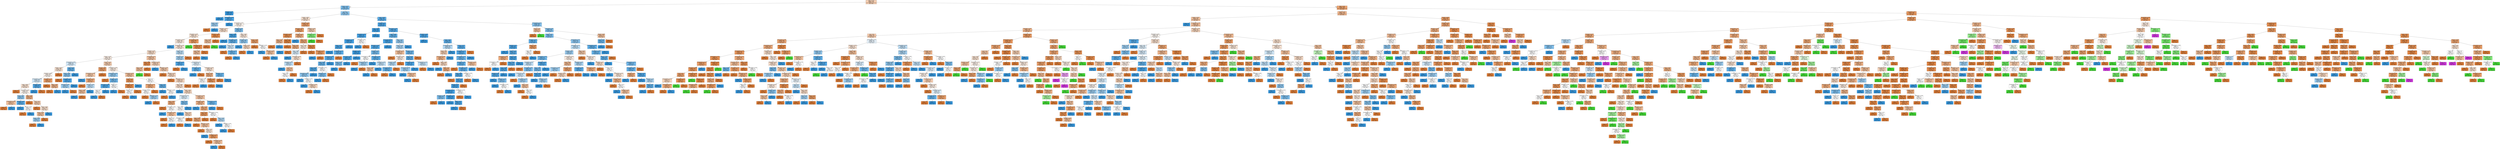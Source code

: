 digraph Tree {
node [shape=box, style="filled", color="black", fontname="helvetica"] ;
edge [fontname="helvetica"] ;
0 [label="Height <= 0.122\nentropy = 1.241\nsamples = 4177\nvalue = [2509, 245, 1407, 16]\nclass = Baby", fillcolor="#f5cdb0"] ;
1 [label="Diameter <= 0.222\nentropy = 0.86\nsamples = 1325\nvalue = [334, 7, 984, 0]\nclass = Adult", fillcolor="#7dbfee"] ;
0 -> 1 [labeldistance=2.5, labelangle=45, headlabel="True"] ;
2 [label="Shell Weight <= 0.041\nentropy = 0.042\nsamples = 219\nvalue = [1, 0, 218, 0]\nclass = Adult", fillcolor="#3a9de5"] ;
1 -> 2 ;
3 [label="entropy = 0.0\nsamples = 207\nvalue = [0, 0, 207, 0]\nclass = Adult", fillcolor="#399de5"] ;
2 -> 3 ;
4 [label="Shucked Weight <= 0.054\nentropy = 0.414\nsamples = 12\nvalue = [1, 0, 11, 0]\nclass = Adult", fillcolor="#4ba6e7"] ;
2 -> 4 ;
5 [label="Diameter <= 0.21\nentropy = 0.918\nsamples = 3\nvalue = [1, 0, 2, 0]\nclass = Adult", fillcolor="#9ccef2"] ;
4 -> 5 ;
6 [label="entropy = 0.0\nsamples = 1\nvalue = [1, 0, 0, 0]\nclass = Baby", fillcolor="#e58139"] ;
5 -> 6 ;
7 [label="entropy = 0.0\nsamples = 2\nvalue = [0, 0, 2, 0]\nclass = Adult", fillcolor="#399de5"] ;
5 -> 7 ;
8 [label="entropy = 0.0\nsamples = 9\nvalue = [0, 0, 9, 0]\nclass = Adult", fillcolor="#399de5"] ;
4 -> 8 ;
9 [label="Sex_I <= 0.5\nentropy = 0.935\nsamples = 1106\nvalue = [333, 7, 766, 0]\nclass = Adult", fillcolor="#90c8f0"] ;
1 -> 9 ;
10 [label="Diameter <= 0.392\nentropy = 1.084\nsamples = 401\nvalue = [224, 6, 171, 0]\nclass = Baby", fillcolor="#f9e2d1"] ;
9 -> 10 ;
11 [label="Shucked Weight <= 0.233\nentropy = 1.063\nsamples = 339\nvalue = [175, 3, 161, 0]\nclass = Baby", fillcolor="#fdf5ef"] ;
10 -> 11 ;
12 [label="Shell Weight <= 0.18\nentropy = 1.057\nsamples = 282\nvalue = [161, 3, 118, 0]\nclass = Baby", fillcolor="#f8decb"] ;
11 -> 12 ;
13 [label="Whole Weight <= 0.492\nentropy = 1.045\nsamples = 271\nvalue = [151, 2, 118, 0]\nclass = Baby", fillcolor="#f9e4d4"] ;
12 -> 13 ;
14 [label="Viscera Weight <= 0.026\nentropy = 1.026\nsamples = 260\nvalue = [142, 1, 117, 0]\nclass = Baby", fillcolor="#fae9dc"] ;
13 -> 14 ;
15 [label="entropy = 0.0\nsamples = 4\nvalue = [0, 0, 4, 0]\nclass = Adult", fillcolor="#399de5"] ;
14 -> 15 ;
16 [label="Shucked Weight <= 0.194\nentropy = 1.024\nsamples = 256\nvalue = [142, 1, 113, 0]\nclass = Baby", fillcolor="#fae5d7"] ;
14 -> 16 ;
17 [label="Shell Weight <= 0.104\nentropy = 1.018\nsamples = 223\nvalue = [129, 1, 93, 0]\nclass = Baby", fillcolor="#f8dcc8"] ;
16 -> 17 ;
18 [label="Diameter <= 0.278\nentropy = 0.997\nsamples = 135\nvalue = [72, 0, 63, 0]\nclass = Baby", fillcolor="#fcefe6"] ;
17 -> 18 ;
19 [label="Shucked Weight <= 0.082\nentropy = 0.99\nsamples = 68\nvalue = [30, 0, 38, 0]\nclass = Adult", fillcolor="#d5eafa"] ;
18 -> 19 ;
20 [label="Diameter <= 0.267\nentropy = 0.988\nsamples = 46\nvalue = [26, 0, 20, 0]\nclass = Baby", fillcolor="#f9e2d1"] ;
19 -> 20 ;
21 [label="Shell Weight <= 0.064\nentropy = 0.998\nsamples = 42\nvalue = [22, 0, 20, 0]\nclass = Baby", fillcolor="#fdf4ed"] ;
20 -> 21 ;
22 [label="Shucked Weight <= 0.073\nentropy = 0.989\nsamples = 32\nvalue = [14, 0, 18, 0]\nclass = Adult", fillcolor="#d3e9f9"] ;
21 -> 22 ;
23 [label="Height <= 0.067\nentropy = 0.988\nsamples = 23\nvalue = [13, 0, 10, 0]\nclass = Baby", fillcolor="#f9e2d1"] ;
22 -> 23 ;
24 [label="entropy = 0.0\nsamples = 2\nvalue = [2, 0, 0, 0]\nclass = Baby", fillcolor="#e58139"] ;
23 -> 24 ;
25 [label="Viscera Weight <= 0.035\nentropy = 0.998\nsamples = 21\nvalue = [11, 0, 10, 0]\nclass = Baby", fillcolor="#fdf4ed"] ;
23 -> 25 ;
26 [label="Diameter <= 0.227\nentropy = 0.881\nsamples = 10\nvalue = [3, 0, 7, 0]\nclass = Adult", fillcolor="#8ec7f0"] ;
25 -> 26 ;
27 [label="Shucked Weight <= 0.056\nentropy = 0.918\nsamples = 3\nvalue = [2, 0, 1, 0]\nclass = Baby", fillcolor="#f2c09c"] ;
26 -> 27 ;
28 [label="entropy = 0.0\nsamples = 2\nvalue = [2, 0, 0, 0]\nclass = Baby", fillcolor="#e58139"] ;
27 -> 28 ;
29 [label="entropy = 0.0\nsamples = 1\nvalue = [0, 0, 1, 0]\nclass = Adult", fillcolor="#399de5"] ;
27 -> 29 ;
30 [label="Shell Weight <= 0.052\nentropy = 0.592\nsamples = 7\nvalue = [1, 0, 6, 0]\nclass = Adult", fillcolor="#5aade9"] ;
26 -> 30 ;
31 [label="entropy = 0.0\nsamples = 5\nvalue = [0, 0, 5, 0]\nclass = Adult", fillcolor="#399de5"] ;
30 -> 31 ;
32 [label="Diameter <= 0.245\nentropy = 1.0\nsamples = 2\nvalue = [1, 0, 1, 0]\nclass = Baby", fillcolor="#ffffff"] ;
30 -> 32 ;
33 [label="entropy = 0.0\nsamples = 1\nvalue = [1, 0, 0, 0]\nclass = Baby", fillcolor="#e58139"] ;
32 -> 33 ;
34 [label="entropy = 0.0\nsamples = 1\nvalue = [0, 0, 1, 0]\nclass = Adult", fillcolor="#399de5"] ;
32 -> 34 ;
35 [label="Height <= 0.082\nentropy = 0.845\nsamples = 11\nvalue = [8, 0, 3, 0]\nclass = Baby", fillcolor="#efb083"] ;
25 -> 35 ;
36 [label="entropy = 0.0\nsamples = 3\nvalue = [3, 0, 0, 0]\nclass = Baby", fillcolor="#e58139"] ;
35 -> 36 ;
37 [label="Sex_M <= 0.5\nentropy = 0.954\nsamples = 8\nvalue = [5, 0, 3, 0]\nclass = Baby", fillcolor="#f5cdb0"] ;
35 -> 37 ;
38 [label="entropy = 0.0\nsamples = 1\nvalue = [1, 0, 0, 0]\nclass = Baby", fillcolor="#e58139"] ;
37 -> 38 ;
39 [label="Length <= 0.352\nentropy = 0.985\nsamples = 7\nvalue = [4, 0, 3, 0]\nclass = Baby", fillcolor="#f8e0ce"] ;
37 -> 39 ;
40 [label="Diameter <= 0.242\nentropy = 0.918\nsamples = 6\nvalue = [4, 0, 2, 0]\nclass = Baby", fillcolor="#f2c09c"] ;
39 -> 40 ;
41 [label="Diameter <= 0.232\nentropy = 0.918\nsamples = 3\nvalue = [1, 0, 2, 0]\nclass = Adult", fillcolor="#9ccef2"] ;
40 -> 41 ;
42 [label="entropy = 0.0\nsamples = 1\nvalue = [1, 0, 0, 0]\nclass = Baby", fillcolor="#e58139"] ;
41 -> 42 ;
43 [label="entropy = 0.0\nsamples = 2\nvalue = [0, 0, 2, 0]\nclass = Adult", fillcolor="#399de5"] ;
41 -> 43 ;
44 [label="entropy = 0.0\nsamples = 3\nvalue = [3, 0, 0, 0]\nclass = Baby", fillcolor="#e58139"] ;
40 -> 44 ;
45 [label="entropy = 0.0\nsamples = 1\nvalue = [0, 0, 1, 0]\nclass = Adult", fillcolor="#399de5"] ;
39 -> 45 ;
46 [label="Shell Weight <= 0.061\nentropy = 0.503\nsamples = 9\nvalue = [1, 0, 8, 0]\nclass = Adult", fillcolor="#52a9e8"] ;
22 -> 46 ;
47 [label="entropy = 0.0\nsamples = 8\nvalue = [0, 0, 8, 0]\nclass = Adult", fillcolor="#399de5"] ;
46 -> 47 ;
48 [label="entropy = 0.0\nsamples = 1\nvalue = [1, 0, 0, 0]\nclass = Baby", fillcolor="#e58139"] ;
46 -> 48 ;
49 [label="Whole Weight <= 0.196\nentropy = 0.722\nsamples = 10\nvalue = [8, 0, 2, 0]\nclass = Baby", fillcolor="#eca06a"] ;
21 -> 49 ;
50 [label="entropy = 0.0\nsamples = 3\nvalue = [3, 0, 0, 0]\nclass = Baby", fillcolor="#e58139"] ;
49 -> 50 ;
51 [label="Length <= 0.347\nentropy = 0.863\nsamples = 7\nvalue = [5, 0, 2, 0]\nclass = Baby", fillcolor="#efb388"] ;
49 -> 51 ;
52 [label="entropy = 0.0\nsamples = 5\nvalue = [5, 0, 0, 0]\nclass = Baby", fillcolor="#e58139"] ;
51 -> 52 ;
53 [label="entropy = 0.0\nsamples = 2\nvalue = [0, 0, 2, 0]\nclass = Adult", fillcolor="#399de5"] ;
51 -> 53 ;
54 [label="entropy = 0.0\nsamples = 4\nvalue = [4, 0, 0, 0]\nclass = Baby", fillcolor="#e58139"] ;
20 -> 54 ;
55 [label="Length <= 0.365\nentropy = 0.684\nsamples = 22\nvalue = [4, 0, 18, 0]\nclass = Adult", fillcolor="#65b3eb"] ;
19 -> 55 ;
56 [label="Diameter <= 0.257\nentropy = 0.863\nsamples = 14\nvalue = [4, 0, 10, 0]\nclass = Adult", fillcolor="#88c4ef"] ;
55 -> 56 ;
57 [label="entropy = 0.0\nsamples = 3\nvalue = [3, 0, 0, 0]\nclass = Baby", fillcolor="#e58139"] ;
56 -> 57 ;
58 [label="Whole Weight <= 0.217\nentropy = 0.439\nsamples = 11\nvalue = [1, 0, 10, 0]\nclass = Adult", fillcolor="#4da7e8"] ;
56 -> 58 ;
59 [label="Whole Weight <= 0.204\nentropy = 0.918\nsamples = 3\nvalue = [1, 0, 2, 0]\nclass = Adult", fillcolor="#9ccef2"] ;
58 -> 59 ;
60 [label="entropy = 0.0\nsamples = 2\nvalue = [0, 0, 2, 0]\nclass = Adult", fillcolor="#399de5"] ;
59 -> 60 ;
61 [label="entropy = 0.0\nsamples = 1\nvalue = [1, 0, 0, 0]\nclass = Baby", fillcolor="#e58139"] ;
59 -> 61 ;
62 [label="entropy = 0.0\nsamples = 8\nvalue = [0, 0, 8, 0]\nclass = Adult", fillcolor="#399de5"] ;
58 -> 62 ;
63 [label="entropy = 0.0\nsamples = 8\nvalue = [0, 0, 8, 0]\nclass = Adult", fillcolor="#399de5"] ;
55 -> 63 ;
64 [label="Diameter <= 0.292\nentropy = 0.953\nsamples = 67\nvalue = [42, 0, 25, 0]\nclass = Baby", fillcolor="#f4ccaf"] ;
18 -> 64 ;
65 [label="Shell Weight <= 0.08\nentropy = 0.738\nsamples = 24\nvalue = [19, 0, 5, 0]\nclass = Baby", fillcolor="#eca26d"] ;
64 -> 65 ;
66 [label="Shucked Weight <= 0.084\nentropy = 0.94\nsamples = 14\nvalue = [9, 0, 5, 0]\nclass = Baby", fillcolor="#f3c7a7"] ;
65 -> 66 ;
67 [label="entropy = 0.0\nsamples = 2\nvalue = [0, 0, 2, 0]\nclass = Adult", fillcolor="#399de5"] ;
66 -> 67 ;
68 [label="Whole Weight <= 0.251\nentropy = 0.811\nsamples = 12\nvalue = [9, 0, 3, 0]\nclass = Baby", fillcolor="#eeab7b"] ;
66 -> 68 ;
69 [label="entropy = 0.0\nsamples = 7\nvalue = [7, 0, 0, 0]\nclass = Baby", fillcolor="#e58139"] ;
68 -> 69 ;
70 [label="Shell Weight <= 0.078\nentropy = 0.971\nsamples = 5\nvalue = [2, 0, 3, 0]\nclass = Adult", fillcolor="#bddef6"] ;
68 -> 70 ;
71 [label="Diameter <= 0.282\nentropy = 0.918\nsamples = 3\nvalue = [2, 0, 1, 0]\nclass = Baby", fillcolor="#f2c09c"] ;
70 -> 71 ;
72 [label="entropy = 0.0\nsamples = 1\nvalue = [0, 0, 1, 0]\nclass = Adult", fillcolor="#399de5"] ;
71 -> 72 ;
73 [label="entropy = 0.0\nsamples = 2\nvalue = [2, 0, 0, 0]\nclass = Baby", fillcolor="#e58139"] ;
71 -> 73 ;
74 [label="entropy = 0.0\nsamples = 2\nvalue = [0, 0, 2, 0]\nclass = Adult", fillcolor="#399de5"] ;
70 -> 74 ;
75 [label="entropy = 0.0\nsamples = 10\nvalue = [10, 0, 0, 0]\nclass = Baby", fillcolor="#e58139"] ;
65 -> 75 ;
76 [label="Viscera Weight <= 0.058\nentropy = 0.996\nsamples = 43\nvalue = [23, 0, 20, 0]\nclass = Baby", fillcolor="#fcefe5"] ;
64 -> 76 ;
77 [label="Shucked Weight <= 0.082\nentropy = 0.896\nsamples = 16\nvalue = [5, 0, 11, 0]\nclass = Adult", fillcolor="#93caf1"] ;
76 -> 77 ;
78 [label="entropy = 0.0\nsamples = 2\nvalue = [2, 0, 0, 0]\nclass = Baby", fillcolor="#e58139"] ;
77 -> 78 ;
79 [label="Shell Weight <= 0.098\nentropy = 0.75\nsamples = 14\nvalue = [3, 0, 11, 0]\nclass = Adult", fillcolor="#6fb8ec"] ;
77 -> 79 ;
80 [label="Viscera Weight <= 0.049\nentropy = 0.469\nsamples = 10\nvalue = [1, 0, 9, 0]\nclass = Adult", fillcolor="#4fa8e8"] ;
79 -> 80 ;
81 [label="Sex_M <= 0.5\nentropy = 1.0\nsamples = 2\nvalue = [1, 0, 1, 0]\nclass = Baby", fillcolor="#ffffff"] ;
80 -> 81 ;
82 [label="entropy = 0.0\nsamples = 1\nvalue = [0, 0, 1, 0]\nclass = Adult", fillcolor="#399de5"] ;
81 -> 82 ;
83 [label="entropy = 0.0\nsamples = 1\nvalue = [1, 0, 0, 0]\nclass = Baby", fillcolor="#e58139"] ;
81 -> 83 ;
84 [label="entropy = 0.0\nsamples = 8\nvalue = [0, 0, 8, 0]\nclass = Adult", fillcolor="#399de5"] ;
80 -> 84 ;
85 [label="Diameter <= 0.3\nentropy = 1.0\nsamples = 4\nvalue = [2, 0, 2, 0]\nclass = Baby", fillcolor="#ffffff"] ;
79 -> 85 ;
86 [label="entropy = 0.0\nsamples = 2\nvalue = [0, 0, 2, 0]\nclass = Adult", fillcolor="#399de5"] ;
85 -> 86 ;
87 [label="entropy = 0.0\nsamples = 2\nvalue = [2, 0, 0, 0]\nclass = Baby", fillcolor="#e58139"] ;
85 -> 87 ;
88 [label="Whole Weight <= 0.314\nentropy = 0.918\nsamples = 27\nvalue = [18, 0, 9, 0]\nclass = Baby", fillcolor="#f2c09c"] ;
76 -> 88 ;
89 [label="Diameter <= 0.317\nentropy = 0.619\nsamples = 13\nvalue = [11, 0, 2, 0]\nclass = Baby", fillcolor="#ea985d"] ;
88 -> 89 ;
90 [label="Whole Weight <= 0.263\nentropy = 0.414\nsamples = 12\nvalue = [11, 0, 1, 0]\nclass = Baby", fillcolor="#e78c4b"] ;
89 -> 90 ;
91 [label="Diameter <= 0.303\nentropy = 1.0\nsamples = 2\nvalue = [1, 0, 1, 0]\nclass = Baby", fillcolor="#ffffff"] ;
90 -> 91 ;
92 [label="entropy = 0.0\nsamples = 1\nvalue = [1, 0, 0, 0]\nclass = Baby", fillcolor="#e58139"] ;
91 -> 92 ;
93 [label="entropy = 0.0\nsamples = 1\nvalue = [0, 0, 1, 0]\nclass = Adult", fillcolor="#399de5"] ;
91 -> 93 ;
94 [label="entropy = 0.0\nsamples = 10\nvalue = [10, 0, 0, 0]\nclass = Baby", fillcolor="#e58139"] ;
90 -> 94 ;
95 [label="entropy = 0.0\nsamples = 1\nvalue = [0, 0, 1, 0]\nclass = Adult", fillcolor="#399de5"] ;
89 -> 95 ;
96 [label="Sex_M <= 0.5\nentropy = 1.0\nsamples = 14\nvalue = [7, 0, 7, 0]\nclass = Baby", fillcolor="#ffffff"] ;
88 -> 96 ;
97 [label="Shucked Weight <= 0.142\nentropy = 0.811\nsamples = 8\nvalue = [6, 0, 2, 0]\nclass = Baby", fillcolor="#eeab7b"] ;
96 -> 97 ;
98 [label="Shell Weight <= 0.098\nentropy = 1.0\nsamples = 4\nvalue = [2, 0, 2, 0]\nclass = Baby", fillcolor="#ffffff"] ;
97 -> 98 ;
99 [label="entropy = 0.0\nsamples = 1\nvalue = [1, 0, 0, 0]\nclass = Baby", fillcolor="#e58139"] ;
98 -> 99 ;
100 [label="Whole Weight <= 0.357\nentropy = 0.918\nsamples = 3\nvalue = [1, 0, 2, 0]\nclass = Adult", fillcolor="#9ccef2"] ;
98 -> 100 ;
101 [label="entropy = 0.0\nsamples = 2\nvalue = [0, 0, 2, 0]\nclass = Adult", fillcolor="#399de5"] ;
100 -> 101 ;
102 [label="entropy = 0.0\nsamples = 1\nvalue = [1, 0, 0, 0]\nclass = Baby", fillcolor="#e58139"] ;
100 -> 102 ;
103 [label="entropy = 0.0\nsamples = 4\nvalue = [4, 0, 0, 0]\nclass = Baby", fillcolor="#e58139"] ;
97 -> 103 ;
104 [label="Length <= 0.42\nentropy = 0.65\nsamples = 6\nvalue = [1, 0, 5, 0]\nclass = Adult", fillcolor="#61b1ea"] ;
96 -> 104 ;
105 [label="entropy = 0.0\nsamples = 4\nvalue = [0, 0, 4, 0]\nclass = Adult", fillcolor="#399de5"] ;
104 -> 105 ;
106 [label="Shell Weight <= 0.099\nentropy = 1.0\nsamples = 2\nvalue = [1, 0, 1, 0]\nclass = Baby", fillcolor="#ffffff"] ;
104 -> 106 ;
107 [label="entropy = 0.0\nsamples = 1\nvalue = [1, 0, 0, 0]\nclass = Baby", fillcolor="#e58139"] ;
106 -> 107 ;
108 [label="entropy = 0.0\nsamples = 1\nvalue = [0, 0, 1, 0]\nclass = Adult", fillcolor="#399de5"] ;
106 -> 108 ;
109 [label="Shucked Weight <= 0.13\nentropy = 1.009\nsamples = 88\nvalue = [57, 1, 30, 0]\nclass = Baby", fillcolor="#f3c4a3"] ;
17 -> 109 ;
110 [label="Length <= 0.398\nentropy = 0.469\nsamples = 10\nvalue = [9, 1, 0, 0]\nclass = Baby", fillcolor="#e88f4f"] ;
109 -> 110 ;
111 [label="Height <= 0.107\nentropy = 0.918\nsamples = 3\nvalue = [2, 1, 0, 0]\nclass = Baby", fillcolor="#f2c09c"] ;
110 -> 111 ;
112 [label="entropy = 0.0\nsamples = 1\nvalue = [0, 1, 0, 0]\nclass = Adolescent", fillcolor="#47e539"] ;
111 -> 112 ;
113 [label="entropy = 0.0\nsamples = 2\nvalue = [2, 0, 0, 0]\nclass = Baby", fillcolor="#e58139"] ;
111 -> 113 ;
114 [label="entropy = 0.0\nsamples = 7\nvalue = [7, 0, 0, 0]\nclass = Baby", fillcolor="#e58139"] ;
110 -> 114 ;
115 [label="Whole Weight <= 0.335\nentropy = 0.961\nsamples = 78\nvalue = [48, 0, 30, 0]\nclass = Baby", fillcolor="#f5d0b5"] ;
109 -> 115 ;
116 [label="entropy = 0.0\nsamples = 2\nvalue = [0, 0, 2, 0]\nclass = Adult", fillcolor="#399de5"] ;
115 -> 116 ;
117 [label="Whole Weight <= 0.359\nentropy = 0.949\nsamples = 76\nvalue = [48, 0, 28, 0]\nclass = Baby", fillcolor="#f4caac"] ;
115 -> 117 ;
118 [label="entropy = 0.0\nsamples = 6\nvalue = [6, 0, 0, 0]\nclass = Baby", fillcolor="#e58139"] ;
117 -> 118 ;
119 [label="Shell Weight <= 0.107\nentropy = 0.971\nsamples = 70\nvalue = [42, 0, 28, 0]\nclass = Baby", fillcolor="#f6d5bd"] ;
117 -> 119 ;
120 [label="entropy = 0.0\nsamples = 1\nvalue = [1, 0, 0, 0]\nclass = Baby", fillcolor="#e58139"] ;
119 -> 120 ;
121 [label="Viscera Weight <= 0.114\nentropy = 0.974\nsamples = 69\nvalue = [41, 0, 28, 0]\nclass = Baby", fillcolor="#f7d7c0"] ;
119 -> 121 ;
122 [label="Height <= 0.085\nentropy = 0.986\nsamples = 65\nvalue = [37, 0, 28, 0]\nclass = Baby", fillcolor="#f9e0cf"] ;
121 -> 122 ;
123 [label="entropy = 0.0\nsamples = 2\nvalue = [0, 0, 2, 0]\nclass = Adult", fillcolor="#399de5"] ;
122 -> 123 ;
124 [label="Length <= 0.433\nentropy = 0.978\nsamples = 63\nvalue = [37, 0, 26, 0]\nclass = Baby", fillcolor="#f7dac4"] ;
122 -> 124 ;
125 [label="Shucked Weight <= 0.161\nentropy = 0.993\nsamples = 20\nvalue = [9, 0, 11, 0]\nclass = Adult", fillcolor="#dbedfa"] ;
124 -> 125 ;
126 [label="Length <= 0.428\nentropy = 0.811\nsamples = 8\nvalue = [6, 0, 2, 0]\nclass = Baby", fillcolor="#eeab7b"] ;
125 -> 126 ;
127 [label="entropy = 0.0\nsamples = 4\nvalue = [4, 0, 0, 0]\nclass = Baby", fillcolor="#e58139"] ;
126 -> 127 ;
128 [label="Whole Weight <= 0.384\nentropy = 1.0\nsamples = 4\nvalue = [2, 0, 2, 0]\nclass = Baby", fillcolor="#ffffff"] ;
126 -> 128 ;
129 [label="entropy = 0.0\nsamples = 1\nvalue = [0, 0, 1, 0]\nclass = Adult", fillcolor="#399de5"] ;
128 -> 129 ;
130 [label="Viscera Weight <= 0.092\nentropy = 0.918\nsamples = 3\nvalue = [2, 0, 1, 0]\nclass = Baby", fillcolor="#f2c09c"] ;
128 -> 130 ;
131 [label="entropy = 0.0\nsamples = 1\nvalue = [1, 0, 0, 0]\nclass = Baby", fillcolor="#e58139"] ;
130 -> 131 ;
132 [label="Height <= 0.117\nentropy = 1.0\nsamples = 2\nvalue = [1, 0, 1, 0]\nclass = Baby", fillcolor="#ffffff"] ;
130 -> 132 ;
133 [label="entropy = 0.0\nsamples = 1\nvalue = [1, 0, 0, 0]\nclass = Baby", fillcolor="#e58139"] ;
132 -> 133 ;
134 [label="entropy = 0.0\nsamples = 1\nvalue = [0, 0, 1, 0]\nclass = Adult", fillcolor="#399de5"] ;
132 -> 134 ;
135 [label="Height <= 0.113\nentropy = 0.811\nsamples = 12\nvalue = [3, 0, 9, 0]\nclass = Adult", fillcolor="#7bbeee"] ;
125 -> 135 ;
136 [label="Length <= 0.407\nentropy = 1.0\nsamples = 6\nvalue = [3, 0, 3, 0]\nclass = Baby", fillcolor="#ffffff"] ;
135 -> 136 ;
137 [label="entropy = 0.0\nsamples = 1\nvalue = [0, 0, 1, 0]\nclass = Adult", fillcolor="#399de5"] ;
136 -> 137 ;
138 [label="Height <= 0.107\nentropy = 0.971\nsamples = 5\nvalue = [3, 0, 2, 0]\nclass = Baby", fillcolor="#f6d5bd"] ;
136 -> 138 ;
139 [label="Whole Weight <= 0.419\nentropy = 1.0\nsamples = 4\nvalue = [2, 0, 2, 0]\nclass = Baby", fillcolor="#ffffff"] ;
138 -> 139 ;
140 [label="entropy = 0.0\nsamples = 2\nvalue = [2, 0, 0, 0]\nclass = Baby", fillcolor="#e58139"] ;
139 -> 140 ;
141 [label="entropy = 0.0\nsamples = 2\nvalue = [0, 0, 2, 0]\nclass = Adult", fillcolor="#399de5"] ;
139 -> 141 ;
142 [label="entropy = 0.0\nsamples = 1\nvalue = [1, 0, 0, 0]\nclass = Baby", fillcolor="#e58139"] ;
138 -> 142 ;
143 [label="entropy = 0.0\nsamples = 6\nvalue = [0, 0, 6, 0]\nclass = Adult", fillcolor="#399de5"] ;
135 -> 143 ;
144 [label="Viscera Weight <= 0.108\nentropy = 0.933\nsamples = 43\nvalue = [28, 0, 15, 0]\nclass = Baby", fillcolor="#f3c4a3"] ;
124 -> 144 ;
145 [label="Whole Weight <= 0.366\nentropy = 0.868\nsamples = 38\nvalue = [27, 0, 11, 0]\nclass = Baby", fillcolor="#f0b48a"] ;
144 -> 145 ;
146 [label="entropy = 0.0\nsamples = 2\nvalue = [0, 0, 2, 0]\nclass = Adult", fillcolor="#399de5"] ;
145 -> 146 ;
147 [label="Length <= 0.458\nentropy = 0.811\nsamples = 36\nvalue = [27, 0, 9, 0]\nclass = Baby", fillcolor="#eeab7b"] ;
145 -> 147 ;
148 [label="Length <= 0.447\nentropy = 0.619\nsamples = 26\nvalue = [22, 0, 4, 0]\nclass = Baby", fillcolor="#ea985d"] ;
147 -> 148 ;
149 [label="Height <= 0.107\nentropy = 0.787\nsamples = 17\nvalue = [13, 0, 4, 0]\nclass = Baby", fillcolor="#eda876"] ;
148 -> 149 ;
150 [label="entropy = 0.0\nsamples = 5\nvalue = [5, 0, 0, 0]\nclass = Baby", fillcolor="#e58139"] ;
149 -> 150 ;
151 [label="Whole Weight <= 0.387\nentropy = 0.918\nsamples = 12\nvalue = [8, 0, 4, 0]\nclass = Baby", fillcolor="#f2c09c"] ;
149 -> 151 ;
152 [label="entropy = 0.0\nsamples = 3\nvalue = [3, 0, 0, 0]\nclass = Baby", fillcolor="#e58139"] ;
151 -> 152 ;
153 [label="Diameter <= 0.33\nentropy = 0.991\nsamples = 9\nvalue = [5, 0, 4, 0]\nclass = Baby", fillcolor="#fae6d7"] ;
151 -> 153 ;
154 [label="entropy = 0.0\nsamples = 3\nvalue = [0, 0, 3, 0]\nclass = Adult", fillcolor="#399de5"] ;
153 -> 154 ;
155 [label="Whole Weight <= 0.442\nentropy = 0.65\nsamples = 6\nvalue = [5, 0, 1, 0]\nclass = Baby", fillcolor="#ea9a61"] ;
153 -> 155 ;
156 [label="entropy = 0.0\nsamples = 3\nvalue = [3, 0, 0, 0]\nclass = Baby", fillcolor="#e58139"] ;
155 -> 156 ;
157 [label="Viscera Weight <= 0.098\nentropy = 0.918\nsamples = 3\nvalue = [2, 0, 1, 0]\nclass = Baby", fillcolor="#f2c09c"] ;
155 -> 157 ;
158 [label="entropy = 0.0\nsamples = 1\nvalue = [0, 0, 1, 0]\nclass = Adult", fillcolor="#399de5"] ;
157 -> 158 ;
159 [label="entropy = 0.0\nsamples = 2\nvalue = [2, 0, 0, 0]\nclass = Baby", fillcolor="#e58139"] ;
157 -> 159 ;
160 [label="entropy = 0.0\nsamples = 9\nvalue = [9, 0, 0, 0]\nclass = Baby", fillcolor="#e58139"] ;
148 -> 160 ;
161 [label="Shucked Weight <= 0.163\nentropy = 1.0\nsamples = 10\nvalue = [5, 0, 5, 0]\nclass = Baby", fillcolor="#ffffff"] ;
147 -> 161 ;
162 [label="entropy = 0.0\nsamples = 2\nvalue = [2, 0, 0, 0]\nclass = Baby", fillcolor="#e58139"] ;
161 -> 162 ;
163 [label="Height <= 0.102\nentropy = 0.954\nsamples = 8\nvalue = [3, 0, 5, 0]\nclass = Adult", fillcolor="#b0d8f5"] ;
161 -> 163 ;
164 [label="entropy = 0.0\nsamples = 2\nvalue = [0, 0, 2, 0]\nclass = Adult", fillcolor="#399de5"] ;
163 -> 164 ;
165 [label="Shell Weight <= 0.153\nentropy = 1.0\nsamples = 6\nvalue = [3, 0, 3, 0]\nclass = Baby", fillcolor="#ffffff"] ;
163 -> 165 ;
166 [label="entropy = 0.0\nsamples = 3\nvalue = [0, 0, 3, 0]\nclass = Adult", fillcolor="#399de5"] ;
165 -> 166 ;
167 [label="entropy = 0.0\nsamples = 3\nvalue = [3, 0, 0, 0]\nclass = Baby", fillcolor="#e58139"] ;
165 -> 167 ;
168 [label="Shucked Weight <= 0.188\nentropy = 0.722\nsamples = 5\nvalue = [1, 0, 4, 0]\nclass = Adult", fillcolor="#6ab6ec"] ;
144 -> 168 ;
169 [label="entropy = 0.0\nsamples = 4\nvalue = [0, 0, 4, 0]\nclass = Adult", fillcolor="#399de5"] ;
168 -> 169 ;
170 [label="entropy = 0.0\nsamples = 1\nvalue = [1, 0, 0, 0]\nclass = Baby", fillcolor="#e58139"] ;
168 -> 170 ;
171 [label="entropy = 0.0\nsamples = 4\nvalue = [4, 0, 0, 0]\nclass = Baby", fillcolor="#e58139"] ;
121 -> 171 ;
172 [label="Diameter <= 0.377\nentropy = 0.967\nsamples = 33\nvalue = [13, 0, 20, 0]\nclass = Adult", fillcolor="#baddf6"] ;
16 -> 172 ;
173 [label="Shell Weight <= 0.12\nentropy = 0.938\nsamples = 31\nvalue = [11, 0, 20, 0]\nclass = Adult", fillcolor="#a6d3f3"] ;
172 -> 173 ;
174 [label="Whole Weight <= 0.393\nentropy = 0.503\nsamples = 9\nvalue = [1, 0, 8, 0]\nclass = Adult", fillcolor="#52a9e8"] ;
173 -> 174 ;
175 [label="entropy = 0.0\nsamples = 1\nvalue = [1, 0, 0, 0]\nclass = Baby", fillcolor="#e58139"] ;
174 -> 175 ;
176 [label="entropy = 0.0\nsamples = 8\nvalue = [0, 0, 8, 0]\nclass = Adult", fillcolor="#399de5"] ;
174 -> 176 ;
177 [label="Shucked Weight <= 0.2\nentropy = 0.994\nsamples = 22\nvalue = [10, 0, 12, 0]\nclass = Adult", fillcolor="#deeffb"] ;
173 -> 177 ;
178 [label="Viscera Weight <= 0.136\nentropy = 0.65\nsamples = 6\nvalue = [1, 0, 5, 0]\nclass = Adult", fillcolor="#61b1ea"] ;
177 -> 178 ;
179 [label="entropy = 0.0\nsamples = 5\nvalue = [0, 0, 5, 0]\nclass = Adult", fillcolor="#399de5"] ;
178 -> 179 ;
180 [label="entropy = 0.0\nsamples = 1\nvalue = [1, 0, 0, 0]\nclass = Baby", fillcolor="#e58139"] ;
178 -> 180 ;
181 [label="Whole Weight <= 0.478\nentropy = 0.989\nsamples = 16\nvalue = [9, 0, 7, 0]\nclass = Baby", fillcolor="#f9e3d3"] ;
177 -> 181 ;
182 [label="Diameter <= 0.352\nentropy = 0.845\nsamples = 11\nvalue = [8, 0, 3, 0]\nclass = Baby", fillcolor="#efb083"] ;
181 -> 182 ;
183 [label="Shell Weight <= 0.13\nentropy = 1.0\nsamples = 4\nvalue = [2, 0, 2, 0]\nclass = Baby", fillcolor="#ffffff"] ;
182 -> 183 ;
184 [label="entropy = 0.0\nsamples = 2\nvalue = [2, 0, 0, 0]\nclass = Baby", fillcolor="#e58139"] ;
183 -> 184 ;
185 [label="entropy = 0.0\nsamples = 2\nvalue = [0, 0, 2, 0]\nclass = Adult", fillcolor="#399de5"] ;
183 -> 185 ;
186 [label="Shell Weight <= 0.157\nentropy = 0.592\nsamples = 7\nvalue = [6, 0, 1, 0]\nclass = Baby", fillcolor="#e9965a"] ;
182 -> 186 ;
187 [label="entropy = 0.0\nsamples = 6\nvalue = [6, 0, 0, 0]\nclass = Baby", fillcolor="#e58139"] ;
186 -> 187 ;
188 [label="entropy = 0.0\nsamples = 1\nvalue = [0, 0, 1, 0]\nclass = Adult", fillcolor="#399de5"] ;
186 -> 188 ;
189 [label="Shell Weight <= 0.124\nentropy = 0.722\nsamples = 5\nvalue = [1, 0, 4, 0]\nclass = Adult", fillcolor="#6ab6ec"] ;
181 -> 189 ;
190 [label="entropy = 0.0\nsamples = 1\nvalue = [1, 0, 0, 0]\nclass = Baby", fillcolor="#e58139"] ;
189 -> 190 ;
191 [label="entropy = 0.0\nsamples = 4\nvalue = [0, 0, 4, 0]\nclass = Adult", fillcolor="#399de5"] ;
189 -> 191 ;
192 [label="entropy = 0.0\nsamples = 2\nvalue = [2, 0, 0, 0]\nclass = Baby", fillcolor="#e58139"] ;
172 -> 192 ;
193 [label="Shucked Weight <= 0.185\nentropy = 0.866\nsamples = 11\nvalue = [9, 1, 1, 0]\nclass = Baby", fillcolor="#ea9a61"] ;
13 -> 193 ;
194 [label="entropy = 0.0\nsamples = 1\nvalue = [0, 1, 0, 0]\nclass = Adolescent", fillcolor="#47e539"] ;
193 -> 194 ;
195 [label="Viscera Weight <= 0.114\nentropy = 0.469\nsamples = 10\nvalue = [9, 0, 1, 0]\nclass = Baby", fillcolor="#e88f4f"] ;
193 -> 195 ;
196 [label="Length <= 0.463\nentropy = 0.918\nsamples = 3\nvalue = [2, 0, 1, 0]\nclass = Baby", fillcolor="#f2c09c"] ;
195 -> 196 ;
197 [label="entropy = 0.0\nsamples = 2\nvalue = [2, 0, 0, 0]\nclass = Baby", fillcolor="#e58139"] ;
196 -> 197 ;
198 [label="entropy = 0.0\nsamples = 1\nvalue = [0, 0, 1, 0]\nclass = Adult", fillcolor="#399de5"] ;
196 -> 198 ;
199 [label="entropy = 0.0\nsamples = 7\nvalue = [7, 0, 0, 0]\nclass = Baby", fillcolor="#e58139"] ;
195 -> 199 ;
200 [label="Whole Weight <= 0.511\nentropy = 0.439\nsamples = 11\nvalue = [10, 1, 0, 0]\nclass = Baby", fillcolor="#e88e4d"] ;
12 -> 200 ;
201 [label="Height <= 0.107\nentropy = 0.918\nsamples = 3\nvalue = [2, 1, 0, 0]\nclass = Baby", fillcolor="#f2c09c"] ;
200 -> 201 ;
202 [label="entropy = 0.0\nsamples = 2\nvalue = [2, 0, 0, 0]\nclass = Baby", fillcolor="#e58139"] ;
201 -> 202 ;
203 [label="entropy = 0.0\nsamples = 1\nvalue = [0, 1, 0, 0]\nclass = Adolescent", fillcolor="#47e539"] ;
201 -> 203 ;
204 [label="entropy = 0.0\nsamples = 8\nvalue = [8, 0, 0, 0]\nclass = Baby", fillcolor="#e58139"] ;
200 -> 204 ;
205 [label="Shell Weight <= 0.155\nentropy = 0.804\nsamples = 57\nvalue = [14, 0, 43, 0]\nclass = Adult", fillcolor="#79bded"] ;
11 -> 205 ;
206 [label="Diameter <= 0.368\nentropy = 0.406\nsamples = 37\nvalue = [3, 0, 34, 0]\nclass = Adult", fillcolor="#4aa6e7"] ;
205 -> 206 ;
207 [label="entropy = 0.0\nsamples = 18\nvalue = [0, 0, 18, 0]\nclass = Adult", fillcolor="#399de5"] ;
206 -> 207 ;
208 [label="Viscera Weight <= 0.134\nentropy = 0.629\nsamples = 19\nvalue = [3, 0, 16, 0]\nclass = Adult", fillcolor="#5eafea"] ;
206 -> 208 ;
209 [label="entropy = 0.0\nsamples = 12\nvalue = [0, 0, 12, 0]\nclass = Adult", fillcolor="#399de5"] ;
208 -> 209 ;
210 [label="Diameter <= 0.373\nentropy = 0.985\nsamples = 7\nvalue = [3, 0, 4, 0]\nclass = Adult", fillcolor="#cee6f8"] ;
208 -> 210 ;
211 [label="entropy = 0.0\nsamples = 2\nvalue = [2, 0, 0, 0]\nclass = Baby", fillcolor="#e58139"] ;
210 -> 211 ;
212 [label="Viscera Weight <= 0.136\nentropy = 0.722\nsamples = 5\nvalue = [1, 0, 4, 0]\nclass = Adult", fillcolor="#6ab6ec"] ;
210 -> 212 ;
213 [label="entropy = 0.0\nsamples = 1\nvalue = [1, 0, 0, 0]\nclass = Baby", fillcolor="#e58139"] ;
212 -> 213 ;
214 [label="entropy = 0.0\nsamples = 4\nvalue = [0, 0, 4, 0]\nclass = Adult", fillcolor="#399de5"] ;
212 -> 214 ;
215 [label="Length <= 0.493\nentropy = 0.993\nsamples = 20\nvalue = [11, 0, 9, 0]\nclass = Baby", fillcolor="#fae8db"] ;
205 -> 215 ;
216 [label="Shell Weight <= 0.171\nentropy = 0.881\nsamples = 10\nvalue = [3, 0, 7, 0]\nclass = Adult", fillcolor="#8ec7f0"] ;
215 -> 216 ;
217 [label="entropy = 0.0\nsamples = 5\nvalue = [0, 0, 5, 0]\nclass = Adult", fillcolor="#399de5"] ;
216 -> 217 ;
218 [label="Diameter <= 0.377\nentropy = 0.971\nsamples = 5\nvalue = [3, 0, 2, 0]\nclass = Baby", fillcolor="#f6d5bd"] ;
216 -> 218 ;
219 [label="entropy = 0.0\nsamples = 3\nvalue = [3, 0, 0, 0]\nclass = Baby", fillcolor="#e58139"] ;
218 -> 219 ;
220 [label="entropy = 0.0\nsamples = 2\nvalue = [0, 0, 2, 0]\nclass = Adult", fillcolor="#399de5"] ;
218 -> 220 ;
221 [label="Diameter <= 0.387\nentropy = 0.722\nsamples = 10\nvalue = [8, 0, 2, 0]\nclass = Baby", fillcolor="#eca06a"] ;
215 -> 221 ;
222 [label="entropy = 0.0\nsamples = 6\nvalue = [6, 0, 0, 0]\nclass = Baby", fillcolor="#e58139"] ;
221 -> 222 ;
223 [label="Shell Weight <= 0.164\nentropy = 1.0\nsamples = 4\nvalue = [2, 0, 2, 0]\nclass = Baby", fillcolor="#ffffff"] ;
221 -> 223 ;
224 [label="entropy = 0.0\nsamples = 1\nvalue = [0, 0, 1, 0]\nclass = Adult", fillcolor="#399de5"] ;
223 -> 224 ;
225 [label="Whole Weight <= 0.658\nentropy = 0.918\nsamples = 3\nvalue = [2, 0, 1, 0]\nclass = Baby", fillcolor="#f2c09c"] ;
223 -> 225 ;
226 [label="entropy = 0.0\nsamples = 2\nvalue = [2, 0, 0, 0]\nclass = Baby", fillcolor="#e58139"] ;
225 -> 226 ;
227 [label="entropy = 0.0\nsamples = 1\nvalue = [0, 0, 1, 0]\nclass = Adult", fillcolor="#399de5"] ;
225 -> 227 ;
228 [label="Shell Weight <= 0.289\nentropy = 0.904\nsamples = 62\nvalue = [49, 3, 10, 0]\nclass = Baby", fillcolor="#eca06a"] ;
10 -> 228 ;
229 [label="Whole Weight <= 0.772\nentropy = 0.691\nsamples = 54\nvalue = [44, 0, 10, 0]\nclass = Baby", fillcolor="#eb9e66"] ;
228 -> 229 ;
230 [label="Whole Weight <= 0.586\nentropy = 0.503\nsamples = 27\nvalue = [24, 0, 3, 0]\nclass = Baby", fillcolor="#e89152"] ;
229 -> 230 ;
231 [label="Height <= 0.117\nentropy = 0.863\nsamples = 7\nvalue = [5, 0, 2, 0]\nclass = Baby", fillcolor="#efb388"] ;
230 -> 231 ;
232 [label="entropy = 0.0\nsamples = 5\nvalue = [5, 0, 0, 0]\nclass = Baby", fillcolor="#e58139"] ;
231 -> 232 ;
233 [label="entropy = 0.0\nsamples = 2\nvalue = [0, 0, 2, 0]\nclass = Adult", fillcolor="#399de5"] ;
231 -> 233 ;
234 [label="Length <= 0.532\nentropy = 0.286\nsamples = 20\nvalue = [19, 0, 1, 0]\nclass = Baby", fillcolor="#e68843"] ;
230 -> 234 ;
235 [label="entropy = 0.0\nsamples = 16\nvalue = [16, 0, 0, 0]\nclass = Baby", fillcolor="#e58139"] ;
234 -> 235 ;
236 [label="Length <= 0.54\nentropy = 0.811\nsamples = 4\nvalue = [3, 0, 1, 0]\nclass = Baby", fillcolor="#eeab7b"] ;
234 -> 236 ;
237 [label="entropy = 0.0\nsamples = 1\nvalue = [0, 0, 1, 0]\nclass = Adult", fillcolor="#399de5"] ;
236 -> 237 ;
238 [label="entropy = 0.0\nsamples = 3\nvalue = [3, 0, 0, 0]\nclass = Baby", fillcolor="#e58139"] ;
236 -> 238 ;
239 [label="Shell Weight <= 0.172\nentropy = 0.826\nsamples = 27\nvalue = [20, 0, 7, 0]\nclass = Baby", fillcolor="#eead7e"] ;
229 -> 239 ;
240 [label="entropy = 0.0\nsamples = 1\nvalue = [0, 0, 1, 0]\nclass = Adult", fillcolor="#399de5"] ;
239 -> 240 ;
241 [label="Height <= 0.117\nentropy = 0.779\nsamples = 26\nvalue = [20, 0, 6, 0]\nclass = Baby", fillcolor="#eda774"] ;
239 -> 241 ;
242 [label="Length <= 0.618\nentropy = 0.994\nsamples = 11\nvalue = [6, 0, 5, 0]\nclass = Baby", fillcolor="#fbeade"] ;
241 -> 242 ;
243 [label="Height <= 0.098\nentropy = 0.991\nsamples = 9\nvalue = [4, 0, 5, 0]\nclass = Adult", fillcolor="#d7ebfa"] ;
242 -> 243 ;
244 [label="entropy = 0.0\nsamples = 2\nvalue = [0, 0, 2, 0]\nclass = Adult", fillcolor="#399de5"] ;
243 -> 244 ;
245 [label="Viscera Weight <= 0.194\nentropy = 0.985\nsamples = 7\nvalue = [4, 0, 3, 0]\nclass = Baby", fillcolor="#f8e0ce"] ;
243 -> 245 ;
246 [label="Whole Weight <= 0.792\nentropy = 0.971\nsamples = 5\nvalue = [2, 0, 3, 0]\nclass = Adult", fillcolor="#bddef6"] ;
245 -> 246 ;
247 [label="entropy = 0.0\nsamples = 2\nvalue = [0, 0, 2, 0]\nclass = Adult", fillcolor="#399de5"] ;
246 -> 247 ;
248 [label="Sex_M <= 0.5\nentropy = 0.918\nsamples = 3\nvalue = [2, 0, 1, 0]\nclass = Baby", fillcolor="#f2c09c"] ;
246 -> 248 ;
249 [label="Length <= 0.537\nentropy = 1.0\nsamples = 2\nvalue = [1, 0, 1, 0]\nclass = Baby", fillcolor="#ffffff"] ;
248 -> 249 ;
250 [label="entropy = 0.0\nsamples = 1\nvalue = [1, 0, 0, 0]\nclass = Baby", fillcolor="#e58139"] ;
249 -> 250 ;
251 [label="entropy = 0.0\nsamples = 1\nvalue = [0, 0, 1, 0]\nclass = Adult", fillcolor="#399de5"] ;
249 -> 251 ;
252 [label="entropy = 0.0\nsamples = 1\nvalue = [1, 0, 0, 0]\nclass = Baby", fillcolor="#e58139"] ;
248 -> 252 ;
253 [label="entropy = 0.0\nsamples = 2\nvalue = [2, 0, 0, 0]\nclass = Baby", fillcolor="#e58139"] ;
245 -> 253 ;
254 [label="entropy = 0.0\nsamples = 2\nvalue = [2, 0, 0, 0]\nclass = Baby", fillcolor="#e58139"] ;
242 -> 254 ;
255 [label="Length <= 0.577\nentropy = 0.353\nsamples = 15\nvalue = [14, 0, 1, 0]\nclass = Baby", fillcolor="#e78a47"] ;
241 -> 255 ;
256 [label="entropy = 0.0\nsamples = 9\nvalue = [9, 0, 0, 0]\nclass = Baby", fillcolor="#e58139"] ;
255 -> 256 ;
257 [label="Viscera Weight <= 0.164\nentropy = 0.65\nsamples = 6\nvalue = [5, 0, 1, 0]\nclass = Baby", fillcolor="#ea9a61"] ;
255 -> 257 ;
258 [label="entropy = 0.0\nsamples = 1\nvalue = [0, 0, 1, 0]\nclass = Adult", fillcolor="#399de5"] ;
257 -> 258 ;
259 [label="entropy = 0.0\nsamples = 5\nvalue = [5, 0, 0, 0]\nclass = Baby", fillcolor="#e58139"] ;
257 -> 259 ;
260 [label="Shell Weight <= 0.291\nentropy = 0.954\nsamples = 8\nvalue = [5, 3, 0, 0]\nclass = Baby", fillcolor="#f5cdb0"] ;
228 -> 260 ;
261 [label="Whole Weight <= 0.915\nentropy = 0.811\nsamples = 4\nvalue = [1, 3, 0, 0]\nclass = Adolescent", fillcolor="#84ee7b"] ;
260 -> 261 ;
262 [label="entropy = 0.0\nsamples = 3\nvalue = [0, 3, 0, 0]\nclass = Adolescent", fillcolor="#47e539"] ;
261 -> 262 ;
263 [label="entropy = 0.0\nsamples = 1\nvalue = [1, 0, 0, 0]\nclass = Baby", fillcolor="#e58139"] ;
261 -> 263 ;
264 [label="entropy = 0.0\nsamples = 4\nvalue = [4, 0, 0, 0]\nclass = Baby", fillcolor="#e58139"] ;
260 -> 264 ;
265 [label="Length <= 0.438\nentropy = 0.636\nsamples = 705\nvalue = [109, 1, 595, 0]\nclass = Adult", fillcolor="#5eafea"] ;
9 -> 265 ;
266 [label="Shell Weight <= 0.07\nentropy = 0.45\nsamples = 479\nvalue = [45, 0, 434, 0]\nclass = Adult", fillcolor="#4ea7e8"] ;
265 -> 266 ;
267 [label="Length <= 0.352\nentropy = 0.255\nsamples = 187\nvalue = [8, 0, 179, 0]\nclass = Adult", fillcolor="#42a1e6"] ;
266 -> 267 ;
268 [label="Viscera Weight <= 0.058\nentropy = 0.351\nsamples = 121\nvalue = [8, 0, 113, 0]\nclass = Adult", fillcolor="#47a4e7"] ;
267 -> 268 ;
269 [label="Shucked Weight <= 0.078\nentropy = 0.323\nsamples = 119\nvalue = [7, 0, 112, 0]\nclass = Adult", fillcolor="#45a3e7"] ;
268 -> 269 ;
270 [label="Height <= 0.078\nentropy = 0.41\nsamples = 85\nvalue = [7, 0, 78, 0]\nclass = Adult", fillcolor="#4ba6e7"] ;
269 -> 270 ;
271 [label="entropy = 0.0\nsamples = 38\nvalue = [0, 0, 38, 0]\nclass = Adult", fillcolor="#399de5"] ;
270 -> 271 ;
272 [label="Shucked Weight <= 0.078\nentropy = 0.607\nsamples = 47\nvalue = [7, 0, 40, 0]\nclass = Adult", fillcolor="#5caeea"] ;
270 -> 272 ;
273 [label="Shucked Weight <= 0.071\nentropy = 0.559\nsamples = 46\nvalue = [6, 0, 40, 0]\nclass = Adult", fillcolor="#57ace9"] ;
272 -> 273 ;
274 [label="Length <= 0.333\nentropy = 0.696\nsamples = 32\nvalue = [6, 0, 26, 0]\nclass = Adult", fillcolor="#67b4eb"] ;
273 -> 274 ;
275 [label="Height <= 0.082\nentropy = 0.516\nsamples = 26\nvalue = [3, 0, 23, 0]\nclass = Adult", fillcolor="#53aae8"] ;
274 -> 275 ;
276 [label="Viscera Weight <= 0.032\nentropy = 0.881\nsamples = 10\nvalue = [3, 0, 7, 0]\nclass = Adult", fillcolor="#8ec7f0"] ;
275 -> 276 ;
277 [label="entropy = 0.0\nsamples = 4\nvalue = [0, 0, 4, 0]\nclass = Adult", fillcolor="#399de5"] ;
276 -> 277 ;
278 [label="Shell Weight <= 0.039\nentropy = 1.0\nsamples = 6\nvalue = [3, 0, 3, 0]\nclass = Baby", fillcolor="#ffffff"] ;
276 -> 278 ;
279 [label="entropy = 0.0\nsamples = 1\nvalue = [0, 0, 1, 0]\nclass = Adult", fillcolor="#399de5"] ;
278 -> 279 ;
280 [label="Viscera Weight <= 0.035\nentropy = 0.971\nsamples = 5\nvalue = [3, 0, 2, 0]\nclass = Baby", fillcolor="#f6d5bd"] ;
278 -> 280 ;
281 [label="entropy = 0.0\nsamples = 3\nvalue = [3, 0, 0, 0]\nclass = Baby", fillcolor="#e58139"] ;
280 -> 281 ;
282 [label="entropy = 0.0\nsamples = 2\nvalue = [0, 0, 2, 0]\nclass = Adult", fillcolor="#399de5"] ;
280 -> 282 ;
283 [label="entropy = 0.0\nsamples = 16\nvalue = [0, 0, 16, 0]\nclass = Adult", fillcolor="#399de5"] ;
275 -> 283 ;
284 [label="Shucked Weight <= 0.07\nentropy = 1.0\nsamples = 6\nvalue = [3, 0, 3, 0]\nclass = Baby", fillcolor="#ffffff"] ;
274 -> 284 ;
285 [label="Whole Weight <= 0.17\nentropy = 0.811\nsamples = 4\nvalue = [1, 0, 3, 0]\nclass = Adult", fillcolor="#7bbeee"] ;
284 -> 285 ;
286 [label="entropy = 0.0\nsamples = 3\nvalue = [0, 0, 3, 0]\nclass = Adult", fillcolor="#399de5"] ;
285 -> 286 ;
287 [label="entropy = 0.0\nsamples = 1\nvalue = [1, 0, 0, 0]\nclass = Baby", fillcolor="#e58139"] ;
285 -> 287 ;
288 [label="entropy = 0.0\nsamples = 2\nvalue = [2, 0, 0, 0]\nclass = Baby", fillcolor="#e58139"] ;
284 -> 288 ;
289 [label="entropy = 0.0\nsamples = 14\nvalue = [0, 0, 14, 0]\nclass = Adult", fillcolor="#399de5"] ;
273 -> 289 ;
290 [label="entropy = 0.0\nsamples = 1\nvalue = [1, 0, 0, 0]\nclass = Baby", fillcolor="#e58139"] ;
272 -> 290 ;
291 [label="entropy = 0.0\nsamples = 34\nvalue = [0, 0, 34, 0]\nclass = Adult", fillcolor="#399de5"] ;
269 -> 291 ;
292 [label="Shell Weight <= 0.044\nentropy = 1.0\nsamples = 2\nvalue = [1, 0, 1, 0]\nclass = Baby", fillcolor="#ffffff"] ;
268 -> 292 ;
293 [label="entropy = 0.0\nsamples = 1\nvalue = [0, 0, 1, 0]\nclass = Adult", fillcolor="#399de5"] ;
292 -> 293 ;
294 [label="entropy = 0.0\nsamples = 1\nvalue = [1, 0, 0, 0]\nclass = Baby", fillcolor="#e58139"] ;
292 -> 294 ;
295 [label="entropy = 0.0\nsamples = 66\nvalue = [0, 0, 66, 0]\nclass = Adult", fillcolor="#399de5"] ;
267 -> 295 ;
296 [label="Viscera Weight <= 0.061\nentropy = 0.548\nsamples = 292\nvalue = [37, 0, 255, 0]\nclass = Adult", fillcolor="#56abe9"] ;
266 -> 296 ;
297 [label="Height <= 0.098\nentropy = 0.666\nsamples = 121\nvalue = [21, 0, 100, 0]\nclass = Adult", fillcolor="#63b2ea"] ;
296 -> 297 ;
298 [label="Shucked Weight <= 0.113\nentropy = 0.371\nsamples = 70\nvalue = [5, 0, 65, 0]\nclass = Adult", fillcolor="#48a5e7"] ;
297 -> 298 ;
299 [label="Whole Weight <= 0.233\nentropy = 0.496\nsamples = 46\nvalue = [5, 0, 41, 0]\nclass = Adult", fillcolor="#51a9e8"] ;
298 -> 299 ;
300 [label="Shell Weight <= 0.071\nentropy = 0.216\nsamples = 29\nvalue = [1, 0, 28, 0]\nclass = Adult", fillcolor="#40a0e6"] ;
299 -> 300 ;
301 [label="Viscera Weight <= 0.042\nentropy = 0.469\nsamples = 10\nvalue = [1, 0, 9, 0]\nclass = Adult", fillcolor="#4fa8e8"] ;
300 -> 301 ;
302 [label="Diameter <= 0.273\nentropy = 0.811\nsamples = 4\nvalue = [1, 0, 3, 0]\nclass = Adult", fillcolor="#7bbeee"] ;
301 -> 302 ;
303 [label="entropy = 0.0\nsamples = 3\nvalue = [0, 0, 3, 0]\nclass = Adult", fillcolor="#399de5"] ;
302 -> 303 ;
304 [label="entropy = 0.0\nsamples = 1\nvalue = [1, 0, 0, 0]\nclass = Baby", fillcolor="#e58139"] ;
302 -> 304 ;
305 [label="entropy = 0.0\nsamples = 6\nvalue = [0, 0, 6, 0]\nclass = Adult", fillcolor="#399de5"] ;
301 -> 305 ;
306 [label="entropy = 0.0\nsamples = 19\nvalue = [0, 0, 19, 0]\nclass = Adult", fillcolor="#399de5"] ;
300 -> 306 ;
307 [label="Shell Weight <= 0.075\nentropy = 0.787\nsamples = 17\nvalue = [4, 0, 13, 0]\nclass = Adult", fillcolor="#76bbed"] ;
299 -> 307 ;
308 [label="Shucked Weight <= 0.099\nentropy = 1.0\nsamples = 4\nvalue = [2, 0, 2, 0]\nclass = Baby", fillcolor="#ffffff"] ;
307 -> 308 ;
309 [label="entropy = 0.0\nsamples = 1\nvalue = [1, 0, 0, 0]\nclass = Baby", fillcolor="#e58139"] ;
308 -> 309 ;
310 [label="Shucked Weight <= 0.11\nentropy = 0.918\nsamples = 3\nvalue = [1, 0, 2, 0]\nclass = Adult", fillcolor="#9ccef2"] ;
308 -> 310 ;
311 [label="entropy = 0.0\nsamples = 2\nvalue = [0, 0, 2, 0]\nclass = Adult", fillcolor="#399de5"] ;
310 -> 311 ;
312 [label="entropy = 0.0\nsamples = 1\nvalue = [1, 0, 0, 0]\nclass = Baby", fillcolor="#e58139"] ;
310 -> 312 ;
313 [label="Viscera Weight <= 0.054\nentropy = 0.619\nsamples = 13\nvalue = [2, 0, 11, 0]\nclass = Adult", fillcolor="#5dafea"] ;
307 -> 313 ;
314 [label="entropy = 0.0\nsamples = 8\nvalue = [0, 0, 8, 0]\nclass = Adult", fillcolor="#399de5"] ;
313 -> 314 ;
315 [label="Viscera Weight <= 0.056\nentropy = 0.971\nsamples = 5\nvalue = [2, 0, 3, 0]\nclass = Adult", fillcolor="#bddef6"] ;
313 -> 315 ;
316 [label="Diameter <= 0.285\nentropy = 0.918\nsamples = 3\nvalue = [2, 0, 1, 0]\nclass = Baby", fillcolor="#f2c09c"] ;
315 -> 316 ;
317 [label="entropy = 0.0\nsamples = 1\nvalue = [0, 0, 1, 0]\nclass = Adult", fillcolor="#399de5"] ;
316 -> 317 ;
318 [label="entropy = 0.0\nsamples = 2\nvalue = [2, 0, 0, 0]\nclass = Baby", fillcolor="#e58139"] ;
316 -> 318 ;
319 [label="entropy = 0.0\nsamples = 2\nvalue = [0, 0, 2, 0]\nclass = Adult", fillcolor="#399de5"] ;
315 -> 319 ;
320 [label="entropy = 0.0\nsamples = 24\nvalue = [0, 0, 24, 0]\nclass = Adult", fillcolor="#399de5"] ;
298 -> 320 ;
321 [label="Length <= 0.417\nentropy = 0.897\nsamples = 51\nvalue = [16, 0, 35, 0]\nclass = Adult", fillcolor="#94caf1"] ;
297 -> 321 ;
322 [label="Diameter <= 0.282\nentropy = 0.946\nsamples = 44\nvalue = [16, 0, 28, 0]\nclass = Adult", fillcolor="#aad5f4"] ;
321 -> 322 ;
323 [label="Viscera Weight <= 0.046\nentropy = 0.918\nsamples = 15\nvalue = [10, 0, 5, 0]\nclass = Baby", fillcolor="#f2c09c"] ;
322 -> 323 ;
324 [label="entropy = 0.0\nsamples = 4\nvalue = [4, 0, 0, 0]\nclass = Baby", fillcolor="#e58139"] ;
323 -> 324 ;
325 [label="Whole Weight <= 0.256\nentropy = 0.994\nsamples = 11\nvalue = [6, 0, 5, 0]\nclass = Baby", fillcolor="#fbeade"] ;
323 -> 325 ;
326 [label="Shell Weight <= 0.082\nentropy = 0.954\nsamples = 8\nvalue = [3, 0, 5, 0]\nclass = Adult", fillcolor="#b0d8f5"] ;
325 -> 326 ;
327 [label="Shucked Weight <= 0.072\nentropy = 0.65\nsamples = 6\nvalue = [1, 0, 5, 0]\nclass = Adult", fillcolor="#61b1ea"] ;
326 -> 327 ;
328 [label="entropy = 0.0\nsamples = 1\nvalue = [1, 0, 0, 0]\nclass = Baby", fillcolor="#e58139"] ;
327 -> 328 ;
329 [label="entropy = 0.0\nsamples = 5\nvalue = [0, 0, 5, 0]\nclass = Adult", fillcolor="#399de5"] ;
327 -> 329 ;
330 [label="entropy = 0.0\nsamples = 2\nvalue = [2, 0, 0, 0]\nclass = Baby", fillcolor="#e58139"] ;
326 -> 330 ;
331 [label="entropy = 0.0\nsamples = 3\nvalue = [3, 0, 0, 0]\nclass = Baby", fillcolor="#e58139"] ;
325 -> 331 ;
332 [label="Shell Weight <= 0.102\nentropy = 0.736\nsamples = 29\nvalue = [6, 0, 23, 0]\nclass = Adult", fillcolor="#6db7ec"] ;
322 -> 332 ;
333 [label="Height <= 0.107\nentropy = 0.605\nsamples = 27\nvalue = [4, 0, 23, 0]\nclass = Adult", fillcolor="#5baeea"] ;
332 -> 333 ;
334 [label="Viscera Weight <= 0.052\nentropy = 0.439\nsamples = 22\nvalue = [2, 0, 20, 0]\nclass = Adult", fillcolor="#4da7e8"] ;
333 -> 334 ;
335 [label="Shucked Weight <= 0.099\nentropy = 0.918\nsamples = 6\nvalue = [2, 0, 4, 0]\nclass = Adult", fillcolor="#9ccef2"] ;
334 -> 335 ;
336 [label="entropy = 0.0\nsamples = 3\nvalue = [0, 0, 3, 0]\nclass = Adult", fillcolor="#399de5"] ;
335 -> 336 ;
337 [label="Whole Weight <= 0.244\nentropy = 0.918\nsamples = 3\nvalue = [2, 0, 1, 0]\nclass = Baby", fillcolor="#f2c09c"] ;
335 -> 337 ;
338 [label="entropy = 0.0\nsamples = 1\nvalue = [0, 0, 1, 0]\nclass = Adult", fillcolor="#399de5"] ;
337 -> 338 ;
339 [label="entropy = 0.0\nsamples = 2\nvalue = [2, 0, 0, 0]\nclass = Baby", fillcolor="#e58139"] ;
337 -> 339 ;
340 [label="entropy = 0.0\nsamples = 16\nvalue = [0, 0, 16, 0]\nclass = Adult", fillcolor="#399de5"] ;
334 -> 340 ;
341 [label="Shucked Weight <= 0.139\nentropy = 0.971\nsamples = 5\nvalue = [2, 0, 3, 0]\nclass = Adult", fillcolor="#bddef6"] ;
333 -> 341 ;
342 [label="entropy = 0.0\nsamples = 2\nvalue = [2, 0, 0, 0]\nclass = Baby", fillcolor="#e58139"] ;
341 -> 342 ;
343 [label="entropy = 0.0\nsamples = 3\nvalue = [0, 0, 3, 0]\nclass = Adult", fillcolor="#399de5"] ;
341 -> 343 ;
344 [label="entropy = 0.0\nsamples = 2\nvalue = [2, 0, 0, 0]\nclass = Baby", fillcolor="#e58139"] ;
332 -> 344 ;
345 [label="entropy = 0.0\nsamples = 7\nvalue = [0, 0, 7, 0]\nclass = Adult", fillcolor="#399de5"] ;
321 -> 345 ;
346 [label="Shell Weight <= 0.095\nentropy = 0.448\nsamples = 171\nvalue = [16, 0, 155, 0]\nclass = Adult", fillcolor="#4da7e8"] ;
296 -> 346 ;
347 [label="entropy = 0.0\nsamples = 74\nvalue = [0, 0, 74, 0]\nclass = Adult", fillcolor="#399de5"] ;
346 -> 347 ;
348 [label="Length <= 0.407\nentropy = 0.646\nsamples = 97\nvalue = [16, 0, 81, 0]\nclass = Adult", fillcolor="#60b0ea"] ;
346 -> 348 ;
349 [label="Shucked Weight <= 0.163\nentropy = 0.961\nsamples = 13\nvalue = [5, 0, 8, 0]\nclass = Adult", fillcolor="#b5daf5"] ;
348 -> 349 ;
350 [label="Diameter <= 0.32\nentropy = 0.954\nsamples = 8\nvalue = [5, 0, 3, 0]\nclass = Baby", fillcolor="#f5cdb0"] ;
349 -> 350 ;
351 [label="Viscera Weight <= 0.066\nentropy = 0.863\nsamples = 7\nvalue = [5, 0, 2, 0]\nclass = Baby", fillcolor="#efb388"] ;
350 -> 351 ;
352 [label="entropy = 0.0\nsamples = 2\nvalue = [2, 0, 0, 0]\nclass = Baby", fillcolor="#e58139"] ;
351 -> 352 ;
353 [label="Height <= 0.098\nentropy = 0.971\nsamples = 5\nvalue = [3, 0, 2, 0]\nclass = Baby", fillcolor="#f6d5bd"] ;
351 -> 353 ;
354 [label="entropy = 0.0\nsamples = 1\nvalue = [0, 0, 1, 0]\nclass = Adult", fillcolor="#399de5"] ;
353 -> 354 ;
355 [label="Height <= 0.115\nentropy = 0.811\nsamples = 4\nvalue = [3, 0, 1, 0]\nclass = Baby", fillcolor="#eeab7b"] ;
353 -> 355 ;
356 [label="entropy = 0.0\nsamples = 3\nvalue = [3, 0, 0, 0]\nclass = Baby", fillcolor="#e58139"] ;
355 -> 356 ;
357 [label="entropy = 0.0\nsamples = 1\nvalue = [0, 0, 1, 0]\nclass = Adult", fillcolor="#399de5"] ;
355 -> 357 ;
358 [label="entropy = 0.0\nsamples = 1\nvalue = [0, 0, 1, 0]\nclass = Adult", fillcolor="#399de5"] ;
350 -> 358 ;
359 [label="entropy = 0.0\nsamples = 5\nvalue = [0, 0, 5, 0]\nclass = Adult", fillcolor="#399de5"] ;
349 -> 359 ;
360 [label="Diameter <= 0.377\nentropy = 0.56\nsamples = 84\nvalue = [11, 0, 73, 0]\nclass = Adult", fillcolor="#57ace9"] ;
348 -> 360 ;
361 [label="Shucked Weight <= 0.169\nentropy = 0.531\nsamples = 83\nvalue = [10, 0, 73, 0]\nclass = Adult", fillcolor="#54aae9"] ;
360 -> 361 ;
362 [label="Shucked Weight <= 0.167\nentropy = 0.714\nsamples = 51\nvalue = [10, 0, 41, 0]\nclass = Adult", fillcolor="#69b5eb"] ;
361 -> 362 ;
363 [label="Whole Weight <= 0.292\nentropy = 0.65\nsamples = 48\nvalue = [8, 0, 40, 0]\nclass = Adult", fillcolor="#61b1ea"] ;
362 -> 363 ;
364 [label="entropy = 0.0\nsamples = 1\nvalue = [1, 0, 0, 0]\nclass = Baby", fillcolor="#e58139"] ;
363 -> 364 ;
365 [label="Viscera Weight <= 0.088\nentropy = 0.607\nsamples = 47\nvalue = [7, 0, 40, 0]\nclass = Adult", fillcolor="#5caeea"] ;
363 -> 365 ;
366 [label="Height <= 0.085\nentropy = 0.519\nsamples = 43\nvalue = [5, 0, 38, 0]\nclass = Adult", fillcolor="#53aae8"] ;
365 -> 366 ;
367 [label="entropy = 0.0\nsamples = 1\nvalue = [1, 0, 0, 0]\nclass = Baby", fillcolor="#e58139"] ;
366 -> 367 ;
368 [label="Diameter <= 0.343\nentropy = 0.454\nsamples = 42\nvalue = [4, 0, 38, 0]\nclass = Adult", fillcolor="#4ea7e8"] ;
366 -> 368 ;
369 [label="Shell Weight <= 0.13\nentropy = 0.378\nsamples = 41\nvalue = [3, 0, 38, 0]\nclass = Adult", fillcolor="#49a5e7"] ;
368 -> 369 ;
370 [label="Shucked Weight <= 0.124\nentropy = 0.292\nsamples = 39\nvalue = [2, 0, 37, 0]\nclass = Adult", fillcolor="#44a2e6"] ;
369 -> 370 ;
371 [label="Shell Weight <= 0.096\nentropy = 0.811\nsamples = 4\nvalue = [1, 0, 3, 0]\nclass = Adult", fillcolor="#7bbeee"] ;
370 -> 371 ;
372 [label="entropy = 0.0\nsamples = 1\nvalue = [1, 0, 0, 0]\nclass = Baby", fillcolor="#e58139"] ;
371 -> 372 ;
373 [label="entropy = 0.0\nsamples = 3\nvalue = [0, 0, 3, 0]\nclass = Adult", fillcolor="#399de5"] ;
371 -> 373 ;
374 [label="Whole Weight <= 0.356\nentropy = 0.187\nsamples = 35\nvalue = [1, 0, 34, 0]\nclass = Adult", fillcolor="#3fa0e6"] ;
370 -> 374 ;
375 [label="entropy = 0.0\nsamples = 23\nvalue = [0, 0, 23, 0]\nclass = Adult", fillcolor="#399de5"] ;
374 -> 375 ;
376 [label="Height <= 0.117\nentropy = 0.414\nsamples = 12\nvalue = [1, 0, 11, 0]\nclass = Adult", fillcolor="#4ba6e7"] ;
374 -> 376 ;
377 [label="entropy = 0.0\nsamples = 11\nvalue = [0, 0, 11, 0]\nclass = Adult", fillcolor="#399de5"] ;
376 -> 377 ;
378 [label="entropy = 0.0\nsamples = 1\nvalue = [1, 0, 0, 0]\nclass = Baby", fillcolor="#e58139"] ;
376 -> 378 ;
379 [label="Shucked Weight <= 0.156\nentropy = 1.0\nsamples = 2\nvalue = [1, 0, 1, 0]\nclass = Baby", fillcolor="#ffffff"] ;
369 -> 379 ;
380 [label="entropy = 0.0\nsamples = 1\nvalue = [1, 0, 0, 0]\nclass = Baby", fillcolor="#e58139"] ;
379 -> 380 ;
381 [label="entropy = 0.0\nsamples = 1\nvalue = [0, 0, 1, 0]\nclass = Adult", fillcolor="#399de5"] ;
379 -> 381 ;
382 [label="entropy = 0.0\nsamples = 1\nvalue = [1, 0, 0, 0]\nclass = Baby", fillcolor="#e58139"] ;
368 -> 382 ;
383 [label="Viscera Weight <= 0.094\nentropy = 1.0\nsamples = 4\nvalue = [2, 0, 2, 0]\nclass = Baby", fillcolor="#ffffff"] ;
365 -> 383 ;
384 [label="entropy = 0.0\nsamples = 2\nvalue = [2, 0, 0, 0]\nclass = Baby", fillcolor="#e58139"] ;
383 -> 384 ;
385 [label="entropy = 0.0\nsamples = 2\nvalue = [0, 0, 2, 0]\nclass = Adult", fillcolor="#399de5"] ;
383 -> 385 ;
386 [label="Whole Weight <= 0.368\nentropy = 0.918\nsamples = 3\nvalue = [2, 0, 1, 0]\nclass = Baby", fillcolor="#f2c09c"] ;
362 -> 386 ;
387 [label="entropy = 0.0\nsamples = 1\nvalue = [0, 0, 1, 0]\nclass = Adult", fillcolor="#399de5"] ;
386 -> 387 ;
388 [label="entropy = 0.0\nsamples = 2\nvalue = [2, 0, 0, 0]\nclass = Baby", fillcolor="#e58139"] ;
386 -> 388 ;
389 [label="entropy = 0.0\nsamples = 32\nvalue = [0, 0, 32, 0]\nclass = Adult", fillcolor="#399de5"] ;
361 -> 389 ;
390 [label="entropy = 0.0\nsamples = 1\nvalue = [1, 0, 0, 0]\nclass = Baby", fillcolor="#e58139"] ;
360 -> 390 ;
391 [label="Shucked Weight <= 0.123\nentropy = 0.899\nsamples = 226\nvalue = [64, 1, 161, 0]\nclass = Adult", fillcolor="#88c4ef"] ;
265 -> 391 ;
392 [label="Diameter <= 0.35\nentropy = 0.918\nsamples = 3\nvalue = [2, 1, 0, 0]\nclass = Baby", fillcolor="#f2c09c"] ;
391 -> 392 ;
393 [label="entropy = 0.0\nsamples = 2\nvalue = [2, 0, 0, 0]\nclass = Baby", fillcolor="#e58139"] ;
392 -> 393 ;
394 [label="entropy = 0.0\nsamples = 1\nvalue = [0, 1, 0, 0]\nclass = Adolescent", fillcolor="#47e539"] ;
392 -> 394 ;
395 [label="Whole Weight <= 0.63\nentropy = 0.853\nsamples = 223\nvalue = [62, 0, 161, 0]\nclass = Adult", fillcolor="#85c3ef"] ;
391 -> 395 ;
396 [label="Diameter <= 0.347\nentropy = 0.821\nsamples = 211\nvalue = [54, 0, 157, 0]\nclass = Adult", fillcolor="#7dbfee"] ;
395 -> 396 ;
397 [label="Shell Weight <= 0.135\nentropy = 0.65\nsamples = 66\nvalue = [11, 0, 55, 0]\nclass = Adult", fillcolor="#61b1ea"] ;
396 -> 397 ;
398 [label="Shell Weight <= 0.11\nentropy = 0.469\nsamples = 60\nvalue = [6, 0, 54, 0]\nclass = Adult", fillcolor="#4fa8e8"] ;
397 -> 398 ;
399 [label="entropy = 0.0\nsamples = 19\nvalue = [0, 0, 19, 0]\nclass = Adult", fillcolor="#399de5"] ;
398 -> 399 ;
400 [label="Diameter <= 0.322\nentropy = 0.601\nsamples = 41\nvalue = [6, 0, 35, 0]\nclass = Adult", fillcolor="#5baee9"] ;
398 -> 400 ;
401 [label="Shucked Weight <= 0.157\nentropy = 0.811\nsamples = 4\nvalue = [3, 0, 1, 0]\nclass = Baby", fillcolor="#eeab7b"] ;
400 -> 401 ;
402 [label="Shucked Weight <= 0.143\nentropy = 1.0\nsamples = 2\nvalue = [1, 0, 1, 0]\nclass = Baby", fillcolor="#ffffff"] ;
401 -> 402 ;
403 [label="entropy = 0.0\nsamples = 1\nvalue = [1, 0, 0, 0]\nclass = Baby", fillcolor="#e58139"] ;
402 -> 403 ;
404 [label="entropy = 0.0\nsamples = 1\nvalue = [0, 0, 1, 0]\nclass = Adult", fillcolor="#399de5"] ;
402 -> 404 ;
405 [label="entropy = 0.0\nsamples = 2\nvalue = [2, 0, 0, 0]\nclass = Baby", fillcolor="#e58139"] ;
401 -> 405 ;
406 [label="Diameter <= 0.343\nentropy = 0.406\nsamples = 37\nvalue = [3, 0, 34, 0]\nclass = Adult", fillcolor="#4aa6e7"] ;
400 -> 406 ;
407 [label="Length <= 0.463\nentropy = 0.559\nsamples = 23\nvalue = [3, 0, 20, 0]\nclass = Adult", fillcolor="#57ace9"] ;
406 -> 407 ;
408 [label="Length <= 0.453\nentropy = 0.439\nsamples = 22\nvalue = [2, 0, 20, 0]\nclass = Adult", fillcolor="#4da7e8"] ;
407 -> 408 ;
409 [label="Shell Weight <= 0.12\nentropy = 0.523\nsamples = 17\nvalue = [2, 0, 15, 0]\nclass = Adult", fillcolor="#53aae8"] ;
408 -> 409 ;
410 [label="entropy = 0.0\nsamples = 9\nvalue = [0, 0, 9, 0]\nclass = Adult", fillcolor="#399de5"] ;
409 -> 410 ;
411 [label="Whole Weight <= 0.429\nentropy = 0.811\nsamples = 8\nvalue = [2, 0, 6, 0]\nclass = Adult", fillcolor="#7bbeee"] ;
409 -> 411 ;
412 [label="entropy = 0.0\nsamples = 4\nvalue = [0, 0, 4, 0]\nclass = Adult", fillcolor="#399de5"] ;
411 -> 412 ;
413 [label="Viscera Weight <= 0.091\nentropy = 1.0\nsamples = 4\nvalue = [2, 0, 2, 0]\nclass = Baby", fillcolor="#ffffff"] ;
411 -> 413 ;
414 [label="entropy = 0.0\nsamples = 2\nvalue = [2, 0, 0, 0]\nclass = Baby", fillcolor="#e58139"] ;
413 -> 414 ;
415 [label="entropy = 0.0\nsamples = 2\nvalue = [0, 0, 2, 0]\nclass = Adult", fillcolor="#399de5"] ;
413 -> 415 ;
416 [label="entropy = 0.0\nsamples = 5\nvalue = [0, 0, 5, 0]\nclass = Adult", fillcolor="#399de5"] ;
408 -> 416 ;
417 [label="entropy = 0.0\nsamples = 1\nvalue = [1, 0, 0, 0]\nclass = Baby", fillcolor="#e58139"] ;
407 -> 417 ;
418 [label="entropy = 0.0\nsamples = 14\nvalue = [0, 0, 14, 0]\nclass = Adult", fillcolor="#399de5"] ;
406 -> 418 ;
419 [label="Diameter <= 0.333\nentropy = 0.65\nsamples = 6\nvalue = [5, 0, 1, 0]\nclass = Baby", fillcolor="#ea9a61"] ;
397 -> 419 ;
420 [label="Length <= 0.47\nentropy = 1.0\nsamples = 2\nvalue = [1, 0, 1, 0]\nclass = Baby", fillcolor="#ffffff"] ;
419 -> 420 ;
421 [label="entropy = 0.0\nsamples = 1\nvalue = [1, 0, 0, 0]\nclass = Baby", fillcolor="#e58139"] ;
420 -> 421 ;
422 [label="entropy = 0.0\nsamples = 1\nvalue = [0, 0, 1, 0]\nclass = Adult", fillcolor="#399de5"] ;
420 -> 422 ;
423 [label="entropy = 0.0\nsamples = 4\nvalue = [4, 0, 0, 0]\nclass = Baby", fillcolor="#e58139"] ;
419 -> 423 ;
424 [label="Shucked Weight <= 0.23\nentropy = 0.877\nsamples = 145\nvalue = [43, 0, 102, 0]\nclass = Adult", fillcolor="#8cc6f0"] ;
396 -> 424 ;
425 [label="Viscera Weight <= 0.112\nentropy = 0.97\nsamples = 83\nvalue = [33, 0, 50, 0]\nclass = Adult", fillcolor="#bcdef6"] ;
424 -> 425 ;
426 [label="Shell Weight <= 0.144\nentropy = 0.918\nsamples = 66\nvalue = [22, 0, 44, 0]\nclass = Adult", fillcolor="#9ccef2"] ;
425 -> 426 ;
427 [label="Shucked Weight <= 0.186\nentropy = 0.75\nsamples = 42\nvalue = [9, 0, 33, 0]\nclass = Adult", fillcolor="#6fb8ec"] ;
426 -> 427 ;
428 [label="Viscera Weight <= 0.078\nentropy = 0.971\nsamples = 15\nvalue = [6, 0, 9, 0]\nclass = Adult", fillcolor="#bddef6"] ;
427 -> 428 ;
429 [label="entropy = 0.0\nsamples = 3\nvalue = [3, 0, 0, 0]\nclass = Baby", fillcolor="#e58139"] ;
428 -> 429 ;
430 [label="Viscera Weight <= 0.086\nentropy = 0.811\nsamples = 12\nvalue = [3, 0, 9, 0]\nclass = Adult", fillcolor="#7bbeee"] ;
428 -> 430 ;
431 [label="entropy = 0.0\nsamples = 5\nvalue = [0, 0, 5, 0]\nclass = Adult", fillcolor="#399de5"] ;
430 -> 431 ;
432 [label="Shucked Weight <= 0.15\nentropy = 0.985\nsamples = 7\nvalue = [3, 0, 4, 0]\nclass = Adult", fillcolor="#cee6f8"] ;
430 -> 432 ;
433 [label="entropy = 0.0\nsamples = 1\nvalue = [1, 0, 0, 0]\nclass = Baby", fillcolor="#e58139"] ;
432 -> 433 ;
434 [label="Shucked Weight <= 0.168\nentropy = 0.918\nsamples = 6\nvalue = [2, 0, 4, 0]\nclass = Adult", fillcolor="#9ccef2"] ;
432 -> 434 ;
435 [label="entropy = 0.0\nsamples = 3\nvalue = [0, 0, 3, 0]\nclass = Adult", fillcolor="#399de5"] ;
434 -> 435 ;
436 [label="Height <= 0.113\nentropy = 0.918\nsamples = 3\nvalue = [2, 0, 1, 0]\nclass = Baby", fillcolor="#f2c09c"] ;
434 -> 436 ;
437 [label="entropy = 0.0\nsamples = 1\nvalue = [1, 0, 0, 0]\nclass = Baby", fillcolor="#e58139"] ;
436 -> 437 ;
438 [label="Length <= 0.455\nentropy = 1.0\nsamples = 2\nvalue = [1, 0, 1, 0]\nclass = Baby", fillcolor="#ffffff"] ;
436 -> 438 ;
439 [label="entropy = 0.0\nsamples = 1\nvalue = [1, 0, 0, 0]\nclass = Baby", fillcolor="#e58139"] ;
438 -> 439 ;
440 [label="entropy = 0.0\nsamples = 1\nvalue = [0, 0, 1, 0]\nclass = Adult", fillcolor="#399de5"] ;
438 -> 440 ;
441 [label="Whole Weight <= 0.453\nentropy = 0.503\nsamples = 27\nvalue = [3, 0, 24, 0]\nclass = Adult", fillcolor="#52a9e8"] ;
427 -> 441 ;
442 [label="Height <= 0.095\nentropy = 0.779\nsamples = 13\nvalue = [3, 0, 10, 0]\nclass = Adult", fillcolor="#74baed"] ;
441 -> 442 ;
443 [label="entropy = 0.0\nsamples = 2\nvalue = [2, 0, 0, 0]\nclass = Baby", fillcolor="#e58139"] ;
442 -> 443 ;
444 [label="Diameter <= 0.363\nentropy = 0.439\nsamples = 11\nvalue = [1, 0, 10, 0]\nclass = Adult", fillcolor="#4da7e8"] ;
442 -> 444 ;
445 [label="entropy = 0.0\nsamples = 8\nvalue = [0, 0, 8, 0]\nclass = Adult", fillcolor="#399de5"] ;
444 -> 445 ;
446 [label="Whole Weight <= 0.436\nentropy = 0.918\nsamples = 3\nvalue = [1, 0, 2, 0]\nclass = Adult", fillcolor="#9ccef2"] ;
444 -> 446 ;
447 [label="entropy = 0.0\nsamples = 2\nvalue = [0, 0, 2, 0]\nclass = Adult", fillcolor="#399de5"] ;
446 -> 447 ;
448 [label="entropy = 0.0\nsamples = 1\nvalue = [1, 0, 0, 0]\nclass = Baby", fillcolor="#e58139"] ;
446 -> 448 ;
449 [label="entropy = 0.0\nsamples = 14\nvalue = [0, 0, 14, 0]\nclass = Adult", fillcolor="#399de5"] ;
441 -> 449 ;
450 [label="Shucked Weight <= 0.197\nentropy = 0.995\nsamples = 24\nvalue = [13, 0, 11, 0]\nclass = Baby", fillcolor="#fbece1"] ;
426 -> 450 ;
451 [label="Length <= 0.463\nentropy = 0.89\nsamples = 13\nvalue = [9, 0, 4, 0]\nclass = Baby", fillcolor="#f1b991"] ;
450 -> 451 ;
452 [label="Shucked Weight <= 0.184\nentropy = 0.918\nsamples = 3\nvalue = [1, 0, 2, 0]\nclass = Adult", fillcolor="#9ccef2"] ;
451 -> 452 ;
453 [label="entropy = 0.0\nsamples = 2\nvalue = [0, 0, 2, 0]\nclass = Adult", fillcolor="#399de5"] ;
452 -> 453 ;
454 [label="entropy = 0.0\nsamples = 1\nvalue = [1, 0, 0, 0]\nclass = Baby", fillcolor="#e58139"] ;
452 -> 454 ;
455 [label="Whole Weight <= 0.45\nentropy = 0.722\nsamples = 10\nvalue = [8, 0, 2, 0]\nclass = Baby", fillcolor="#eca06a"] ;
451 -> 455 ;
456 [label="Shell Weight <= 0.149\nentropy = 0.971\nsamples = 5\nvalue = [3, 0, 2, 0]\nclass = Baby", fillcolor="#f6d5bd"] ;
455 -> 456 ;
457 [label="entropy = 0.0\nsamples = 3\nvalue = [3, 0, 0, 0]\nclass = Baby", fillcolor="#e58139"] ;
456 -> 457 ;
458 [label="entropy = 0.0\nsamples = 2\nvalue = [0, 0, 2, 0]\nclass = Adult", fillcolor="#399de5"] ;
456 -> 458 ;
459 [label="entropy = 0.0\nsamples = 5\nvalue = [5, 0, 0, 0]\nclass = Baby", fillcolor="#e58139"] ;
455 -> 459 ;
460 [label="Whole Weight <= 0.497\nentropy = 0.946\nsamples = 11\nvalue = [4, 0, 7, 0]\nclass = Adult", fillcolor="#aad5f4"] ;
450 -> 460 ;
461 [label="Viscera Weight <= 0.088\nentropy = 0.592\nsamples = 7\nvalue = [1, 0, 6, 0]\nclass = Adult", fillcolor="#5aade9"] ;
460 -> 461 ;
462 [label="entropy = 0.0\nsamples = 1\nvalue = [1, 0, 0, 0]\nclass = Baby", fillcolor="#e58139"] ;
461 -> 462 ;
463 [label="entropy = 0.0\nsamples = 6\nvalue = [0, 0, 6, 0]\nclass = Adult", fillcolor="#399de5"] ;
461 -> 463 ;
464 [label="Viscera Weight <= 0.094\nentropy = 0.811\nsamples = 4\nvalue = [3, 0, 1, 0]\nclass = Baby", fillcolor="#eeab7b"] ;
460 -> 464 ;
465 [label="entropy = 0.0\nsamples = 1\nvalue = [0, 0, 1, 0]\nclass = Adult", fillcolor="#399de5"] ;
464 -> 465 ;
466 [label="entropy = 0.0\nsamples = 3\nvalue = [3, 0, 0, 0]\nclass = Baby", fillcolor="#e58139"] ;
464 -> 466 ;
467 [label="Length <= 0.472\nentropy = 0.937\nsamples = 17\nvalue = [11, 0, 6, 0]\nclass = Baby", fillcolor="#f3c6a5"] ;
425 -> 467 ;
468 [label="entropy = 0.0\nsamples = 4\nvalue = [4, 0, 0, 0]\nclass = Baby", fillcolor="#e58139"] ;
467 -> 468 ;
469 [label="Viscera Weight <= 0.115\nentropy = 0.996\nsamples = 13\nvalue = [7, 0, 6, 0]\nclass = Baby", fillcolor="#fbede3"] ;
467 -> 469 ;
470 [label="entropy = 0.0\nsamples = 1\nvalue = [0, 0, 1, 0]\nclass = Adult", fillcolor="#399de5"] ;
469 -> 470 ;
471 [label="Whole Weight <= 0.49\nentropy = 0.98\nsamples = 12\nvalue = [7, 0, 5, 0]\nclass = Baby", fillcolor="#f8dbc6"] ;
469 -> 471 ;
472 [label="entropy = 0.0\nsamples = 2\nvalue = [2, 0, 0, 0]\nclass = Baby", fillcolor="#e58139"] ;
471 -> 472 ;
473 [label="Length <= 0.477\nentropy = 1.0\nsamples = 10\nvalue = [5, 0, 5, 0]\nclass = Baby", fillcolor="#ffffff"] ;
471 -> 473 ;
474 [label="entropy = 0.0\nsamples = 1\nvalue = [0, 0, 1, 0]\nclass = Adult", fillcolor="#399de5"] ;
473 -> 474 ;
475 [label="Shucked Weight <= 0.202\nentropy = 0.991\nsamples = 9\nvalue = [5, 0, 4, 0]\nclass = Baby", fillcolor="#fae6d7"] ;
473 -> 475 ;
476 [label="entropy = 0.0\nsamples = 2\nvalue = [0, 0, 2, 0]\nclass = Adult", fillcolor="#399de5"] ;
475 -> 476 ;
477 [label="Shell Weight <= 0.157\nentropy = 0.863\nsamples = 7\nvalue = [5, 0, 2, 0]\nclass = Baby", fillcolor="#efb388"] ;
475 -> 477 ;
478 [label="entropy = 0.0\nsamples = 3\nvalue = [3, 0, 0, 0]\nclass = Baby", fillcolor="#e58139"] ;
477 -> 478 ;
479 [label="Height <= 0.117\nentropy = 1.0\nsamples = 4\nvalue = [2, 0, 2, 0]\nclass = Baby", fillcolor="#ffffff"] ;
477 -> 479 ;
480 [label="entropy = 0.0\nsamples = 1\nvalue = [0, 0, 1, 0]\nclass = Adult", fillcolor="#399de5"] ;
479 -> 480 ;
481 [label="Shell Weight <= 0.165\nentropy = 0.918\nsamples = 3\nvalue = [2, 0, 1, 0]\nclass = Baby", fillcolor="#f2c09c"] ;
479 -> 481 ;
482 [label="entropy = 0.0\nsamples = 1\nvalue = [0, 0, 1, 0]\nclass = Adult", fillcolor="#399de5"] ;
481 -> 482 ;
483 [label="entropy = 0.0\nsamples = 2\nvalue = [2, 0, 0, 0]\nclass = Baby", fillcolor="#e58139"] ;
481 -> 483 ;
484 [label="Shucked Weight <= 0.282\nentropy = 0.637\nsamples = 62\nvalue = [10, 0, 52, 0]\nclass = Adult", fillcolor="#5fb0ea"] ;
424 -> 484 ;
485 [label="Viscera Weight <= 0.149\nentropy = 0.722\nsamples = 50\nvalue = [10, 0, 40, 0]\nclass = Adult", fillcolor="#6ab6ec"] ;
484 -> 485 ;
486 [label="Diameter <= 0.363\nentropy = 0.65\nsamples = 48\nvalue = [8, 0, 40, 0]\nclass = Adult", fillcolor="#61b1ea"] ;
485 -> 486 ;
487 [label="entropy = 0.0\nsamples = 13\nvalue = [0, 0, 13, 0]\nclass = Adult", fillcolor="#399de5"] ;
486 -> 487 ;
488 [label="Shucked Weight <= 0.275\nentropy = 0.776\nsamples = 35\nvalue = [8, 0, 27, 0]\nclass = Adult", fillcolor="#74baed"] ;
486 -> 488 ;
489 [label="Viscera Weight <= 0.098\nentropy = 0.684\nsamples = 33\nvalue = [6, 0, 27, 0]\nclass = Adult", fillcolor="#65b3eb"] ;
488 -> 489 ;
490 [label="Shell Weight <= 0.13\nentropy = 0.811\nsamples = 4\nvalue = [3, 0, 1, 0]\nclass = Baby", fillcolor="#eeab7b"] ;
489 -> 490 ;
491 [label="entropy = 0.0\nsamples = 1\nvalue = [0, 0, 1, 0]\nclass = Adult", fillcolor="#399de5"] ;
490 -> 491 ;
492 [label="entropy = 0.0\nsamples = 3\nvalue = [3, 0, 0, 0]\nclass = Baby", fillcolor="#e58139"] ;
490 -> 492 ;
493 [label="Shell Weight <= 0.177\nentropy = 0.48\nsamples = 29\nvalue = [3, 0, 26, 0]\nclass = Adult", fillcolor="#50a8e8"] ;
489 -> 493 ;
494 [label="entropy = 0.0\nsamples = 21\nvalue = [0, 0, 21, 0]\nclass = Adult", fillcolor="#399de5"] ;
493 -> 494 ;
495 [label="Shell Weight <= 0.18\nentropy = 0.954\nsamples = 8\nvalue = [3, 0, 5, 0]\nclass = Adult", fillcolor="#b0d8f5"] ;
493 -> 495 ;
496 [label="entropy = 0.0\nsamples = 2\nvalue = [2, 0, 0, 0]\nclass = Baby", fillcolor="#e58139"] ;
495 -> 496 ;
497 [label="Diameter <= 0.412\nentropy = 0.65\nsamples = 6\nvalue = [1, 0, 5, 0]\nclass = Adult", fillcolor="#61b1ea"] ;
495 -> 497 ;
498 [label="entropy = 0.0\nsamples = 5\nvalue = [0, 0, 5, 0]\nclass = Adult", fillcolor="#399de5"] ;
497 -> 498 ;
499 [label="entropy = 0.0\nsamples = 1\nvalue = [1, 0, 0, 0]\nclass = Baby", fillcolor="#e58139"] ;
497 -> 499 ;
500 [label="entropy = 0.0\nsamples = 2\nvalue = [2, 0, 0, 0]\nclass = Baby", fillcolor="#e58139"] ;
488 -> 500 ;
501 [label="entropy = 0.0\nsamples = 2\nvalue = [2, 0, 0, 0]\nclass = Baby", fillcolor="#e58139"] ;
485 -> 501 ;
502 [label="entropy = 0.0\nsamples = 12\nvalue = [0, 0, 12, 0]\nclass = Adult", fillcolor="#399de5"] ;
484 -> 502 ;
503 [label="Diameter <= 0.382\nentropy = 0.918\nsamples = 12\nvalue = [8, 0, 4, 0]\nclass = Baby", fillcolor="#f2c09c"] ;
395 -> 503 ;
504 [label="Length <= 0.522\nentropy = 0.722\nsamples = 5\nvalue = [1, 0, 4, 0]\nclass = Adult", fillcolor="#6ab6ec"] ;
503 -> 504 ;
505 [label="entropy = 0.0\nsamples = 4\nvalue = [0, 0, 4, 0]\nclass = Adult", fillcolor="#399de5"] ;
504 -> 505 ;
506 [label="entropy = 0.0\nsamples = 1\nvalue = [1, 0, 0, 0]\nclass = Baby", fillcolor="#e58139"] ;
504 -> 506 ;
507 [label="entropy = 0.0\nsamples = 7\nvalue = [7, 0, 0, 0]\nclass = Baby", fillcolor="#e58139"] ;
503 -> 507 ;
508 [label="Height <= 0.153\nentropy = 1.047\nsamples = 2852\nvalue = [2175, 238, 423, 16]\nclass = Baby", fillcolor="#eca470"] ;
0 -> 508 [labeldistance=2.5, labelangle=-45, headlabel="False"] ;
509 [label="Diameter <= 0.442\nentropy = 1.074\nsamples = 1229\nvalue = [850, 45, 331, 3]\nclass = Baby", fillcolor="#f0b68d"] ;
508 -> 509 ;
510 [label="Diameter <= 0.292\nentropy = 1.153\nsamples = 852\nvalue = [549, 38, 263, 2]\nclass = Baby", fillcolor="#f2c29f"] ;
509 -> 510 ;
511 [label="entropy = 0.0\nsamples = 8\nvalue = [0, 0, 8, 0]\nclass = Adult", fillcolor="#399de5"] ;
510 -> 511 ;
512 [label="Shucked Weight <= 0.303\nentropy = 1.147\nsamples = 844\nvalue = [549, 38, 255, 2]\nclass = Baby", fillcolor="#f2c09c"] ;
510 -> 512 ;
513 [label="Shell Weight <= 0.194\nentropy = 1.139\nsamples = 502\nvalue = [346, 29, 125, 2]\nclass = Baby", fillcolor="#f0b58b"] ;
512 -> 513 ;
514 [label="Sex_I <= 0.5\nentropy = 1.097\nsamples = 323\nvalue = [202, 9, 112, 0]\nclass = Baby", fillcolor="#f4c9ab"] ;
513 -> 514 ;
515 [label="Viscera Weight <= 0.166\nentropy = 0.961\nsamples = 182\nvalue = [137, 7, 38, 0]\nclass = Baby", fillcolor="#eda877"] ;
514 -> 515 ;
516 [label="Shucked Weight <= 0.23\nentropy = 0.983\nsamples = 167\nvalue = [123, 6, 38, 0]\nclass = Baby", fillcolor="#eeac7d"] ;
515 -> 516 ;
517 [label="Shucked Weight <= 0.206\nentropy = 0.813\nsamples = 106\nvalue = [88, 6, 12, 0]\nclass = Baby", fillcolor="#ea995f"] ;
516 -> 517 ;
518 [label="Shucked Weight <= 0.174\nentropy = 0.7\nsamples = 75\nvalue = [65, 5, 5, 0]\nclass = Baby", fillcolor="#e99355"] ;
517 -> 518 ;
519 [label="Shucked Weight <= 0.172\nentropy = 0.955\nsamples = 33\nvalue = [26, 3, 4, 0]\nclass = Baby", fillcolor="#eb9f69"] ;
518 -> 519 ;
520 [label="Whole Weight <= 0.406\nentropy = 0.794\nsamples = 31\nvalue = [26, 3, 2, 0]\nclass = Baby", fillcolor="#ea985c"] ;
519 -> 520 ;
521 [label="Sex_M <= 0.5\nentropy = 0.991\nsamples = 13\nvalue = [10, 1, 2, 0]\nclass = Baby", fillcolor="#eca36f"] ;
520 -> 521 ;
522 [label="Shucked Weight <= 0.138\nentropy = 0.971\nsamples = 5\nvalue = [3, 0, 2, 0]\nclass = Baby", fillcolor="#f6d5bd"] ;
521 -> 522 ;
523 [label="entropy = 0.0\nsamples = 1\nvalue = [0, 0, 1, 0]\nclass = Adult", fillcolor="#399de5"] ;
522 -> 523 ;
524 [label="Shucked Weight <= 0.149\nentropy = 0.811\nsamples = 4\nvalue = [3, 0, 1, 0]\nclass = Baby", fillcolor="#eeab7b"] ;
522 -> 524 ;
525 [label="entropy = 0.0\nsamples = 3\nvalue = [3, 0, 0, 0]\nclass = Baby", fillcolor="#e58139"] ;
524 -> 525 ;
526 [label="entropy = 0.0\nsamples = 1\nvalue = [0, 0, 1, 0]\nclass = Adult", fillcolor="#399de5"] ;
524 -> 526 ;
527 [label="Viscera Weight <= 0.057\nentropy = 0.544\nsamples = 8\nvalue = [7, 1, 0, 0]\nclass = Baby", fillcolor="#e99355"] ;
521 -> 527 ;
528 [label="entropy = 0.0\nsamples = 1\nvalue = [0, 1, 0, 0]\nclass = Adolescent", fillcolor="#47e539"] ;
527 -> 528 ;
529 [label="entropy = 0.0\nsamples = 7\nvalue = [7, 0, 0, 0]\nclass = Baby", fillcolor="#e58139"] ;
527 -> 529 ;
530 [label="Viscera Weight <= 0.073\nentropy = 0.503\nsamples = 18\nvalue = [16, 2, 0, 0]\nclass = Baby", fillcolor="#e89152"] ;
520 -> 530 ;
531 [label="entropy = 0.0\nsamples = 1\nvalue = [0, 1, 0, 0]\nclass = Adolescent", fillcolor="#47e539"] ;
530 -> 531 ;
532 [label="Shell Weight <= 0.134\nentropy = 0.323\nsamples = 17\nvalue = [16, 1, 0, 0]\nclass = Baby", fillcolor="#e78945"] ;
530 -> 532 ;
533 [label="Viscera Weight <= 0.104\nentropy = 0.811\nsamples = 4\nvalue = [3, 1, 0, 0]\nclass = Baby", fillcolor="#eeab7b"] ;
532 -> 533 ;
534 [label="entropy = 0.0\nsamples = 1\nvalue = [0, 1, 0, 0]\nclass = Adolescent", fillcolor="#47e539"] ;
533 -> 534 ;
535 [label="entropy = 0.0\nsamples = 3\nvalue = [3, 0, 0, 0]\nclass = Baby", fillcolor="#e58139"] ;
533 -> 535 ;
536 [label="entropy = 0.0\nsamples = 13\nvalue = [13, 0, 0, 0]\nclass = Baby", fillcolor="#e58139"] ;
532 -> 536 ;
537 [label="entropy = 0.0\nsamples = 2\nvalue = [0, 0, 2, 0]\nclass = Adult", fillcolor="#399de5"] ;
519 -> 537 ;
538 [label="Whole Weight <= 0.604\nentropy = 0.437\nsamples = 42\nvalue = [39, 2, 1, 0]\nclass = Baby", fillcolor="#e78a48"] ;
518 -> 538 ;
539 [label="Length <= 0.463\nentropy = 0.33\nsamples = 41\nvalue = [39, 1, 1, 0]\nclass = Baby", fillcolor="#e68743"] ;
538 -> 539 ;
540 [label="entropy = 0.0\nsamples = 23\nvalue = [23, 0, 0, 0]\nclass = Baby", fillcolor="#e58139"] ;
539 -> 540 ;
541 [label="Length <= 0.472\nentropy = 0.614\nsamples = 18\nvalue = [16, 1, 1, 0]\nclass = Baby", fillcolor="#e89050"] ;
539 -> 541 ;
542 [label="Diameter <= 0.365\nentropy = 1.149\nsamples = 7\nvalue = [5, 1, 1, 0]\nclass = Baby", fillcolor="#eeab7b"] ;
541 -> 542 ;
543 [label="Viscera Weight <= 0.109\nentropy = 0.65\nsamples = 6\nvalue = [5, 1, 0, 0]\nclass = Baby", fillcolor="#ea9a61"] ;
542 -> 543 ;
544 [label="entropy = 0.0\nsamples = 1\nvalue = [0, 1, 0, 0]\nclass = Adolescent", fillcolor="#47e539"] ;
543 -> 544 ;
545 [label="entropy = 0.0\nsamples = 5\nvalue = [5, 0, 0, 0]\nclass = Baby", fillcolor="#e58139"] ;
543 -> 545 ;
546 [label="entropy = 0.0\nsamples = 1\nvalue = [0, 0, 1, 0]\nclass = Adult", fillcolor="#399de5"] ;
542 -> 546 ;
547 [label="entropy = 0.0\nsamples = 11\nvalue = [11, 0, 0, 0]\nclass = Baby", fillcolor="#e58139"] ;
541 -> 547 ;
548 [label="entropy = 0.0\nsamples = 1\nvalue = [0, 1, 0, 0]\nclass = Adolescent", fillcolor="#47e539"] ;
538 -> 548 ;
549 [label="Shucked Weight <= 0.221\nentropy = 0.964\nsamples = 31\nvalue = [23, 1, 7, 0]\nclass = Baby", fillcolor="#eeab7b"] ;
517 -> 549 ;
550 [label="Viscera Weight <= 0.111\nentropy = 0.902\nsamples = 22\nvalue = [15, 0, 7, 0]\nclass = Baby", fillcolor="#f1bc95"] ;
549 -> 550 ;
551 [label="Height <= 0.133\nentropy = 0.722\nsamples = 5\nvalue = [1, 0, 4, 0]\nclass = Adult", fillcolor="#6ab6ec"] ;
550 -> 551 ;
552 [label="entropy = 0.0\nsamples = 4\nvalue = [0, 0, 4, 0]\nclass = Adult", fillcolor="#399de5"] ;
551 -> 552 ;
553 [label="entropy = 0.0\nsamples = 1\nvalue = [1, 0, 0, 0]\nclass = Baby", fillcolor="#e58139"] ;
551 -> 553 ;
554 [label="Viscera Weight <= 0.117\nentropy = 0.672\nsamples = 17\nvalue = [14, 0, 3, 0]\nclass = Baby", fillcolor="#eb9c63"] ;
550 -> 554 ;
555 [label="entropy = 0.0\nsamples = 5\nvalue = [5, 0, 0, 0]\nclass = Baby", fillcolor="#e58139"] ;
554 -> 555 ;
556 [label="Viscera Weight <= 0.118\nentropy = 0.811\nsamples = 12\nvalue = [9, 0, 3, 0]\nclass = Baby", fillcolor="#eeab7b"] ;
554 -> 556 ;
557 [label="entropy = 0.0\nsamples = 1\nvalue = [0, 0, 1, 0]\nclass = Adult", fillcolor="#399de5"] ;
556 -> 557 ;
558 [label="Whole Weight <= 0.525\nentropy = 0.684\nsamples = 11\nvalue = [9, 0, 2, 0]\nclass = Baby", fillcolor="#eb9d65"] ;
556 -> 558 ;
559 [label="Height <= 0.133\nentropy = 1.0\nsamples = 4\nvalue = [2, 0, 2, 0]\nclass = Baby", fillcolor="#ffffff"] ;
558 -> 559 ;
560 [label="entropy = 0.0\nsamples = 2\nvalue = [0, 0, 2, 0]\nclass = Adult", fillcolor="#399de5"] ;
559 -> 560 ;
561 [label="entropy = 0.0\nsamples = 2\nvalue = [2, 0, 0, 0]\nclass = Baby", fillcolor="#e58139"] ;
559 -> 561 ;
562 [label="entropy = 0.0\nsamples = 7\nvalue = [7, 0, 0, 0]\nclass = Baby", fillcolor="#e58139"] ;
558 -> 562 ;
563 [label="Diameter <= 0.385\nentropy = 0.503\nsamples = 9\nvalue = [8, 1, 0, 0]\nclass = Baby", fillcolor="#e89152"] ;
549 -> 563 ;
564 [label="entropy = 0.0\nsamples = 7\nvalue = [7, 0, 0, 0]\nclass = Baby", fillcolor="#e58139"] ;
563 -> 564 ;
565 [label="Viscera Weight <= 0.126\nentropy = 1.0\nsamples = 2\nvalue = [1, 1, 0, 0]\nclass = Baby", fillcolor="#ffffff"] ;
563 -> 565 ;
566 [label="entropy = 0.0\nsamples = 1\nvalue = [0, 1, 0, 0]\nclass = Adolescent", fillcolor="#47e539"] ;
565 -> 566 ;
567 [label="entropy = 0.0\nsamples = 1\nvalue = [1, 0, 0, 0]\nclass = Baby", fillcolor="#e58139"] ;
565 -> 567 ;
568 [label="Viscera Weight <= 0.1\nentropy = 0.984\nsamples = 61\nvalue = [35, 0, 26, 0]\nclass = Baby", fillcolor="#f8dfcc"] ;
516 -> 568 ;
569 [label="entropy = 0.0\nsamples = 4\nvalue = [4, 0, 0, 0]\nclass = Baby", fillcolor="#e58139"] ;
568 -> 569 ;
570 [label="Length <= 0.535\nentropy = 0.994\nsamples = 57\nvalue = [31, 0, 26, 0]\nclass = Baby", fillcolor="#fbebdf"] ;
568 -> 570 ;
571 [label="Whole Weight <= 0.547\nentropy = 0.984\nsamples = 54\nvalue = [31, 0, 23, 0]\nclass = Baby", fillcolor="#f8decc"] ;
570 -> 571 ;
572 [label="Length <= 0.498\nentropy = 0.764\nsamples = 9\nvalue = [2, 0, 7, 0]\nclass = Adult", fillcolor="#72b9ec"] ;
571 -> 572 ;
573 [label="Viscera Weight <= 0.131\nentropy = 0.918\nsamples = 6\nvalue = [2, 0, 4, 0]\nclass = Adult", fillcolor="#9ccef2"] ;
572 -> 573 ;
574 [label="entropy = 0.0\nsamples = 4\nvalue = [0, 0, 4, 0]\nclass = Adult", fillcolor="#399de5"] ;
573 -> 574 ;
575 [label="entropy = 0.0\nsamples = 2\nvalue = [2, 0, 0, 0]\nclass = Baby", fillcolor="#e58139"] ;
573 -> 575 ;
576 [label="entropy = 0.0\nsamples = 3\nvalue = [0, 0, 3, 0]\nclass = Adult", fillcolor="#399de5"] ;
572 -> 576 ;
577 [label="Whole Weight <= 0.657\nentropy = 0.939\nsamples = 45\nvalue = [29, 0, 16, 0]\nclass = Baby", fillcolor="#f3c7a6"] ;
571 -> 577 ;
578 [label="Shucked Weight <= 0.271\nentropy = 0.959\nsamples = 42\nvalue = [26, 0, 16, 0]\nclass = Baby", fillcolor="#f5cfb3"] ;
577 -> 578 ;
579 [label="Shell Weight <= 0.176\nentropy = 0.828\nsamples = 23\nvalue = [17, 0, 6, 0]\nclass = Baby", fillcolor="#eead7f"] ;
578 -> 579 ;
580 [label="Viscera Weight <= 0.129\nentropy = 0.994\nsamples = 11\nvalue = [6, 0, 5, 0]\nclass = Baby", fillcolor="#fbeade"] ;
579 -> 580 ;
581 [label="entropy = 0.0\nsamples = 4\nvalue = [4, 0, 0, 0]\nclass = Baby", fillcolor="#e58139"] ;
580 -> 581 ;
582 [label="Shell Weight <= 0.161\nentropy = 0.863\nsamples = 7\nvalue = [2, 0, 5, 0]\nclass = Adult", fillcolor="#88c4ef"] ;
580 -> 582 ;
583 [label="Diameter <= 0.385\nentropy = 0.918\nsamples = 3\nvalue = [2, 0, 1, 0]\nclass = Baby", fillcolor="#f2c09c"] ;
582 -> 583 ;
584 [label="entropy = 0.0\nsamples = 2\nvalue = [2, 0, 0, 0]\nclass = Baby", fillcolor="#e58139"] ;
583 -> 584 ;
585 [label="entropy = 0.0\nsamples = 1\nvalue = [0, 0, 1, 0]\nclass = Adult", fillcolor="#399de5"] ;
583 -> 585 ;
586 [label="entropy = 0.0\nsamples = 4\nvalue = [0, 0, 4, 0]\nclass = Adult", fillcolor="#399de5"] ;
582 -> 586 ;
587 [label="Whole Weight <= 0.588\nentropy = 0.414\nsamples = 12\nvalue = [11, 0, 1, 0]\nclass = Baby", fillcolor="#e78c4b"] ;
579 -> 587 ;
588 [label="Sex_M <= 0.5\nentropy = 0.811\nsamples = 4\nvalue = [3, 0, 1, 0]\nclass = Baby", fillcolor="#eeab7b"] ;
587 -> 588 ;
589 [label="entropy = 0.0\nsamples = 2\nvalue = [2, 0, 0, 0]\nclass = Baby", fillcolor="#e58139"] ;
588 -> 589 ;
590 [label="Viscera Weight <= 0.139\nentropy = 1.0\nsamples = 2\nvalue = [1, 0, 1, 0]\nclass = Baby", fillcolor="#ffffff"] ;
588 -> 590 ;
591 [label="entropy = 0.0\nsamples = 1\nvalue = [1, 0, 0, 0]\nclass = Baby", fillcolor="#e58139"] ;
590 -> 591 ;
592 [label="entropy = 0.0\nsamples = 1\nvalue = [0, 0, 1, 0]\nclass = Adult", fillcolor="#399de5"] ;
590 -> 592 ;
593 [label="entropy = 0.0\nsamples = 8\nvalue = [8, 0, 0, 0]\nclass = Baby", fillcolor="#e58139"] ;
587 -> 593 ;
594 [label="Shucked Weight <= 0.297\nentropy = 0.998\nsamples = 19\nvalue = [9, 0, 10, 0]\nclass = Adult", fillcolor="#ebf5fc"] ;
578 -> 594 ;
595 [label="Sex_M <= 0.5\nentropy = 0.977\nsamples = 17\nvalue = [7, 0, 10, 0]\nclass = Adult", fillcolor="#c4e2f7"] ;
594 -> 595 ;
596 [label="entropy = 0.0\nsamples = 5\nvalue = [0, 0, 5, 0]\nclass = Adult", fillcolor="#399de5"] ;
595 -> 596 ;
597 [label="Length <= 0.502\nentropy = 0.98\nsamples = 12\nvalue = [7, 0, 5, 0]\nclass = Baby", fillcolor="#f8dbc6"] ;
595 -> 597 ;
598 [label="Height <= 0.133\nentropy = 0.918\nsamples = 6\nvalue = [2, 0, 4, 0]\nclass = Adult", fillcolor="#9ccef2"] ;
597 -> 598 ;
599 [label="entropy = 0.0\nsamples = 2\nvalue = [2, 0, 0, 0]\nclass = Baby", fillcolor="#e58139"] ;
598 -> 599 ;
600 [label="entropy = 0.0\nsamples = 4\nvalue = [0, 0, 4, 0]\nclass = Adult", fillcolor="#399de5"] ;
598 -> 600 ;
601 [label="Length <= 0.522\nentropy = 0.65\nsamples = 6\nvalue = [5, 0, 1, 0]\nclass = Baby", fillcolor="#ea9a61"] ;
597 -> 601 ;
602 [label="entropy = 0.0\nsamples = 5\nvalue = [5, 0, 0, 0]\nclass = Baby", fillcolor="#e58139"] ;
601 -> 602 ;
603 [label="entropy = 0.0\nsamples = 1\nvalue = [0, 0, 1, 0]\nclass = Adult", fillcolor="#399de5"] ;
601 -> 603 ;
604 [label="entropy = 0.0\nsamples = 2\nvalue = [2, 0, 0, 0]\nclass = Baby", fillcolor="#e58139"] ;
594 -> 604 ;
605 [label="entropy = 0.0\nsamples = 3\nvalue = [3, 0, 0, 0]\nclass = Baby", fillcolor="#e58139"] ;
577 -> 605 ;
606 [label="entropy = 0.0\nsamples = 3\nvalue = [0, 0, 3, 0]\nclass = Adult", fillcolor="#399de5"] ;
570 -> 606 ;
607 [label="Shell Weight <= 0.183\nentropy = 0.353\nsamples = 15\nvalue = [14, 1, 0, 0]\nclass = Baby", fillcolor="#e78a47"] ;
515 -> 607 ;
608 [label="entropy = 0.0\nsamples = 9\nvalue = [9, 0, 0, 0]\nclass = Baby", fillcolor="#e58139"] ;
607 -> 608 ;
609 [label="Viscera Weight <= 0.178\nentropy = 0.65\nsamples = 6\nvalue = [5, 1, 0, 0]\nclass = Baby", fillcolor="#ea9a61"] ;
607 -> 609 ;
610 [label="entropy = 0.0\nsamples = 5\nvalue = [5, 0, 0, 0]\nclass = Baby", fillcolor="#e58139"] ;
609 -> 610 ;
611 [label="entropy = 0.0\nsamples = 1\nvalue = [0, 1, 0, 0]\nclass = Adolescent", fillcolor="#47e539"] ;
609 -> 611 ;
612 [label="Shucked Weight <= 0.217\nentropy = 1.09\nsamples = 141\nvalue = [65, 2, 74, 0]\nclass = Adult", fillcolor="#e8f3fc"] ;
514 -> 612 ;
613 [label="Shell Weight <= 0.135\nentropy = 1.177\nsamples = 55\nvalue = [30, 2, 23, 0]\nclass = Baby", fillcolor="#f9e3d4"] ;
612 -> 613 ;
614 [label="Shell Weight <= 0.118\nentropy = 1.135\nsamples = 18\nvalue = [5, 1, 12, 0]\nclass = Adult", fillcolor="#94caf1"] ;
613 -> 614 ;
615 [label="Shucked Weight <= 0.17\nentropy = 0.918\nsamples = 6\nvalue = [4, 0, 2, 0]\nclass = Baby", fillcolor="#f2c09c"] ;
614 -> 615 ;
616 [label="entropy = 0.0\nsamples = 2\nvalue = [2, 0, 0, 0]\nclass = Baby", fillcolor="#e58139"] ;
615 -> 616 ;
617 [label="Shucked Weight <= 0.194\nentropy = 1.0\nsamples = 4\nvalue = [2, 0, 2, 0]\nclass = Baby", fillcolor="#ffffff"] ;
615 -> 617 ;
618 [label="entropy = 0.0\nsamples = 2\nvalue = [0, 0, 2, 0]\nclass = Adult", fillcolor="#399de5"] ;
617 -> 618 ;
619 [label="entropy = 0.0\nsamples = 2\nvalue = [2, 0, 0, 0]\nclass = Baby", fillcolor="#e58139"] ;
617 -> 619 ;
620 [label="Viscera Weight <= 0.083\nentropy = 0.817\nsamples = 12\nvalue = [1, 1, 10, 0]\nclass = Adult", fillcolor="#5dafea"] ;
614 -> 620 ;
621 [label="Length <= 0.445\nentropy = 1.0\nsamples = 2\nvalue = [1, 0, 1, 0]\nclass = Baby", fillcolor="#ffffff"] ;
620 -> 621 ;
622 [label="entropy = 0.0\nsamples = 1\nvalue = [1, 0, 0, 0]\nclass = Baby", fillcolor="#e58139"] ;
621 -> 622 ;
623 [label="entropy = 0.0\nsamples = 1\nvalue = [0, 0, 1, 0]\nclass = Adult", fillcolor="#399de5"] ;
621 -> 623 ;
624 [label="Viscera Weight <= 0.105\nentropy = 0.469\nsamples = 10\nvalue = [0, 1, 9, 0]\nclass = Adult", fillcolor="#4fa8e8"] ;
620 -> 624 ;
625 [label="entropy = 0.0\nsamples = 8\nvalue = [0, 0, 8, 0]\nclass = Adult", fillcolor="#399de5"] ;
624 -> 625 ;
626 [label="Length <= 0.462\nentropy = 1.0\nsamples = 2\nvalue = [0, 1, 1, 0]\nclass = Adolescent", fillcolor="#ffffff"] ;
624 -> 626 ;
627 [label="entropy = 0.0\nsamples = 1\nvalue = [0, 1, 0, 0]\nclass = Adolescent", fillcolor="#47e539"] ;
626 -> 627 ;
628 [label="entropy = 0.0\nsamples = 1\nvalue = [0, 0, 1, 0]\nclass = Adult", fillcolor="#399de5"] ;
626 -> 628 ;
629 [label="Length <= 0.468\nentropy = 1.043\nsamples = 37\nvalue = [25, 1, 11, 0]\nclass = Baby", fillcolor="#f1bb94"] ;
613 -> 629 ;
630 [label="Shucked Weight <= 0.19\nentropy = 0.414\nsamples = 12\nvalue = [11, 0, 1, 0]\nclass = Baby", fillcolor="#e78c4b"] ;
629 -> 630 ;
631 [label="entropy = 0.0\nsamples = 7\nvalue = [7, 0, 0, 0]\nclass = Baby", fillcolor="#e58139"] ;
630 -> 631 ;
632 [label="Shucked Weight <= 0.196\nentropy = 0.722\nsamples = 5\nvalue = [4, 0, 1, 0]\nclass = Baby", fillcolor="#eca06a"] ;
630 -> 632 ;
633 [label="Height <= 0.127\nentropy = 1.0\nsamples = 2\nvalue = [1, 0, 1, 0]\nclass = Baby", fillcolor="#ffffff"] ;
632 -> 633 ;
634 [label="entropy = 0.0\nsamples = 1\nvalue = [1, 0, 0, 0]\nclass = Baby", fillcolor="#e58139"] ;
633 -> 634 ;
635 [label="entropy = 0.0\nsamples = 1\nvalue = [0, 0, 1, 0]\nclass = Adult", fillcolor="#399de5"] ;
633 -> 635 ;
636 [label="entropy = 0.0\nsamples = 3\nvalue = [3, 0, 0, 0]\nclass = Baby", fillcolor="#e58139"] ;
632 -> 636 ;
637 [label="Shell Weight <= 0.171\nentropy = 1.183\nsamples = 25\nvalue = [14, 1, 10, 0]\nclass = Baby", fillcolor="#f8ddca"] ;
629 -> 637 ;
638 [label="Shell Weight <= 0.148\nentropy = 1.253\nsamples = 17\nvalue = [7, 1, 9, 0]\nclass = Adult", fillcolor="#d7ebfa"] ;
637 -> 638 ;
639 [label="Viscera Weight <= 0.109\nentropy = 0.811\nsamples = 8\nvalue = [6, 0, 2, 0]\nclass = Baby", fillcolor="#eeab7b"] ;
638 -> 639 ;
640 [label="Shell Weight <= 0.139\nentropy = 1.0\nsamples = 4\nvalue = [2, 0, 2, 0]\nclass = Baby", fillcolor="#ffffff"] ;
639 -> 640 ;
641 [label="entropy = 0.0\nsamples = 1\nvalue = [1, 0, 0, 0]\nclass = Baby", fillcolor="#e58139"] ;
640 -> 641 ;
642 [label="Shucked Weight <= 0.198\nentropy = 0.918\nsamples = 3\nvalue = [1, 0, 2, 0]\nclass = Adult", fillcolor="#9ccef2"] ;
640 -> 642 ;
643 [label="entropy = 0.0\nsamples = 1\nvalue = [1, 0, 0, 0]\nclass = Baby", fillcolor="#e58139"] ;
642 -> 643 ;
644 [label="entropy = 0.0\nsamples = 2\nvalue = [0, 0, 2, 0]\nclass = Adult", fillcolor="#399de5"] ;
642 -> 644 ;
645 [label="entropy = 0.0\nsamples = 4\nvalue = [4, 0, 0, 0]\nclass = Baby", fillcolor="#e58139"] ;
639 -> 645 ;
646 [label="Viscera Weight <= 0.081\nentropy = 0.986\nsamples = 9\nvalue = [1, 1, 7, 0]\nclass = Adult", fillcolor="#6ab6ec"] ;
638 -> 646 ;
647 [label="entropy = 0.0\nsamples = 1\nvalue = [0, 1, 0, 0]\nclass = Adolescent", fillcolor="#47e539"] ;
646 -> 647 ;
648 [label="Diameter <= 0.363\nentropy = 0.544\nsamples = 8\nvalue = [1, 0, 7, 0]\nclass = Adult", fillcolor="#55abe9"] ;
646 -> 648 ;
649 [label="Shucked Weight <= 0.204\nentropy = 1.0\nsamples = 2\nvalue = [1, 0, 1, 0]\nclass = Baby", fillcolor="#ffffff"] ;
648 -> 649 ;
650 [label="entropy = 0.0\nsamples = 1\nvalue = [1, 0, 0, 0]\nclass = Baby", fillcolor="#e58139"] ;
649 -> 650 ;
651 [label="entropy = 0.0\nsamples = 1\nvalue = [0, 0, 1, 0]\nclass = Adult", fillcolor="#399de5"] ;
649 -> 651 ;
652 [label="entropy = 0.0\nsamples = 6\nvalue = [0, 0, 6, 0]\nclass = Adult", fillcolor="#399de5"] ;
648 -> 652 ;
653 [label="Shell Weight <= 0.188\nentropy = 0.544\nsamples = 8\nvalue = [7, 0, 1, 0]\nclass = Baby", fillcolor="#e99355"] ;
637 -> 653 ;
654 [label="entropy = 0.0\nsamples = 7\nvalue = [7, 0, 0, 0]\nclass = Baby", fillcolor="#e58139"] ;
653 -> 654 ;
655 [label="entropy = 0.0\nsamples = 1\nvalue = [0, 0, 1, 0]\nclass = Adult", fillcolor="#399de5"] ;
653 -> 655 ;
656 [label="Viscera Weight <= 0.146\nentropy = 0.975\nsamples = 86\nvalue = [35, 0, 51, 0]\nclass = Adult", fillcolor="#c1e0f7"] ;
612 -> 656 ;
657 [label="Whole Weight <= 0.574\nentropy = 0.939\nsamples = 73\nvalue = [26, 0, 47, 0]\nclass = Adult", fillcolor="#a7d3f3"] ;
656 -> 657 ;
658 [label="Whole Weight <= 0.56\nentropy = 0.801\nsamples = 41\nvalue = [10, 0, 31, 0]\nclass = Adult", fillcolor="#79bded"] ;
657 -> 658 ;
659 [label="Shell Weight <= 0.161\nentropy = 0.885\nsamples = 33\nvalue = [10, 0, 23, 0]\nclass = Adult", fillcolor="#8fc8f0"] ;
658 -> 659 ;
660 [label="Whole Weight <= 0.469\nentropy = 0.592\nsamples = 21\nvalue = [3, 0, 18, 0]\nclass = Adult", fillcolor="#5aade9"] ;
659 -> 660 ;
661 [label="entropy = 0.0\nsamples = 1\nvalue = [1, 0, 0, 0]\nclass = Baby", fillcolor="#e58139"] ;
660 -> 661 ;
662 [label="Shell Weight <= 0.149\nentropy = 0.469\nsamples = 20\nvalue = [2, 0, 18, 0]\nclass = Adult", fillcolor="#4fa8e8"] ;
660 -> 662 ;
663 [label="entropy = 0.0\nsamples = 11\nvalue = [0, 0, 11, 0]\nclass = Adult", fillcolor="#399de5"] ;
662 -> 663 ;
664 [label="Shell Weight <= 0.153\nentropy = 0.764\nsamples = 9\nvalue = [2, 0, 7, 0]\nclass = Adult", fillcolor="#72b9ec"] ;
662 -> 664 ;
665 [label="entropy = 0.0\nsamples = 2\nvalue = [2, 0, 0, 0]\nclass = Baby", fillcolor="#e58139"] ;
664 -> 665 ;
666 [label="entropy = 0.0\nsamples = 7\nvalue = [0, 0, 7, 0]\nclass = Adult", fillcolor="#399de5"] ;
664 -> 666 ;
667 [label="Length <= 0.472\nentropy = 0.98\nsamples = 12\nvalue = [7, 0, 5, 0]\nclass = Baby", fillcolor="#f8dbc6"] ;
659 -> 667 ;
668 [label="entropy = 0.0\nsamples = 2\nvalue = [0, 0, 2, 0]\nclass = Adult", fillcolor="#399de5"] ;
667 -> 668 ;
669 [label="Length <= 0.51\nentropy = 0.881\nsamples = 10\nvalue = [7, 0, 3, 0]\nclass = Baby", fillcolor="#f0b78e"] ;
667 -> 669 ;
670 [label="entropy = 0.0\nsamples = 6\nvalue = [6, 0, 0, 0]\nclass = Baby", fillcolor="#e58139"] ;
669 -> 670 ;
671 [label="Length <= 0.537\nentropy = 0.811\nsamples = 4\nvalue = [1, 0, 3, 0]\nclass = Adult", fillcolor="#7bbeee"] ;
669 -> 671 ;
672 [label="entropy = 0.0\nsamples = 3\nvalue = [0, 0, 3, 0]\nclass = Adult", fillcolor="#399de5"] ;
671 -> 672 ;
673 [label="entropy = 0.0\nsamples = 1\nvalue = [1, 0, 0, 0]\nclass = Baby", fillcolor="#e58139"] ;
671 -> 673 ;
674 [label="entropy = 0.0\nsamples = 8\nvalue = [0, 0, 8, 0]\nclass = Adult", fillcolor="#399de5"] ;
658 -> 674 ;
675 [label="Whole Weight <= 0.583\nentropy = 1.0\nsamples = 32\nvalue = [16, 0, 16, 0]\nclass = Baby", fillcolor="#ffffff"] ;
657 -> 675 ;
676 [label="Shucked Weight <= 0.251\nentropy = 0.592\nsamples = 7\nvalue = [6, 0, 1, 0]\nclass = Baby", fillcolor="#e9965a"] ;
675 -> 676 ;
677 [label="entropy = 0.0\nsamples = 6\nvalue = [6, 0, 0, 0]\nclass = Baby", fillcolor="#e58139"] ;
676 -> 677 ;
678 [label="entropy = 0.0\nsamples = 1\nvalue = [0, 0, 1, 0]\nclass = Adult", fillcolor="#399de5"] ;
676 -> 678 ;
679 [label="Diameter <= 0.377\nentropy = 0.971\nsamples = 25\nvalue = [10, 0, 15, 0]\nclass = Adult", fillcolor="#bddef6"] ;
675 -> 679 ;
680 [label="entropy = 0.0\nsamples = 3\nvalue = [0, 0, 3, 0]\nclass = Adult", fillcolor="#399de5"] ;
679 -> 680 ;
681 [label="Viscera Weight <= 0.142\nentropy = 0.994\nsamples = 22\nvalue = [10, 0, 12, 0]\nclass = Adult", fillcolor="#deeffb"] ;
679 -> 681 ;
682 [label="Whole Weight <= 0.589\nentropy = 0.998\nsamples = 19\nvalue = [10, 0, 9, 0]\nclass = Baby", fillcolor="#fcf2eb"] ;
681 -> 682 ;
683 [label="entropy = 0.0\nsamples = 3\nvalue = [0, 0, 3, 0]\nclass = Adult", fillcolor="#399de5"] ;
682 -> 683 ;
684 [label="Shucked Weight <= 0.267\nentropy = 0.954\nsamples = 16\nvalue = [10, 0, 6, 0]\nclass = Baby", fillcolor="#f5cdb0"] ;
682 -> 684 ;
685 [label="entropy = 0.0\nsamples = 3\nvalue = [3, 0, 0, 0]\nclass = Baby", fillcolor="#e58139"] ;
684 -> 685 ;
686 [label="Shell Weight <= 0.155\nentropy = 0.996\nsamples = 13\nvalue = [7, 0, 6, 0]\nclass = Baby", fillcolor="#fbede3"] ;
684 -> 686 ;
687 [label="entropy = 0.0\nsamples = 2\nvalue = [2, 0, 0, 0]\nclass = Baby", fillcolor="#e58139"] ;
686 -> 687 ;
688 [label="Viscera Weight <= 0.128\nentropy = 0.994\nsamples = 11\nvalue = [5, 0, 6, 0]\nclass = Adult", fillcolor="#deeffb"] ;
686 -> 688 ;
689 [label="Viscera Weight <= 0.107\nentropy = 0.65\nsamples = 6\nvalue = [1, 0, 5, 0]\nclass = Adult", fillcolor="#61b1ea"] ;
688 -> 689 ;
690 [label="entropy = 0.0\nsamples = 1\nvalue = [1, 0, 0, 0]\nclass = Baby", fillcolor="#e58139"] ;
689 -> 690 ;
691 [label="entropy = 0.0\nsamples = 5\nvalue = [0, 0, 5, 0]\nclass = Adult", fillcolor="#399de5"] ;
689 -> 691 ;
692 [label="Viscera Weight <= 0.14\nentropy = 0.722\nsamples = 5\nvalue = [4, 0, 1, 0]\nclass = Baby", fillcolor="#eca06a"] ;
688 -> 692 ;
693 [label="entropy = 0.0\nsamples = 4\nvalue = [4, 0, 0, 0]\nclass = Baby", fillcolor="#e58139"] ;
692 -> 693 ;
694 [label="entropy = 0.0\nsamples = 1\nvalue = [0, 0, 1, 0]\nclass = Adult", fillcolor="#399de5"] ;
692 -> 694 ;
695 [label="entropy = 0.0\nsamples = 3\nvalue = [0, 0, 3, 0]\nclass = Adult", fillcolor="#399de5"] ;
681 -> 695 ;
696 [label="Shell Weight <= 0.172\nentropy = 0.89\nsamples = 13\nvalue = [9, 0, 4, 0]\nclass = Baby", fillcolor="#f1b991"] ;
656 -> 696 ;
697 [label="Viscera Weight <= 0.172\nentropy = 0.592\nsamples = 7\nvalue = [6, 0, 1, 0]\nclass = Baby", fillcolor="#e9965a"] ;
696 -> 697 ;
698 [label="entropy = 0.0\nsamples = 6\nvalue = [6, 0, 0, 0]\nclass = Baby", fillcolor="#e58139"] ;
697 -> 698 ;
699 [label="entropy = 0.0\nsamples = 1\nvalue = [0, 0, 1, 0]\nclass = Adult", fillcolor="#399de5"] ;
697 -> 699 ;
700 [label="Whole Weight <= 0.613\nentropy = 1.0\nsamples = 6\nvalue = [3, 0, 3, 0]\nclass = Baby", fillcolor="#ffffff"] ;
696 -> 700 ;
701 [label="entropy = 0.0\nsamples = 2\nvalue = [2, 0, 0, 0]\nclass = Baby", fillcolor="#e58139"] ;
700 -> 701 ;
702 [label="Diameter <= 0.392\nentropy = 0.811\nsamples = 4\nvalue = [1, 0, 3, 0]\nclass = Adult", fillcolor="#7bbeee"] ;
700 -> 702 ;
703 [label="entropy = 0.0\nsamples = 2\nvalue = [0, 0, 2, 0]\nclass = Adult", fillcolor="#399de5"] ;
702 -> 703 ;
704 [label="Shell Weight <= 0.183\nentropy = 1.0\nsamples = 2\nvalue = [1, 0, 1, 0]\nclass = Baby", fillcolor="#ffffff"] ;
702 -> 704 ;
705 [label="entropy = 0.0\nsamples = 1\nvalue = [0, 0, 1, 0]\nclass = Adult", fillcolor="#399de5"] ;
704 -> 705 ;
706 [label="entropy = 0.0\nsamples = 1\nvalue = [1, 0, 0, 0]\nclass = Baby", fillcolor="#e58139"] ;
704 -> 706 ;
707 [label="Shell Weight <= 0.234\nentropy = 0.953\nsamples = 179\nvalue = [144, 20, 13, 2]\nclass = Baby", fillcolor="#eb9d65"] ;
513 -> 707 ;
708 [label="Shucked Weight <= 0.244\nentropy = 0.798\nsamples = 109\nvalue = [91, 6, 12, 0]\nclass = Baby", fillcolor="#ea985e"] ;
707 -> 708 ;
709 [label="Viscera Weight <= 0.134\nentropy = 1.008\nsamples = 43\nvalue = [33, 6, 4, 0]\nclass = Baby", fillcolor="#eca36f"] ;
708 -> 709 ;
710 [label="Sex_M <= 0.5\nentropy = 1.359\nsamples = 25\nvalue = [15, 6, 4, 0]\nclass = Baby", fillcolor="#f3c3a1"] ;
709 -> 710 ;
711 [label="Length <= 0.48\nentropy = 1.509\nsamples = 19\nvalue = [9, 6, 4, 0]\nclass = Baby", fillcolor="#f9e2d1"] ;
710 -> 711 ;
712 [label="Shell Weight <= 0.225\nentropy = 0.918\nsamples = 6\nvalue = [4, 2, 0, 0]\nclass = Baby", fillcolor="#f2c09c"] ;
711 -> 712 ;
713 [label="Diameter <= 0.335\nentropy = 0.722\nsamples = 5\nvalue = [4, 1, 0, 0]\nclass = Baby", fillcolor="#eca06a"] ;
712 -> 713 ;
714 [label="entropy = 0.0\nsamples = 1\nvalue = [0, 1, 0, 0]\nclass = Adolescent", fillcolor="#47e539"] ;
713 -> 714 ;
715 [label="entropy = 0.0\nsamples = 4\nvalue = [4, 0, 0, 0]\nclass = Baby", fillcolor="#e58139"] ;
713 -> 715 ;
716 [label="entropy = 0.0\nsamples = 1\nvalue = [0, 1, 0, 0]\nclass = Adolescent", fillcolor="#47e539"] ;
712 -> 716 ;
717 [label="Viscera Weight <= 0.131\nentropy = 1.577\nsamples = 13\nvalue = [5, 4, 4, 0]\nclass = Baby", fillcolor="#fcf1e9"] ;
711 -> 717 ;
718 [label="Viscera Weight <= 0.12\nentropy = 1.361\nsamples = 10\nvalue = [5, 1, 4, 0]\nclass = Baby", fillcolor="#fbeade"] ;
717 -> 718 ;
719 [label="Diameter <= 0.368\nentropy = 0.722\nsamples = 5\nvalue = [4, 0, 1, 0]\nclass = Baby", fillcolor="#eca06a"] ;
718 -> 719 ;
720 [label="entropy = 0.0\nsamples = 1\nvalue = [0, 0, 1, 0]\nclass = Adult", fillcolor="#399de5"] ;
719 -> 720 ;
721 [label="entropy = 0.0\nsamples = 4\nvalue = [4, 0, 0, 0]\nclass = Baby", fillcolor="#e58139"] ;
719 -> 721 ;
722 [label="Whole Weight <= 0.64\nentropy = 1.371\nsamples = 5\nvalue = [1, 1, 3, 0]\nclass = Adult", fillcolor="#9ccef2"] ;
718 -> 722 ;
723 [label="Viscera Weight <= 0.13\nentropy = 0.811\nsamples = 4\nvalue = [1, 0, 3, 0]\nclass = Adult", fillcolor="#7bbeee"] ;
722 -> 723 ;
724 [label="entropy = 0.0\nsamples = 3\nvalue = [0, 0, 3, 0]\nclass = Adult", fillcolor="#399de5"] ;
723 -> 724 ;
725 [label="entropy = 0.0\nsamples = 1\nvalue = [1, 0, 0, 0]\nclass = Baby", fillcolor="#e58139"] ;
723 -> 725 ;
726 [label="entropy = 0.0\nsamples = 1\nvalue = [0, 1, 0, 0]\nclass = Adolescent", fillcolor="#47e539"] ;
722 -> 726 ;
727 [label="entropy = 0.0\nsamples = 3\nvalue = [0, 3, 0, 0]\nclass = Adolescent", fillcolor="#47e539"] ;
717 -> 727 ;
728 [label="entropy = 0.0\nsamples = 6\nvalue = [6, 0, 0, 0]\nclass = Baby", fillcolor="#e58139"] ;
710 -> 728 ;
729 [label="entropy = 0.0\nsamples = 18\nvalue = [18, 0, 0, 0]\nclass = Baby", fillcolor="#e58139"] ;
709 -> 729 ;
730 [label="Diameter <= 0.422\nentropy = 0.533\nsamples = 66\nvalue = [58, 0, 8, 0]\nclass = Baby", fillcolor="#e99254"] ;
708 -> 730 ;
731 [label="Whole Weight <= 0.657\nentropy = 0.242\nsamples = 50\nvalue = [48, 0, 2, 0]\nclass = Baby", fillcolor="#e68641"] ;
730 -> 731 ;
732 [label="entropy = 0.0\nsamples = 24\nvalue = [24, 0, 0, 0]\nclass = Baby", fillcolor="#e58139"] ;
731 -> 732 ;
733 [label="Whole Weight <= 0.662\nentropy = 0.391\nsamples = 26\nvalue = [24, 0, 2, 0]\nclass = Baby", fillcolor="#e78c49"] ;
731 -> 733 ;
734 [label="Shell Weight <= 0.197\nentropy = 1.0\nsamples = 4\nvalue = [2, 0, 2, 0]\nclass = Baby", fillcolor="#ffffff"] ;
733 -> 734 ;
735 [label="entropy = 0.0\nsamples = 1\nvalue = [1, 0, 0, 0]\nclass = Baby", fillcolor="#e58139"] ;
734 -> 735 ;
736 [label="Whole Weight <= 0.659\nentropy = 0.918\nsamples = 3\nvalue = [1, 0, 2, 0]\nclass = Adult", fillcolor="#9ccef2"] ;
734 -> 736 ;
737 [label="entropy = 0.0\nsamples = 1\nvalue = [0, 0, 1, 0]\nclass = Adult", fillcolor="#399de5"] ;
736 -> 737 ;
738 [label="Viscera Weight <= 0.141\nentropy = 1.0\nsamples = 2\nvalue = [1, 0, 1, 0]\nclass = Baby", fillcolor="#ffffff"] ;
736 -> 738 ;
739 [label="entropy = 0.0\nsamples = 1\nvalue = [1, 0, 0, 0]\nclass = Baby", fillcolor="#e58139"] ;
738 -> 739 ;
740 [label="entropy = 0.0\nsamples = 1\nvalue = [0, 0, 1, 0]\nclass = Adult", fillcolor="#399de5"] ;
738 -> 740 ;
741 [label="entropy = 0.0\nsamples = 22\nvalue = [22, 0, 0, 0]\nclass = Baby", fillcolor="#e58139"] ;
733 -> 741 ;
742 [label="Length <= 0.57\nentropy = 0.954\nsamples = 16\nvalue = [10, 0, 6, 0]\nclass = Baby", fillcolor="#f5cdb0"] ;
730 -> 742 ;
743 [label="Shucked Weight <= 0.26\nentropy = 0.918\nsamples = 15\nvalue = [10, 0, 5, 0]\nclass = Baby", fillcolor="#f2c09c"] ;
742 -> 743 ;
744 [label="entropy = 0.0\nsamples = 4\nvalue = [4, 0, 0, 0]\nclass = Baby", fillcolor="#e58139"] ;
743 -> 744 ;
745 [label="Shell Weight <= 0.216\nentropy = 0.994\nsamples = 11\nvalue = [6, 0, 5, 0]\nclass = Baby", fillcolor="#fbeade"] ;
743 -> 745 ;
746 [label="Length <= 0.56\nentropy = 0.811\nsamples = 4\nvalue = [1, 0, 3, 0]\nclass = Adult", fillcolor="#7bbeee"] ;
745 -> 746 ;
747 [label="entropy = 0.0\nsamples = 3\nvalue = [0, 0, 3, 0]\nclass = Adult", fillcolor="#399de5"] ;
746 -> 747 ;
748 [label="entropy = 0.0\nsamples = 1\nvalue = [1, 0, 0, 0]\nclass = Baby", fillcolor="#e58139"] ;
746 -> 748 ;
749 [label="Whole Weight <= 0.681\nentropy = 0.863\nsamples = 7\nvalue = [5, 0, 2, 0]\nclass = Baby", fillcolor="#efb388"] ;
745 -> 749 ;
750 [label="Shucked Weight <= 0.266\nentropy = 0.918\nsamples = 3\nvalue = [1, 0, 2, 0]\nclass = Adult", fillcolor="#9ccef2"] ;
749 -> 750 ;
751 [label="entropy = 0.0\nsamples = 1\nvalue = [0, 0, 1, 0]\nclass = Adult", fillcolor="#399de5"] ;
750 -> 751 ;
752 [label="Height <= 0.145\nentropy = 1.0\nsamples = 2\nvalue = [1, 0, 1, 0]\nclass = Baby", fillcolor="#ffffff"] ;
750 -> 752 ;
753 [label="entropy = 0.0\nsamples = 1\nvalue = [0, 0, 1, 0]\nclass = Adult", fillcolor="#399de5"] ;
752 -> 753 ;
754 [label="entropy = 0.0\nsamples = 1\nvalue = [1, 0, 0, 0]\nclass = Baby", fillcolor="#e58139"] ;
752 -> 754 ;
755 [label="entropy = 0.0\nsamples = 4\nvalue = [4, 0, 0, 0]\nclass = Baby", fillcolor="#e58139"] ;
749 -> 755 ;
756 [label="entropy = 0.0\nsamples = 1\nvalue = [0, 0, 1, 0]\nclass = Adult", fillcolor="#399de5"] ;
742 -> 756 ;
757 [label="Shell Weight <= 0.325\nentropy = 1.002\nsamples = 70\nvalue = [53, 14, 1, 2]\nclass = Baby", fillcolor="#eda775"] ;
707 -> 757 ;
758 [label="Sex_I <= 0.5\nentropy = 0.937\nsamples = 67\nvalue = [53, 11, 1, 2]\nclass = Baby", fillcolor="#eca06b"] ;
757 -> 758 ;
759 [label="Whole Weight <= 0.804\nentropy = 0.919\nsamples = 53\nvalue = [41, 10, 0, 2]\nclass = Baby", fillcolor="#eca470"] ;
758 -> 759 ;
760 [label="Shell Weight <= 0.261\nentropy = 0.774\nsamples = 38\nvalue = [32, 4, 0, 2]\nclass = Baby", fillcolor="#ea975c"] ;
759 -> 760 ;
761 [label="Whole Weight <= 0.772\nentropy = 0.926\nsamples = 29\nvalue = [23, 4, 0, 2]\nclass = Baby", fillcolor="#eb9f69"] ;
760 -> 761 ;
762 [label="Viscera Weight <= 0.15\nentropy = 0.634\nsamples = 25\nvalue = [21, 4, 0, 0]\nclass = Baby", fillcolor="#ea995f"] ;
761 -> 762 ;
763 [label="Height <= 0.127\nentropy = 0.89\nsamples = 13\nvalue = [9, 4, 0, 0]\nclass = Baby", fillcolor="#f1b991"] ;
762 -> 763 ;
764 [label="entropy = 0.0\nsamples = 1\nvalue = [0, 1, 0, 0]\nclass = Adolescent", fillcolor="#47e539"] ;
763 -> 764 ;
765 [label="Length <= 0.54\nentropy = 0.811\nsamples = 12\nvalue = [9, 3, 0, 0]\nclass = Baby", fillcolor="#eeab7b"] ;
763 -> 765 ;
766 [label="Shell Weight <= 0.247\nentropy = 0.684\nsamples = 11\nvalue = [9, 2, 0, 0]\nclass = Baby", fillcolor="#eb9d65"] ;
765 -> 766 ;
767 [label="entropy = 0.0\nsamples = 4\nvalue = [4, 0, 0, 0]\nclass = Baby", fillcolor="#e58139"] ;
766 -> 767 ;
768 [label="Shell Weight <= 0.251\nentropy = 0.863\nsamples = 7\nvalue = [5, 2, 0, 0]\nclass = Baby", fillcolor="#efb388"] ;
766 -> 768 ;
769 [label="Whole Weight <= 0.703\nentropy = 0.918\nsamples = 3\nvalue = [1, 2, 0, 0]\nclass = Adolescent", fillcolor="#a3f29c"] ;
768 -> 769 ;
770 [label="entropy = 0.0\nsamples = 2\nvalue = [0, 2, 0, 0]\nclass = Adolescent", fillcolor="#47e539"] ;
769 -> 770 ;
771 [label="entropy = 0.0\nsamples = 1\nvalue = [1, 0, 0, 0]\nclass = Baby", fillcolor="#e58139"] ;
769 -> 771 ;
772 [label="entropy = 0.0\nsamples = 4\nvalue = [4, 0, 0, 0]\nclass = Baby", fillcolor="#e58139"] ;
768 -> 772 ;
773 [label="entropy = 0.0\nsamples = 1\nvalue = [0, 1, 0, 0]\nclass = Adolescent", fillcolor="#47e539"] ;
765 -> 773 ;
774 [label="entropy = 0.0\nsamples = 12\nvalue = [12, 0, 0, 0]\nclass = Baby", fillcolor="#e58139"] ;
762 -> 774 ;
775 [label="Shucked Weight <= 0.221\nentropy = 1.0\nsamples = 4\nvalue = [2, 0, 0, 2]\nclass = Baby", fillcolor="#ffffff"] ;
761 -> 775 ;
776 [label="entropy = 0.0\nsamples = 1\nvalue = [1, 0, 0, 0]\nclass = Baby", fillcolor="#e58139"] ;
775 -> 776 ;
777 [label="Length <= 0.52\nentropy = 0.918\nsamples = 3\nvalue = [1, 0, 0, 2]\nclass = Old", fillcolor="#eb9cf2"] ;
775 -> 777 ;
778 [label="entropy = 0.0\nsamples = 1\nvalue = [0, 0, 0, 1]\nclass = Old", fillcolor="#d739e5"] ;
777 -> 778 ;
779 [label="Shell Weight <= 0.257\nentropy = 1.0\nsamples = 2\nvalue = [1, 0, 0, 1]\nclass = Baby", fillcolor="#ffffff"] ;
777 -> 779 ;
780 [label="entropy = 0.0\nsamples = 1\nvalue = [1, 0, 0, 0]\nclass = Baby", fillcolor="#e58139"] ;
779 -> 780 ;
781 [label="entropy = 0.0\nsamples = 1\nvalue = [0, 0, 0, 1]\nclass = Old", fillcolor="#d739e5"] ;
779 -> 781 ;
782 [label="entropy = 0.0\nsamples = 9\nvalue = [9, 0, 0, 0]\nclass = Baby", fillcolor="#e58139"] ;
760 -> 782 ;
783 [label="Diameter <= 0.403\nentropy = 0.971\nsamples = 15\nvalue = [9, 6, 0, 0]\nclass = Baby", fillcolor="#f6d5bd"] ;
759 -> 783 ;
784 [label="entropy = 0.0\nsamples = 2\nvalue = [2, 0, 0, 0]\nclass = Baby", fillcolor="#e58139"] ;
783 -> 784 ;
785 [label="Shell Weight <= 0.237\nentropy = 0.996\nsamples = 13\nvalue = [7, 6, 0, 0]\nclass = Baby", fillcolor="#fbede3"] ;
783 -> 785 ;
786 [label="entropy = 0.0\nsamples = 1\nvalue = [0, 1, 0, 0]\nclass = Adolescent", fillcolor="#47e539"] ;
785 -> 786 ;
787 [label="Height <= 0.148\nentropy = 0.98\nsamples = 12\nvalue = [7, 5, 0, 0]\nclass = Baby", fillcolor="#f8dbc6"] ;
785 -> 787 ;
788 [label="Sex_M <= 0.5\nentropy = 0.946\nsamples = 11\nvalue = [7, 4, 0, 0]\nclass = Baby", fillcolor="#f4c9aa"] ;
787 -> 788 ;
789 [label="entropy = 0.0\nsamples = 3\nvalue = [0, 3, 0, 0]\nclass = Adolescent", fillcolor="#47e539"] ;
788 -> 789 ;
790 [label="Length <= 0.532\nentropy = 0.544\nsamples = 8\nvalue = [7, 1, 0, 0]\nclass = Baby", fillcolor="#e99355"] ;
788 -> 790 ;
791 [label="Whole Weight <= 0.859\nentropy = 0.811\nsamples = 4\nvalue = [3, 1, 0, 0]\nclass = Baby", fillcolor="#eeab7b"] ;
790 -> 791 ;
792 [label="entropy = 0.0\nsamples = 1\nvalue = [0, 1, 0, 0]\nclass = Adolescent", fillcolor="#47e539"] ;
791 -> 792 ;
793 [label="entropy = 0.0\nsamples = 3\nvalue = [3, 0, 0, 0]\nclass = Baby", fillcolor="#e58139"] ;
791 -> 793 ;
794 [label="entropy = 0.0\nsamples = 4\nvalue = [4, 0, 0, 0]\nclass = Baby", fillcolor="#e58139"] ;
790 -> 794 ;
795 [label="entropy = 0.0\nsamples = 1\nvalue = [0, 1, 0, 0]\nclass = Adolescent", fillcolor="#47e539"] ;
787 -> 795 ;
796 [label="Diameter <= 0.395\nentropy = 0.735\nsamples = 14\nvalue = [12, 1, 1, 0]\nclass = Baby", fillcolor="#e99457"] ;
758 -> 796 ;
797 [label="Length <= 0.5\nentropy = 1.0\nsamples = 2\nvalue = [1, 1, 0, 0]\nclass = Baby", fillcolor="#ffffff"] ;
796 -> 797 ;
798 [label="entropy = 0.0\nsamples = 1\nvalue = [1, 0, 0, 0]\nclass = Baby", fillcolor="#e58139"] ;
797 -> 798 ;
799 [label="entropy = 0.0\nsamples = 1\nvalue = [0, 1, 0, 0]\nclass = Adolescent", fillcolor="#47e539"] ;
797 -> 799 ;
800 [label="Whole Weight <= 0.759\nentropy = 0.414\nsamples = 12\nvalue = [11, 0, 1, 0]\nclass = Baby", fillcolor="#e78c4b"] ;
796 -> 800 ;
801 [label="entropy = 0.0\nsamples = 9\nvalue = [9, 0, 0, 0]\nclass = Baby", fillcolor="#e58139"] ;
800 -> 801 ;
802 [label="Shucked Weight <= 0.292\nentropy = 0.918\nsamples = 3\nvalue = [2, 0, 1, 0]\nclass = Baby", fillcolor="#f2c09c"] ;
800 -> 802 ;
803 [label="entropy = 0.0\nsamples = 1\nvalue = [0, 0, 1, 0]\nclass = Adult", fillcolor="#399de5"] ;
802 -> 803 ;
804 [label="entropy = 0.0\nsamples = 2\nvalue = [2, 0, 0, 0]\nclass = Baby", fillcolor="#e58139"] ;
802 -> 804 ;
805 [label="entropy = 0.0\nsamples = 3\nvalue = [0, 3, 0, 0]\nclass = Adolescent", fillcolor="#47e539"] ;
757 -> 805 ;
806 [label="Whole Weight <= 0.796\nentropy = 1.115\nsamples = 342\nvalue = [203, 9, 130, 0]\nclass = Baby", fillcolor="#f6d4bb"] ;
512 -> 806 ;
807 [label="Whole Weight <= 0.661\nentropy = 0.999\nsamples = 174\nvalue = [90, 0, 84, 0]\nclass = Baby", fillcolor="#fdf7f2"] ;
806 -> 807 ;
808 [label="Shucked Weight <= 0.309\nentropy = 0.559\nsamples = 23\nvalue = [3, 0, 20, 0]\nclass = Adult", fillcolor="#57ace9"] ;
807 -> 808 ;
809 [label="Diameter <= 0.373\nentropy = 0.918\nsamples = 9\nvalue = [3, 0, 6, 0]\nclass = Adult", fillcolor="#9ccef2"] ;
808 -> 809 ;
810 [label="entropy = 0.0\nsamples = 1\nvalue = [1, 0, 0, 0]\nclass = Baby", fillcolor="#e58139"] ;
809 -> 810 ;
811 [label="Shell Weight <= 0.181\nentropy = 0.811\nsamples = 8\nvalue = [2, 0, 6, 0]\nclass = Adult", fillcolor="#7bbeee"] ;
809 -> 811 ;
812 [label="Shucked Weight <= 0.307\nentropy = 0.592\nsamples = 7\nvalue = [1, 0, 6, 0]\nclass = Adult", fillcolor="#5aade9"] ;
811 -> 812 ;
813 [label="entropy = 0.0\nsamples = 6\nvalue = [0, 0, 6, 0]\nclass = Adult", fillcolor="#399de5"] ;
812 -> 813 ;
814 [label="entropy = 0.0\nsamples = 1\nvalue = [1, 0, 0, 0]\nclass = Baby", fillcolor="#e58139"] ;
812 -> 814 ;
815 [label="entropy = 0.0\nsamples = 1\nvalue = [1, 0, 0, 0]\nclass = Baby", fillcolor="#e58139"] ;
811 -> 815 ;
816 [label="entropy = 0.0\nsamples = 14\nvalue = [0, 0, 14, 0]\nclass = Adult", fillcolor="#399de5"] ;
808 -> 816 ;
817 [label="Shell Weight <= 0.211\nentropy = 0.983\nsamples = 151\nvalue = [87, 0, 64, 0]\nclass = Baby", fillcolor="#f8decb"] ;
807 -> 817 ;
818 [label="Length <= 0.47\nentropy = 0.994\nsamples = 95\nvalue = [43, 0, 52, 0]\nclass = Adult", fillcolor="#ddeefa"] ;
817 -> 818 ;
819 [label="entropy = 0.0\nsamples = 2\nvalue = [2, 0, 0, 0]\nclass = Baby", fillcolor="#e58139"] ;
818 -> 819 ;
820 [label="Shell Weight <= 0.159\nentropy = 0.99\nsamples = 93\nvalue = [41, 0, 52, 0]\nclass = Adult", fillcolor="#d5eafa"] ;
818 -> 820 ;
821 [label="entropy = 0.0\nsamples = 4\nvalue = [0, 0, 4, 0]\nclass = Adult", fillcolor="#399de5"] ;
820 -> 821 ;
822 [label="Shucked Weight <= 0.369\nentropy = 0.996\nsamples = 89\nvalue = [41, 0, 48, 0]\nclass = Adult", fillcolor="#e2f1fb"] ;
820 -> 822 ;
823 [label="Diameter <= 0.428\nentropy = 0.996\nsamples = 71\nvalue = [38, 0, 33, 0]\nclass = Baby", fillcolor="#fceee5"] ;
822 -> 823 ;
824 [label="Viscera Weight <= 0.209\nentropy = 1.0\nsamples = 58\nvalue = [29, 0, 29, 0]\nclass = Baby", fillcolor="#ffffff"] ;
823 -> 824 ;
825 [label="Shell Weight <= 0.169\nentropy = 0.998\nsamples = 55\nvalue = [26, 0, 29, 0]\nclass = Adult", fillcolor="#ebf5fc"] ;
824 -> 825 ;
826 [label="entropy = 0.0\nsamples = 3\nvalue = [3, 0, 0, 0]\nclass = Baby", fillcolor="#e58139"] ;
825 -> 826 ;
827 [label="Shucked Weight <= 0.344\nentropy = 0.99\nsamples = 52\nvalue = [23, 0, 29, 0]\nclass = Adult", fillcolor="#d6ebfa"] ;
825 -> 827 ;
828 [label="Viscera Weight <= 0.153\nentropy = 0.998\nsamples = 38\nvalue = [20, 0, 18, 0]\nclass = Baby", fillcolor="#fcf2eb"] ;
827 -> 828 ;
829 [label="Viscera Weight <= 0.143\nentropy = 0.881\nsamples = 20\nvalue = [14, 0, 6, 0]\nclass = Baby", fillcolor="#f0b78e"] ;
828 -> 829 ;
830 [label="Shucked Weight <= 0.311\nentropy = 0.985\nsamples = 14\nvalue = [8, 0, 6, 0]\nclass = Baby", fillcolor="#f8e0ce"] ;
829 -> 830 ;
831 [label="entropy = 0.0\nsamples = 2\nvalue = [0, 0, 2, 0]\nclass = Adult", fillcolor="#399de5"] ;
830 -> 831 ;
832 [label="Height <= 0.127\nentropy = 0.918\nsamples = 12\nvalue = [8, 0, 4, 0]\nclass = Baby", fillcolor="#f2c09c"] ;
830 -> 832 ;
833 [label="entropy = 0.0\nsamples = 2\nvalue = [0, 0, 2, 0]\nclass = Adult", fillcolor="#399de5"] ;
832 -> 833 ;
834 [label="Viscera Weight <= 0.142\nentropy = 0.722\nsamples = 10\nvalue = [8, 0, 2, 0]\nclass = Baby", fillcolor="#eca06a"] ;
832 -> 834 ;
835 [label="Height <= 0.138\nentropy = 0.503\nsamples = 9\nvalue = [8, 0, 1, 0]\nclass = Baby", fillcolor="#e89152"] ;
834 -> 835 ;
836 [label="entropy = 0.0\nsamples = 6\nvalue = [6, 0, 0, 0]\nclass = Baby", fillcolor="#e58139"] ;
835 -> 836 ;
837 [label="Shell Weight <= 0.195\nentropy = 0.918\nsamples = 3\nvalue = [2, 0, 1, 0]\nclass = Baby", fillcolor="#f2c09c"] ;
835 -> 837 ;
838 [label="entropy = 0.0\nsamples = 2\nvalue = [2, 0, 0, 0]\nclass = Baby", fillcolor="#e58139"] ;
837 -> 838 ;
839 [label="entropy = 0.0\nsamples = 1\nvalue = [0, 0, 1, 0]\nclass = Adult", fillcolor="#399de5"] ;
837 -> 839 ;
840 [label="entropy = 0.0\nsamples = 1\nvalue = [0, 0, 1, 0]\nclass = Adult", fillcolor="#399de5"] ;
834 -> 840 ;
841 [label="entropy = 0.0\nsamples = 6\nvalue = [6, 0, 0, 0]\nclass = Baby", fillcolor="#e58139"] ;
829 -> 841 ;
842 [label="Viscera Weight <= 0.157\nentropy = 0.918\nsamples = 18\nvalue = [6, 0, 12, 0]\nclass = Adult", fillcolor="#9ccef2"] ;
828 -> 842 ;
843 [label="entropy = 0.0\nsamples = 4\nvalue = [0, 0, 4, 0]\nclass = Adult", fillcolor="#399de5"] ;
842 -> 843 ;
844 [label="Height <= 0.133\nentropy = 0.985\nsamples = 14\nvalue = [6, 0, 8, 0]\nclass = Adult", fillcolor="#cee6f8"] ;
842 -> 844 ;
845 [label="Shucked Weight <= 0.319\nentropy = 0.65\nsamples = 6\nvalue = [1, 0, 5, 0]\nclass = Adult", fillcolor="#61b1ea"] ;
844 -> 845 ;
846 [label="Shell Weight <= 0.178\nentropy = 1.0\nsamples = 2\nvalue = [1, 0, 1, 0]\nclass = Baby", fillcolor="#ffffff"] ;
845 -> 846 ;
847 [label="entropy = 0.0\nsamples = 1\nvalue = [1, 0, 0, 0]\nclass = Baby", fillcolor="#e58139"] ;
846 -> 847 ;
848 [label="entropy = 0.0\nsamples = 1\nvalue = [0, 0, 1, 0]\nclass = Adult", fillcolor="#399de5"] ;
846 -> 848 ;
849 [label="entropy = 0.0\nsamples = 4\nvalue = [0, 0, 4, 0]\nclass = Adult", fillcolor="#399de5"] ;
845 -> 849 ;
850 [label="Shell Weight <= 0.197\nentropy = 0.954\nsamples = 8\nvalue = [5, 0, 3, 0]\nclass = Baby", fillcolor="#f5cdb0"] ;
844 -> 850 ;
851 [label="entropy = 0.0\nsamples = 4\nvalue = [4, 0, 0, 0]\nclass = Baby", fillcolor="#e58139"] ;
850 -> 851 ;
852 [label="Viscera Weight <= 0.172\nentropy = 0.811\nsamples = 4\nvalue = [1, 0, 3, 0]\nclass = Adult", fillcolor="#7bbeee"] ;
850 -> 852 ;
853 [label="entropy = 0.0\nsamples = 1\nvalue = [1, 0, 0, 0]\nclass = Baby", fillcolor="#e58139"] ;
852 -> 853 ;
854 [label="entropy = 0.0\nsamples = 3\nvalue = [0, 0, 3, 0]\nclass = Adult", fillcolor="#399de5"] ;
852 -> 854 ;
855 [label="Sex_I <= 0.5\nentropy = 0.75\nsamples = 14\nvalue = [3, 0, 11, 0]\nclass = Adult", fillcolor="#6fb8ec"] ;
827 -> 855 ;
856 [label="Whole Weight <= 0.739\nentropy = 0.918\nsamples = 9\nvalue = [3, 0, 6, 0]\nclass = Adult", fillcolor="#9ccef2"] ;
855 -> 856 ;
857 [label="entropy = 0.0\nsamples = 4\nvalue = [0, 0, 4, 0]\nclass = Adult", fillcolor="#399de5"] ;
856 -> 857 ;
858 [label="Whole Weight <= 0.752\nentropy = 0.971\nsamples = 5\nvalue = [3, 0, 2, 0]\nclass = Baby", fillcolor="#f6d5bd"] ;
856 -> 858 ;
859 [label="entropy = 0.0\nsamples = 2\nvalue = [2, 0, 0, 0]\nclass = Baby", fillcolor="#e58139"] ;
858 -> 859 ;
860 [label="Diameter <= 0.405\nentropy = 0.918\nsamples = 3\nvalue = [1, 0, 2, 0]\nclass = Adult", fillcolor="#9ccef2"] ;
858 -> 860 ;
861 [label="Viscera Weight <= 0.171\nentropy = 1.0\nsamples = 2\nvalue = [1, 0, 1, 0]\nclass = Baby", fillcolor="#ffffff"] ;
860 -> 861 ;
862 [label="entropy = 0.0\nsamples = 1\nvalue = [0, 0, 1, 0]\nclass = Adult", fillcolor="#399de5"] ;
861 -> 862 ;
863 [label="entropy = 0.0\nsamples = 1\nvalue = [1, 0, 0, 0]\nclass = Baby", fillcolor="#e58139"] ;
861 -> 863 ;
864 [label="entropy = 0.0\nsamples = 1\nvalue = [0, 0, 1, 0]\nclass = Adult", fillcolor="#399de5"] ;
860 -> 864 ;
865 [label="entropy = 0.0\nsamples = 5\nvalue = [0, 0, 5, 0]\nclass = Adult", fillcolor="#399de5"] ;
855 -> 865 ;
866 [label="entropy = 0.0\nsamples = 3\nvalue = [3, 0, 0, 0]\nclass = Baby", fillcolor="#e58139"] ;
824 -> 866 ;
867 [label="Height <= 0.135\nentropy = 0.89\nsamples = 13\nvalue = [9, 0, 4, 0]\nclass = Baby", fillcolor="#f1b991"] ;
823 -> 867 ;
868 [label="Shell Weight <= 0.208\nentropy = 0.991\nsamples = 9\nvalue = [5, 0, 4, 0]\nclass = Baby", fillcolor="#fae6d7"] ;
867 -> 868 ;
869 [label="Length <= 0.565\nentropy = 0.954\nsamples = 8\nvalue = [5, 0, 3, 0]\nclass = Baby", fillcolor="#f5cdb0"] ;
868 -> 869 ;
870 [label="Shucked Weight <= 0.348\nentropy = 0.971\nsamples = 5\nvalue = [2, 0, 3, 0]\nclass = Adult", fillcolor="#bddef6"] ;
869 -> 870 ;
871 [label="Shucked Weight <= 0.333\nentropy = 0.918\nsamples = 3\nvalue = [2, 0, 1, 0]\nclass = Baby", fillcolor="#f2c09c"] ;
870 -> 871 ;
872 [label="entropy = 0.0\nsamples = 1\nvalue = [0, 0, 1, 0]\nclass = Adult", fillcolor="#399de5"] ;
871 -> 872 ;
873 [label="entropy = 0.0\nsamples = 2\nvalue = [2, 0, 0, 0]\nclass = Baby", fillcolor="#e58139"] ;
871 -> 873 ;
874 [label="entropy = 0.0\nsamples = 2\nvalue = [0, 0, 2, 0]\nclass = Adult", fillcolor="#399de5"] ;
870 -> 874 ;
875 [label="entropy = 0.0\nsamples = 3\nvalue = [3, 0, 0, 0]\nclass = Baby", fillcolor="#e58139"] ;
869 -> 875 ;
876 [label="entropy = 0.0\nsamples = 1\nvalue = [0, 0, 1, 0]\nclass = Adult", fillcolor="#399de5"] ;
868 -> 876 ;
877 [label="entropy = 0.0\nsamples = 4\nvalue = [4, 0, 0, 0]\nclass = Baby", fillcolor="#e58139"] ;
867 -> 877 ;
878 [label="Shell Weight <= 0.172\nentropy = 0.65\nsamples = 18\nvalue = [3, 0, 15, 0]\nclass = Adult", fillcolor="#61b1ea"] ;
822 -> 878 ;
879 [label="entropy = 0.0\nsamples = 2\nvalue = [2, 0, 0, 0]\nclass = Baby", fillcolor="#e58139"] ;
878 -> 879 ;
880 [label="Shucked Weight <= 0.413\nentropy = 0.337\nsamples = 16\nvalue = [1, 0, 15, 0]\nclass = Adult", fillcolor="#46a4e7"] ;
878 -> 880 ;
881 [label="entropy = 0.0\nsamples = 14\nvalue = [0, 0, 14, 0]\nclass = Adult", fillcolor="#399de5"] ;
880 -> 881 ;
882 [label="Length <= 0.525\nentropy = 1.0\nsamples = 2\nvalue = [1, 0, 1, 0]\nclass = Baby", fillcolor="#ffffff"] ;
880 -> 882 ;
883 [label="entropy = 0.0\nsamples = 1\nvalue = [0, 0, 1, 0]\nclass = Adult", fillcolor="#399de5"] ;
882 -> 883 ;
884 [label="entropy = 0.0\nsamples = 1\nvalue = [1, 0, 0, 0]\nclass = Baby", fillcolor="#e58139"] ;
882 -> 884 ;
885 [label="Viscera Weight <= 0.17\nentropy = 0.75\nsamples = 56\nvalue = [44, 0, 12, 0]\nclass = Baby", fillcolor="#eca36f"] ;
817 -> 885 ;
886 [label="Shucked Weight <= 0.334\nentropy = 0.878\nsamples = 37\nvalue = [26, 0, 11, 0]\nclass = Baby", fillcolor="#f0b68d"] ;
885 -> 886 ;
887 [label="Shucked Weight <= 0.318\nentropy = 0.559\nsamples = 23\nvalue = [20, 0, 3, 0]\nclass = Baby", fillcolor="#e99457"] ;
886 -> 887 ;
888 [label="Shell Weight <= 0.224\nentropy = 0.954\nsamples = 8\nvalue = [5, 0, 3, 0]\nclass = Baby", fillcolor="#f5cdb0"] ;
887 -> 888 ;
889 [label="entropy = 0.0\nsamples = 3\nvalue = [3, 0, 0, 0]\nclass = Baby", fillcolor="#e58139"] ;
888 -> 889 ;
890 [label="Sex_M <= 0.5\nentropy = 0.971\nsamples = 5\nvalue = [2, 0, 3, 0]\nclass = Adult", fillcolor="#bddef6"] ;
888 -> 890 ;
891 [label="entropy = 0.0\nsamples = 2\nvalue = [0, 0, 2, 0]\nclass = Adult", fillcolor="#399de5"] ;
890 -> 891 ;
892 [label="Diameter <= 0.417\nentropy = 0.918\nsamples = 3\nvalue = [2, 0, 1, 0]\nclass = Baby", fillcolor="#f2c09c"] ;
890 -> 892 ;
893 [label="entropy = 0.0\nsamples = 1\nvalue = [0, 0, 1, 0]\nclass = Adult", fillcolor="#399de5"] ;
892 -> 893 ;
894 [label="entropy = 0.0\nsamples = 2\nvalue = [2, 0, 0, 0]\nclass = Baby", fillcolor="#e58139"] ;
892 -> 894 ;
895 [label="entropy = 0.0\nsamples = 15\nvalue = [15, 0, 0, 0]\nclass = Baby", fillcolor="#e58139"] ;
887 -> 895 ;
896 [label="Whole Weight <= 0.732\nentropy = 0.985\nsamples = 14\nvalue = [6, 0, 8, 0]\nclass = Adult", fillcolor="#cee6f8"] ;
886 -> 896 ;
897 [label="entropy = 0.0\nsamples = 3\nvalue = [0, 0, 3, 0]\nclass = Adult", fillcolor="#399de5"] ;
896 -> 897 ;
898 [label="Shell Weight <= 0.229\nentropy = 0.994\nsamples = 11\nvalue = [6, 0, 5, 0]\nclass = Baby", fillcolor="#fbeade"] ;
896 -> 898 ;
899 [label="Shell Weight <= 0.218\nentropy = 0.863\nsamples = 7\nvalue = [2, 0, 5, 0]\nclass = Adult", fillcolor="#88c4ef"] ;
898 -> 899 ;
900 [label="Diameter <= 0.422\nentropy = 0.918\nsamples = 3\nvalue = [2, 0, 1, 0]\nclass = Baby", fillcolor="#f2c09c"] ;
899 -> 900 ;
901 [label="entropy = 0.0\nsamples = 2\nvalue = [2, 0, 0, 0]\nclass = Baby", fillcolor="#e58139"] ;
900 -> 901 ;
902 [label="entropy = 0.0\nsamples = 1\nvalue = [0, 0, 1, 0]\nclass = Adult", fillcolor="#399de5"] ;
900 -> 902 ;
903 [label="entropy = 0.0\nsamples = 4\nvalue = [0, 0, 4, 0]\nclass = Adult", fillcolor="#399de5"] ;
899 -> 903 ;
904 [label="entropy = 0.0\nsamples = 4\nvalue = [4, 0, 0, 0]\nclass = Baby", fillcolor="#e58139"] ;
898 -> 904 ;
905 [label="Viscera Weight <= 0.181\nentropy = 0.297\nsamples = 19\nvalue = [18, 0, 1, 0]\nclass = Baby", fillcolor="#e68844"] ;
885 -> 905 ;
906 [label="entropy = 0.0\nsamples = 12\nvalue = [12, 0, 0, 0]\nclass = Baby", fillcolor="#e58139"] ;
905 -> 906 ;
907 [label="Length <= 0.502\nentropy = 0.592\nsamples = 7\nvalue = [6, 0, 1, 0]\nclass = Baby", fillcolor="#e9965a"] ;
905 -> 907 ;
908 [label="entropy = 0.0\nsamples = 1\nvalue = [0, 0, 1, 0]\nclass = Adult", fillcolor="#399de5"] ;
907 -> 908 ;
909 [label="entropy = 0.0\nsamples = 6\nvalue = [6, 0, 0, 0]\nclass = Baby", fillcolor="#e58139"] ;
907 -> 909 ;
910 [label="Shucked Weight <= 0.387\nentropy = 1.123\nsamples = 168\nvalue = [113, 9, 46, 0]\nclass = Baby", fillcolor="#f1ba92"] ;
806 -> 910 ;
911 [label="Shell Weight <= 0.303\nentropy = 0.935\nsamples = 78\nvalue = [62, 7, 9, 0]\nclass = Baby", fillcolor="#eb9e67"] ;
910 -> 911 ;
912 [label="Shell Weight <= 0.204\nentropy = 0.808\nsamples = 69\nvalue = [57, 3, 9, 0]\nclass = Baby", fillcolor="#ea9a61"] ;
911 -> 912 ;
913 [label="Whole Weight <= 0.826\nentropy = 0.811\nsamples = 4\nvalue = [1, 0, 3, 0]\nclass = Adult", fillcolor="#7bbeee"] ;
912 -> 913 ;
914 [label="entropy = 0.0\nsamples = 1\nvalue = [1, 0, 0, 0]\nclass = Baby", fillcolor="#e58139"] ;
913 -> 914 ;
915 [label="entropy = 0.0\nsamples = 3\nvalue = [0, 0, 3, 0]\nclass = Adult", fillcolor="#399de5"] ;
913 -> 915 ;
916 [label="Whole Weight <= 0.936\nentropy = 0.707\nsamples = 65\nvalue = [56, 3, 6, 0]\nclass = Baby", fillcolor="#e99457"] ;
912 -> 916 ;
917 [label="Length <= 0.538\nentropy = 0.54\nsamples = 59\nvalue = [53, 1, 5, 0]\nclass = Baby", fillcolor="#e88f4f"] ;
916 -> 917 ;
918 [label="Diameter <= 0.428\nentropy = 0.811\nsamples = 16\nvalue = [12, 0, 4, 0]\nclass = Baby", fillcolor="#eeab7b"] ;
917 -> 918 ;
919 [label="Shell Weight <= 0.286\nentropy = 0.414\nsamples = 12\nvalue = [11, 0, 1, 0]\nclass = Baby", fillcolor="#e78c4b"] ;
918 -> 919 ;
920 [label="entropy = 0.0\nsamples = 11\nvalue = [11, 0, 0, 0]\nclass = Baby", fillcolor="#e58139"] ;
919 -> 920 ;
921 [label="entropy = 0.0\nsamples = 1\nvalue = [0, 0, 1, 0]\nclass = Adult", fillcolor="#399de5"] ;
919 -> 921 ;
922 [label="Height <= 0.145\nentropy = 0.811\nsamples = 4\nvalue = [1, 0, 3, 0]\nclass = Adult", fillcolor="#7bbeee"] ;
918 -> 922 ;
923 [label="entropy = 0.0\nsamples = 3\nvalue = [0, 0, 3, 0]\nclass = Adult", fillcolor="#399de5"] ;
922 -> 923 ;
924 [label="entropy = 0.0\nsamples = 1\nvalue = [1, 0, 0, 0]\nclass = Baby", fillcolor="#e58139"] ;
922 -> 924 ;
925 [label="Whole Weight <= 0.887\nentropy = 0.318\nsamples = 43\nvalue = [41, 1, 1, 0]\nclass = Baby", fillcolor="#e68742"] ;
917 -> 925 ;
926 [label="Whole Weight <= 0.81\nentropy = 0.172\nsamples = 39\nvalue = [38, 1, 0, 0]\nclass = Baby", fillcolor="#e6843e"] ;
925 -> 926 ;
927 [label="Whole Weight <= 0.808\nentropy = 0.439\nsamples = 11\nvalue = [10, 1, 0, 0]\nclass = Baby", fillcolor="#e88e4d"] ;
926 -> 927 ;
928 [label="entropy = 0.0\nsamples = 10\nvalue = [10, 0, 0, 0]\nclass = Baby", fillcolor="#e58139"] ;
927 -> 928 ;
929 [label="entropy = 0.0\nsamples = 1\nvalue = [0, 1, 0, 0]\nclass = Adolescent", fillcolor="#47e539"] ;
927 -> 929 ;
930 [label="entropy = 0.0\nsamples = 28\nvalue = [28, 0, 0, 0]\nclass = Baby", fillcolor="#e58139"] ;
926 -> 930 ;
931 [label="Shell Weight <= 0.263\nentropy = 0.811\nsamples = 4\nvalue = [3, 0, 1, 0]\nclass = Baby", fillcolor="#eeab7b"] ;
925 -> 931 ;
932 [label="entropy = 0.0\nsamples = 1\nvalue = [0, 0, 1, 0]\nclass = Adult", fillcolor="#399de5"] ;
931 -> 932 ;
933 [label="entropy = 0.0\nsamples = 3\nvalue = [3, 0, 0, 0]\nclass = Baby", fillcolor="#e58139"] ;
931 -> 933 ;
934 [label="Viscera Weight <= 0.241\nentropy = 1.459\nsamples = 6\nvalue = [3, 2, 1, 0]\nclass = Baby", fillcolor="#f8e0ce"] ;
916 -> 934 ;
935 [label="Length <= 0.537\nentropy = 0.918\nsamples = 3\nvalue = [0, 2, 1, 0]\nclass = Adolescent", fillcolor="#a3f29c"] ;
934 -> 935 ;
936 [label="entropy = 0.0\nsamples = 2\nvalue = [0, 2, 0, 0]\nclass = Adolescent", fillcolor="#47e539"] ;
935 -> 936 ;
937 [label="entropy = 0.0\nsamples = 1\nvalue = [0, 0, 1, 0]\nclass = Adult", fillcolor="#399de5"] ;
935 -> 937 ;
938 [label="entropy = 0.0\nsamples = 3\nvalue = [3, 0, 0, 0]\nclass = Baby", fillcolor="#e58139"] ;
934 -> 938 ;
939 [label="Whole Weight <= 0.878\nentropy = 0.991\nsamples = 9\nvalue = [5, 4, 0, 0]\nclass = Baby", fillcolor="#fae6d7"] ;
911 -> 939 ;
940 [label="entropy = 0.0\nsamples = 2\nvalue = [0, 2, 0, 0]\nclass = Adolescent", fillcolor="#47e539"] ;
939 -> 940 ;
941 [label="Diameter <= 0.438\nentropy = 0.863\nsamples = 7\nvalue = [5, 2, 0, 0]\nclass = Baby", fillcolor="#efb388"] ;
939 -> 941 ;
942 [label="entropy = 0.0\nsamples = 5\nvalue = [5, 0, 0, 0]\nclass = Baby", fillcolor="#e58139"] ;
941 -> 942 ;
943 [label="entropy = 0.0\nsamples = 2\nvalue = [0, 2, 0, 0]\nclass = Adolescent", fillcolor="#47e539"] ;
941 -> 943 ;
944 [label="Sex_I <= 0.5\nentropy = 1.114\nsamples = 90\nvalue = [51, 2, 37, 0]\nclass = Baby", fillcolor="#f8decb"] ;
910 -> 944 ;
945 [label="Shucked Weight <= 0.431\nentropy = 0.99\nsamples = 77\nvalue = [43, 0, 34, 0]\nclass = Baby", fillcolor="#fae5d6"] ;
944 -> 945 ;
946 [label="Shucked Weight <= 0.393\nentropy = 0.987\nsamples = 37\nvalue = [16, 0, 21, 0]\nclass = Adult", fillcolor="#d0e8f9"] ;
945 -> 946 ;
947 [label="Length <= 0.582\nentropy = 0.811\nsamples = 8\nvalue = [6, 0, 2, 0]\nclass = Baby", fillcolor="#eeab7b"] ;
946 -> 947 ;
948 [label="Height <= 0.142\nentropy = 0.592\nsamples = 7\nvalue = [6, 0, 1, 0]\nclass = Baby", fillcolor="#e9965a"] ;
947 -> 948 ;
949 [label="Height <= 0.138\nentropy = 0.918\nsamples = 3\nvalue = [2, 0, 1, 0]\nclass = Baby", fillcolor="#f2c09c"] ;
948 -> 949 ;
950 [label="entropy = 0.0\nsamples = 1\nvalue = [1, 0, 0, 0]\nclass = Baby", fillcolor="#e58139"] ;
949 -> 950 ;
951 [label="Whole Weight <= 0.861\nentropy = 1.0\nsamples = 2\nvalue = [1, 0, 1, 0]\nclass = Baby", fillcolor="#ffffff"] ;
949 -> 951 ;
952 [label="entropy = 0.0\nsamples = 1\nvalue = [0, 0, 1, 0]\nclass = Adult", fillcolor="#399de5"] ;
951 -> 952 ;
953 [label="entropy = 0.0\nsamples = 1\nvalue = [1, 0, 0, 0]\nclass = Baby", fillcolor="#e58139"] ;
951 -> 953 ;
954 [label="entropy = 0.0\nsamples = 4\nvalue = [4, 0, 0, 0]\nclass = Baby", fillcolor="#e58139"] ;
948 -> 954 ;
955 [label="entropy = 0.0\nsamples = 1\nvalue = [0, 0, 1, 0]\nclass = Adult", fillcolor="#399de5"] ;
947 -> 955 ;
956 [label="Viscera Weight <= 0.213\nentropy = 0.929\nsamples = 29\nvalue = [10, 0, 19, 0]\nclass = Adult", fillcolor="#a1d1f3"] ;
946 -> 956 ;
957 [label="Height <= 0.127\nentropy = 0.971\nsamples = 25\nvalue = [10, 0, 15, 0]\nclass = Adult", fillcolor="#bddef6"] ;
956 -> 957 ;
958 [label="entropy = 0.0\nsamples = 3\nvalue = [0, 0, 3, 0]\nclass = Adult", fillcolor="#399de5"] ;
957 -> 958 ;
959 [label="Viscera Weight <= 0.2\nentropy = 0.994\nsamples = 22\nvalue = [10, 0, 12, 0]\nclass = Adult", fillcolor="#deeffb"] ;
957 -> 959 ;
960 [label="Shell Weight <= 0.216\nentropy = 0.971\nsamples = 20\nvalue = [8, 0, 12, 0]\nclass = Adult", fillcolor="#bddef6"] ;
959 -> 960 ;
961 [label="entropy = 0.0\nsamples = 5\nvalue = [0, 0, 5, 0]\nclass = Adult", fillcolor="#399de5"] ;
960 -> 961 ;
962 [label="Shell Weight <= 0.223\nentropy = 0.997\nsamples = 15\nvalue = [8, 0, 7, 0]\nclass = Baby", fillcolor="#fcefe6"] ;
960 -> 962 ;
963 [label="entropy = 0.0\nsamples = 5\nvalue = [5, 0, 0, 0]\nclass = Baby", fillcolor="#e58139"] ;
962 -> 963 ;
964 [label="Sex_M <= 0.5\nentropy = 0.881\nsamples = 10\nvalue = [3, 0, 7, 0]\nclass = Adult", fillcolor="#8ec7f0"] ;
962 -> 964 ;
965 [label="entropy = 0.0\nsamples = 4\nvalue = [0, 0, 4, 0]\nclass = Adult", fillcolor="#399de5"] ;
964 -> 965 ;
966 [label="Shucked Weight <= 0.414\nentropy = 1.0\nsamples = 6\nvalue = [3, 0, 3, 0]\nclass = Baby", fillcolor="#ffffff"] ;
964 -> 966 ;
967 [label="entropy = 0.0\nsamples = 2\nvalue = [2, 0, 0, 0]\nclass = Baby", fillcolor="#e58139"] ;
966 -> 967 ;
968 [label="Whole Weight <= 0.877\nentropy = 0.811\nsamples = 4\nvalue = [1, 0, 3, 0]\nclass = Adult", fillcolor="#7bbeee"] ;
966 -> 968 ;
969 [label="entropy = 0.0\nsamples = 3\nvalue = [0, 0, 3, 0]\nclass = Adult", fillcolor="#399de5"] ;
968 -> 969 ;
970 [label="entropy = 0.0\nsamples = 1\nvalue = [1, 0, 0, 0]\nclass = Baby", fillcolor="#e58139"] ;
968 -> 970 ;
971 [label="entropy = 0.0\nsamples = 2\nvalue = [2, 0, 0, 0]\nclass = Baby", fillcolor="#e58139"] ;
959 -> 971 ;
972 [label="entropy = 0.0\nsamples = 4\nvalue = [0, 0, 4, 0]\nclass = Adult", fillcolor="#399de5"] ;
956 -> 972 ;
973 [label="Whole Weight <= 0.874\nentropy = 0.91\nsamples = 40\nvalue = [27, 0, 13, 0]\nclass = Baby", fillcolor="#f2be98"] ;
945 -> 973 ;
974 [label="Diameter <= 0.438\nentropy = 0.439\nsamples = 11\nvalue = [10, 0, 1, 0]\nclass = Baby", fillcolor="#e88e4d"] ;
973 -> 974 ;
975 [label="entropy = 0.0\nsamples = 9\nvalue = [9, 0, 0, 0]\nclass = Baby", fillcolor="#e58139"] ;
974 -> 975 ;
976 [label="Whole Weight <= 0.853\nentropy = 1.0\nsamples = 2\nvalue = [1, 0, 1, 0]\nclass = Baby", fillcolor="#ffffff"] ;
974 -> 976 ;
977 [label="entropy = 0.0\nsamples = 1\nvalue = [0, 0, 1, 0]\nclass = Adult", fillcolor="#399de5"] ;
976 -> 977 ;
978 [label="entropy = 0.0\nsamples = 1\nvalue = [1, 0, 0, 0]\nclass = Baby", fillcolor="#e58139"] ;
976 -> 978 ;
979 [label="Whole Weight <= 1.039\nentropy = 0.978\nsamples = 29\nvalue = [17, 0, 12, 0]\nclass = Baby", fillcolor="#f7dac5"] ;
973 -> 979 ;
980 [label="Diameter <= 0.438\nentropy = 1.0\nsamples = 24\nvalue = [12, 0, 12, 0]\nclass = Baby", fillcolor="#ffffff"] ;
979 -> 980 ;
981 [label="Shell Weight <= 0.204\nentropy = 0.949\nsamples = 19\nvalue = [7, 0, 12, 0]\nclass = Adult", fillcolor="#acd6f4"] ;
980 -> 981 ;
982 [label="entropy = 0.0\nsamples = 3\nvalue = [3, 0, 0, 0]\nclass = Baby", fillcolor="#e58139"] ;
981 -> 982 ;
983 [label="Diameter <= 0.428\nentropy = 0.811\nsamples = 16\nvalue = [4, 0, 12, 0]\nclass = Adult", fillcolor="#7bbeee"] ;
981 -> 983 ;
984 [label="entropy = 0.0\nsamples = 8\nvalue = [0, 0, 8, 0]\nclass = Adult", fillcolor="#399de5"] ;
983 -> 984 ;
985 [label="Height <= 0.148\nentropy = 1.0\nsamples = 8\nvalue = [4, 0, 4, 0]\nclass = Baby", fillcolor="#ffffff"] ;
983 -> 985 ;
986 [label="Length <= 0.595\nentropy = 0.722\nsamples = 5\nvalue = [4, 0, 1, 0]\nclass = Baby", fillcolor="#eca06a"] ;
985 -> 986 ;
987 [label="entropy = 0.0\nsamples = 4\nvalue = [4, 0, 0, 0]\nclass = Baby", fillcolor="#e58139"] ;
986 -> 987 ;
988 [label="entropy = 0.0\nsamples = 1\nvalue = [0, 0, 1, 0]\nclass = Adult", fillcolor="#399de5"] ;
986 -> 988 ;
989 [label="entropy = 0.0\nsamples = 3\nvalue = [0, 0, 3, 0]\nclass = Adult", fillcolor="#399de5"] ;
985 -> 989 ;
990 [label="entropy = 0.0\nsamples = 5\nvalue = [5, 0, 0, 0]\nclass = Baby", fillcolor="#e58139"] ;
980 -> 990 ;
991 [label="entropy = 0.0\nsamples = 5\nvalue = [5, 0, 0, 0]\nclass = Baby", fillcolor="#e58139"] ;
979 -> 991 ;
992 [label="Length <= 0.545\nentropy = 1.335\nsamples = 13\nvalue = [8, 2, 3, 0]\nclass = Baby", fillcolor="#f2c09c"] ;
944 -> 992 ;
993 [label="Whole Weight <= 0.873\nentropy = 1.5\nsamples = 4\nvalue = [1, 2, 1, 0]\nclass = Adolescent", fillcolor="#c2f6bd"] ;
992 -> 993 ;
994 [label="Length <= 0.498\nentropy = 1.0\nsamples = 2\nvalue = [1, 0, 1, 0]\nclass = Baby", fillcolor="#ffffff"] ;
993 -> 994 ;
995 [label="entropy = 0.0\nsamples = 1\nvalue = [0, 0, 1, 0]\nclass = Adult", fillcolor="#399de5"] ;
994 -> 995 ;
996 [label="entropy = 0.0\nsamples = 1\nvalue = [1, 0, 0, 0]\nclass = Baby", fillcolor="#e58139"] ;
994 -> 996 ;
997 [label="entropy = 0.0\nsamples = 2\nvalue = [0, 2, 0, 0]\nclass = Adolescent", fillcolor="#47e539"] ;
993 -> 997 ;
998 [label="Height <= 0.148\nentropy = 0.764\nsamples = 9\nvalue = [7, 0, 2, 0]\nclass = Baby", fillcolor="#eca572"] ;
992 -> 998 ;
999 [label="Shell Weight <= 0.215\nentropy = 0.544\nsamples = 8\nvalue = [7, 0, 1, 0]\nclass = Baby", fillcolor="#e99355"] ;
998 -> 999 ;
1000 [label="Length <= 0.567\nentropy = 1.0\nsamples = 2\nvalue = [1, 0, 1, 0]\nclass = Baby", fillcolor="#ffffff"] ;
999 -> 1000 ;
1001 [label="entropy = 0.0\nsamples = 1\nvalue = [0, 0, 1, 0]\nclass = Adult", fillcolor="#399de5"] ;
1000 -> 1001 ;
1002 [label="entropy = 0.0\nsamples = 1\nvalue = [1, 0, 0, 0]\nclass = Baby", fillcolor="#e58139"] ;
1000 -> 1002 ;
1003 [label="entropy = 0.0\nsamples = 6\nvalue = [6, 0, 0, 0]\nclass = Baby", fillcolor="#e58139"] ;
999 -> 1003 ;
1004 [label="entropy = 0.0\nsamples = 1\nvalue = [0, 0, 1, 0]\nclass = Adult", fillcolor="#399de5"] ;
998 -> 1004 ;
1005 [label="Diameter <= 0.483\nentropy = 0.834\nsamples = 377\nvalue = [301, 7, 68, 1]\nclass = Baby", fillcolor="#eba06a"] ;
509 -> 1005 ;
1006 [label="Shell Weight <= 0.291\nentropy = 0.874\nsamples = 308\nvalue = [239, 7, 62, 0]\nclass = Baby", fillcolor="#eca471"] ;
1005 -> 1006 ;
1007 [label="Shell Weight <= 0.256\nentropy = 0.902\nsamples = 237\nvalue = [175, 3, 59, 0]\nclass = Baby", fillcolor="#eead7e"] ;
1006 -> 1007 ;
1008 [label="Whole Weight <= 1.008\nentropy = 0.97\nsamples = 124\nvalue = [83, 1, 40, 0]\nclass = Baby", fillcolor="#f2be9a"] ;
1007 -> 1008 ;
1009 [label="Shucked Weight <= 0.334\nentropy = 0.88\nsamples = 107\nvalue = [75, 0, 32, 0]\nclass = Baby", fillcolor="#f0b78d"] ;
1008 -> 1009 ;
1010 [label="Whole Weight <= 0.597\nentropy = 0.323\nsamples = 17\nvalue = [16, 0, 1, 0]\nclass = Baby", fillcolor="#e78945"] ;
1009 -> 1010 ;
1011 [label="entropy = 0.0\nsamples = 1\nvalue = [0, 0, 1, 0]\nclass = Adult", fillcolor="#399de5"] ;
1010 -> 1011 ;
1012 [label="entropy = 0.0\nsamples = 16\nvalue = [16, 0, 0, 0]\nclass = Baby", fillcolor="#e58139"] ;
1010 -> 1012 ;
1013 [label="Height <= 0.133\nentropy = 0.929\nsamples = 90\nvalue = [59, 0, 31, 0]\nclass = Baby", fillcolor="#f3c3a1"] ;
1009 -> 1013 ;
1014 [label="Shell Weight <= 0.219\nentropy = 0.971\nsamples = 10\nvalue = [4, 0, 6, 0]\nclass = Adult", fillcolor="#bddef6"] ;
1013 -> 1014 ;
1015 [label="entropy = 0.0\nsamples = 1\nvalue = [1, 0, 0, 0]\nclass = Baby", fillcolor="#e58139"] ;
1014 -> 1015 ;
1016 [label="Shell Weight <= 0.235\nentropy = 0.918\nsamples = 9\nvalue = [3, 0, 6, 0]\nclass = Adult", fillcolor="#9ccef2"] ;
1014 -> 1016 ;
1017 [label="entropy = 0.0\nsamples = 4\nvalue = [0, 0, 4, 0]\nclass = Adult", fillcolor="#399de5"] ;
1016 -> 1017 ;
1018 [label="Shucked Weight <= 0.42\nentropy = 0.971\nsamples = 5\nvalue = [3, 0, 2, 0]\nclass = Baby", fillcolor="#f6d5bd"] ;
1016 -> 1018 ;
1019 [label="Sex_I <= 0.5\nentropy = 0.918\nsamples = 3\nvalue = [1, 0, 2, 0]\nclass = Adult", fillcolor="#9ccef2"] ;
1018 -> 1019 ;
1020 [label="Length <= 0.553\nentropy = 1.0\nsamples = 2\nvalue = [1, 0, 1, 0]\nclass = Baby", fillcolor="#ffffff"] ;
1019 -> 1020 ;
1021 [label="entropy = 0.0\nsamples = 1\nvalue = [0, 0, 1, 0]\nclass = Adult", fillcolor="#399de5"] ;
1020 -> 1021 ;
1022 [label="entropy = 0.0\nsamples = 1\nvalue = [1, 0, 0, 0]\nclass = Baby", fillcolor="#e58139"] ;
1020 -> 1022 ;
1023 [label="entropy = 0.0\nsamples = 1\nvalue = [0, 0, 1, 0]\nclass = Adult", fillcolor="#399de5"] ;
1019 -> 1023 ;
1024 [label="entropy = 0.0\nsamples = 2\nvalue = [2, 0, 0, 0]\nclass = Baby", fillcolor="#e58139"] ;
1018 -> 1024 ;
1025 [label="Whole Weight <= 0.795\nentropy = 0.896\nsamples = 80\nvalue = [55, 0, 25, 0]\nclass = Baby", fillcolor="#f1ba93"] ;
1013 -> 1025 ;
1026 [label="entropy = 0.0\nsamples = 5\nvalue = [0, 0, 5, 0]\nclass = Adult", fillcolor="#399de5"] ;
1025 -> 1026 ;
1027 [label="Viscera Weight <= 0.237\nentropy = 0.837\nsamples = 75\nvalue = [55, 0, 20, 0]\nclass = Baby", fillcolor="#eeaf81"] ;
1025 -> 1027 ;
1028 [label="Whole Weight <= 0.848\nentropy = 0.869\nsamples = 69\nvalue = [49, 0, 20, 0]\nclass = Baby", fillcolor="#f0b48a"] ;
1027 -> 1028 ;
1029 [label="Shell Weight <= 0.236\nentropy = 0.485\nsamples = 19\nvalue = [17, 0, 2, 0]\nclass = Baby", fillcolor="#e89050"] ;
1028 -> 1029 ;
1030 [label="Whole Weight <= 0.835\nentropy = 0.722\nsamples = 10\nvalue = [8, 0, 2, 0]\nclass = Baby", fillcolor="#eca06a"] ;
1029 -> 1030 ;
1031 [label="Height <= 0.148\nentropy = 0.918\nsamples = 6\nvalue = [4, 0, 2, 0]\nclass = Baby", fillcolor="#f2c09c"] ;
1030 -> 1031 ;
1032 [label="entropy = 0.0\nsamples = 3\nvalue = [3, 0, 0, 0]\nclass = Baby", fillcolor="#e58139"] ;
1031 -> 1032 ;
1033 [label="Length <= 0.555\nentropy = 0.918\nsamples = 3\nvalue = [1, 0, 2, 0]\nclass = Adult", fillcolor="#9ccef2"] ;
1031 -> 1033 ;
1034 [label="entropy = 0.0\nsamples = 1\nvalue = [1, 0, 0, 0]\nclass = Baby", fillcolor="#e58139"] ;
1033 -> 1034 ;
1035 [label="entropy = 0.0\nsamples = 2\nvalue = [0, 0, 2, 0]\nclass = Adult", fillcolor="#399de5"] ;
1033 -> 1035 ;
1036 [label="entropy = 0.0\nsamples = 4\nvalue = [4, 0, 0, 0]\nclass = Baby", fillcolor="#e58139"] ;
1030 -> 1036 ;
1037 [label="entropy = 0.0\nsamples = 9\nvalue = [9, 0, 0, 0]\nclass = Baby", fillcolor="#e58139"] ;
1029 -> 1037 ;
1038 [label="Viscera Weight <= 0.228\nentropy = 0.943\nsamples = 50\nvalue = [32, 0, 18, 0]\nclass = Baby", fillcolor="#f4c8a8"] ;
1028 -> 1038 ;
1039 [label="Length <= 0.593\nentropy = 0.903\nsamples = 47\nvalue = [32, 0, 15, 0]\nclass = Baby", fillcolor="#f1bc96"] ;
1038 -> 1039 ;
1040 [label="Diameter <= 0.453\nentropy = 0.971\nsamples = 35\nvalue = [21, 0, 14, 0]\nclass = Baby", fillcolor="#f6d5bd"] ;
1039 -> 1040 ;
1041 [label="Length <= 0.577\nentropy = 1.0\nsamples = 22\nvalue = [11, 0, 11, 0]\nclass = Baby", fillcolor="#ffffff"] ;
1040 -> 1041 ;
1042 [label="Height <= 0.138\nentropy = 0.961\nsamples = 13\nvalue = [8, 0, 5, 0]\nclass = Baby", fillcolor="#f5d0b5"] ;
1041 -> 1042 ;
1043 [label="entropy = 0.0\nsamples = 2\nvalue = [2, 0, 0, 0]\nclass = Baby", fillcolor="#e58139"] ;
1042 -> 1043 ;
1044 [label="Height <= 0.142\nentropy = 0.994\nsamples = 11\nvalue = [6, 0, 5, 0]\nclass = Baby", fillcolor="#fbeade"] ;
1042 -> 1044 ;
1045 [label="entropy = 0.0\nsamples = 2\nvalue = [0, 0, 2, 0]\nclass = Adult", fillcolor="#399de5"] ;
1044 -> 1045 ;
1046 [label="Shell Weight <= 0.218\nentropy = 0.918\nsamples = 9\nvalue = [6, 0, 3, 0]\nclass = Baby", fillcolor="#f2c09c"] ;
1044 -> 1046 ;
1047 [label="entropy = 0.0\nsamples = 3\nvalue = [3, 0, 0, 0]\nclass = Baby", fillcolor="#e58139"] ;
1046 -> 1047 ;
1048 [label="Whole Weight <= 0.886\nentropy = 1.0\nsamples = 6\nvalue = [3, 0, 3, 0]\nclass = Baby", fillcolor="#ffffff"] ;
1046 -> 1048 ;
1049 [label="entropy = 0.0\nsamples = 2\nvalue = [0, 0, 2, 0]\nclass = Adult", fillcolor="#399de5"] ;
1048 -> 1049 ;
1050 [label="Length <= 0.567\nentropy = 0.811\nsamples = 4\nvalue = [3, 0, 1, 0]\nclass = Baby", fillcolor="#eeab7b"] ;
1048 -> 1050 ;
1051 [label="entropy = 0.0\nsamples = 2\nvalue = [2, 0, 0, 0]\nclass = Baby", fillcolor="#e58139"] ;
1050 -> 1051 ;
1052 [label="Sex_M <= 0.5\nentropy = 1.0\nsamples = 2\nvalue = [1, 0, 1, 0]\nclass = Baby", fillcolor="#ffffff"] ;
1050 -> 1052 ;
1053 [label="entropy = 0.0\nsamples = 1\nvalue = [1, 0, 0, 0]\nclass = Baby", fillcolor="#e58139"] ;
1052 -> 1053 ;
1054 [label="entropy = 0.0\nsamples = 1\nvalue = [0, 0, 1, 0]\nclass = Adult", fillcolor="#399de5"] ;
1052 -> 1054 ;
1055 [label="Shucked Weight <= 0.39\nentropy = 0.918\nsamples = 9\nvalue = [3, 0, 6, 0]\nclass = Adult", fillcolor="#9ccef2"] ;
1041 -> 1055 ;
1056 [label="entropy = 0.0\nsamples = 1\nvalue = [1, 0, 0, 0]\nclass = Baby", fillcolor="#e58139"] ;
1055 -> 1056 ;
1057 [label="Sex_I <= 0.5\nentropy = 0.811\nsamples = 8\nvalue = [2, 0, 6, 0]\nclass = Adult", fillcolor="#7bbeee"] ;
1055 -> 1057 ;
1058 [label="Height <= 0.142\nentropy = 0.863\nsamples = 7\nvalue = [2, 0, 5, 0]\nclass = Adult", fillcolor="#88c4ef"] ;
1057 -> 1058 ;
1059 [label="Length <= 0.582\nentropy = 0.918\nsamples = 3\nvalue = [2, 0, 1, 0]\nclass = Baby", fillcolor="#f2c09c"] ;
1058 -> 1059 ;
1060 [label="Shucked Weight <= 0.485\nentropy = 1.0\nsamples = 2\nvalue = [1, 0, 1, 0]\nclass = Baby", fillcolor="#ffffff"] ;
1059 -> 1060 ;
1061 [label="entropy = 0.0\nsamples = 1\nvalue = [0, 0, 1, 0]\nclass = Adult", fillcolor="#399de5"] ;
1060 -> 1061 ;
1062 [label="entropy = 0.0\nsamples = 1\nvalue = [1, 0, 0, 0]\nclass = Baby", fillcolor="#e58139"] ;
1060 -> 1062 ;
1063 [label="entropy = 0.0\nsamples = 1\nvalue = [1, 0, 0, 0]\nclass = Baby", fillcolor="#e58139"] ;
1059 -> 1063 ;
1064 [label="entropy = 0.0\nsamples = 4\nvalue = [0, 0, 4, 0]\nclass = Adult", fillcolor="#399de5"] ;
1058 -> 1064 ;
1065 [label="entropy = 0.0\nsamples = 1\nvalue = [0, 0, 1, 0]\nclass = Adult", fillcolor="#399de5"] ;
1057 -> 1065 ;
1066 [label="Height <= 0.148\nentropy = 0.779\nsamples = 13\nvalue = [10, 0, 3, 0]\nclass = Baby", fillcolor="#eda774"] ;
1040 -> 1066 ;
1067 [label="entropy = 0.0\nsamples = 7\nvalue = [7, 0, 0, 0]\nclass = Baby", fillcolor="#e58139"] ;
1066 -> 1067 ;
1068 [label="Shell Weight <= 0.246\nentropy = 1.0\nsamples = 6\nvalue = [3, 0, 3, 0]\nclass = Baby", fillcolor="#ffffff"] ;
1066 -> 1068 ;
1069 [label="entropy = 0.0\nsamples = 2\nvalue = [2, 0, 0, 0]\nclass = Baby", fillcolor="#e58139"] ;
1068 -> 1069 ;
1070 [label="Viscera Weight <= 0.205\nentropy = 0.811\nsamples = 4\nvalue = [1, 0, 3, 0]\nclass = Adult", fillcolor="#7bbeee"] ;
1068 -> 1070 ;
1071 [label="entropy = 0.0\nsamples = 3\nvalue = [0, 0, 3, 0]\nclass = Adult", fillcolor="#399de5"] ;
1070 -> 1071 ;
1072 [label="entropy = 0.0\nsamples = 1\nvalue = [1, 0, 0, 0]\nclass = Baby", fillcolor="#e58139"] ;
1070 -> 1072 ;
1073 [label="Whole Weight <= 0.928\nentropy = 0.414\nsamples = 12\nvalue = [11, 0, 1, 0]\nclass = Baby", fillcolor="#e78c4b"] ;
1039 -> 1073 ;
1074 [label="entropy = 0.0\nsamples = 8\nvalue = [8, 0, 0, 0]\nclass = Baby", fillcolor="#e58139"] ;
1073 -> 1074 ;
1075 [label="Shucked Weight <= 0.405\nentropy = 0.811\nsamples = 4\nvalue = [3, 0, 1, 0]\nclass = Baby", fillcolor="#eeab7b"] ;
1073 -> 1075 ;
1076 [label="entropy = 0.0\nsamples = 1\nvalue = [0, 0, 1, 0]\nclass = Adult", fillcolor="#399de5"] ;
1075 -> 1076 ;
1077 [label="entropy = 0.0\nsamples = 3\nvalue = [3, 0, 0, 0]\nclass = Baby", fillcolor="#e58139"] ;
1075 -> 1077 ;
1078 [label="entropy = 0.0\nsamples = 3\nvalue = [0, 0, 3, 0]\nclass = Adult", fillcolor="#399de5"] ;
1038 -> 1078 ;
1079 [label="entropy = 0.0\nsamples = 6\nvalue = [6, 0, 0, 0]\nclass = Baby", fillcolor="#e58139"] ;
1027 -> 1079 ;
1080 [label="Whole Weight <= 1.072\nentropy = 1.264\nsamples = 17\nvalue = [8, 1, 8, 0]\nclass = Baby", fillcolor="#ffffff"] ;
1008 -> 1080 ;
1081 [label="Length <= 0.587\nentropy = 1.224\nsamples = 9\nvalue = [2, 1, 6, 0]\nclass = Adult", fillcolor="#8ec7f0"] ;
1080 -> 1081 ;
1082 [label="Length <= 0.577\nentropy = 1.522\nsamples = 5\nvalue = [2, 1, 2, 0]\nclass = Baby", fillcolor="#ffffff"] ;
1081 -> 1082 ;
1083 [label="Height <= 0.138\nentropy = 1.0\nsamples = 4\nvalue = [2, 0, 2, 0]\nclass = Baby", fillcolor="#ffffff"] ;
1082 -> 1083 ;
1084 [label="entropy = 0.0\nsamples = 1\nvalue = [1, 0, 0, 0]\nclass = Baby", fillcolor="#e58139"] ;
1083 -> 1084 ;
1085 [label="Shucked Weight <= 0.534\nentropy = 0.918\nsamples = 3\nvalue = [1, 0, 2, 0]\nclass = Adult", fillcolor="#9ccef2"] ;
1083 -> 1085 ;
1086 [label="entropy = 0.0\nsamples = 2\nvalue = [0, 0, 2, 0]\nclass = Adult", fillcolor="#399de5"] ;
1085 -> 1086 ;
1087 [label="entropy = 0.0\nsamples = 1\nvalue = [1, 0, 0, 0]\nclass = Baby", fillcolor="#e58139"] ;
1085 -> 1087 ;
1088 [label="entropy = 0.0\nsamples = 1\nvalue = [0, 1, 0, 0]\nclass = Adolescent", fillcolor="#47e539"] ;
1082 -> 1088 ;
1089 [label="entropy = 0.0\nsamples = 4\nvalue = [0, 0, 4, 0]\nclass = Adult", fillcolor="#399de5"] ;
1081 -> 1089 ;
1090 [label="Shell Weight <= 0.248\nentropy = 0.811\nsamples = 8\nvalue = [6, 0, 2, 0]\nclass = Baby", fillcolor="#eeab7b"] ;
1080 -> 1090 ;
1091 [label="entropy = 0.0\nsamples = 4\nvalue = [4, 0, 0, 0]\nclass = Baby", fillcolor="#e58139"] ;
1090 -> 1091 ;
1092 [label="Shucked Weight <= 0.566\nentropy = 1.0\nsamples = 4\nvalue = [2, 0, 2, 0]\nclass = Baby", fillcolor="#ffffff"] ;
1090 -> 1092 ;
1093 [label="entropy = 0.0\nsamples = 1\nvalue = [0, 0, 1, 0]\nclass = Adult", fillcolor="#399de5"] ;
1092 -> 1093 ;
1094 [label="Length <= 0.605\nentropy = 0.918\nsamples = 3\nvalue = [2, 0, 1, 0]\nclass = Baby", fillcolor="#f2c09c"] ;
1092 -> 1094 ;
1095 [label="entropy = 0.0\nsamples = 2\nvalue = [2, 0, 0, 0]\nclass = Baby", fillcolor="#e58139"] ;
1094 -> 1095 ;
1096 [label="entropy = 0.0\nsamples = 1\nvalue = [0, 0, 1, 0]\nclass = Adult", fillcolor="#399de5"] ;
1094 -> 1096 ;
1097 [label="Shucked Weight <= 0.536\nentropy = 0.777\nsamples = 113\nvalue = [92, 2, 19, 0]\nclass = Baby", fillcolor="#eb9d65"] ;
1007 -> 1097 ;
1098 [label="Shell Weight <= 0.261\nentropy = 0.663\nsamples = 101\nvalue = [87, 2, 12, 0]\nclass = Baby", fillcolor="#e99558"] ;
1097 -> 1098 ;
1099 [label="Height <= 0.148\nentropy = 0.65\nsamples = 12\nvalue = [10, 2, 0, 0]\nclass = Baby", fillcolor="#ea9a61"] ;
1098 -> 1099 ;
1100 [label="entropy = 0.0\nsamples = 10\nvalue = [10, 0, 0, 0]\nclass = Baby", fillcolor="#e58139"] ;
1099 -> 1100 ;
1101 [label="entropy = 0.0\nsamples = 2\nvalue = [0, 2, 0, 0]\nclass = Adolescent", fillcolor="#47e539"] ;
1099 -> 1101 ;
1102 [label="Viscera Weight <= 0.183\nentropy = 0.571\nsamples = 89\nvalue = [77, 0, 12, 0]\nclass = Baby", fillcolor="#e99558"] ;
1098 -> 1102 ;
1103 [label="entropy = 0.0\nsamples = 23\nvalue = [23, 0, 0, 0]\nclass = Baby", fillcolor="#e58139"] ;
1102 -> 1103 ;
1104 [label="Shell Weight <= 0.275\nentropy = 0.684\nsamples = 66\nvalue = [54, 0, 12, 0]\nclass = Baby", fillcolor="#eb9d65"] ;
1102 -> 1104 ;
1105 [label="Shell Weight <= 0.275\nentropy = 0.845\nsamples = 33\nvalue = [24, 0, 9, 0]\nclass = Baby", fillcolor="#efb083"] ;
1104 -> 1105 ;
1106 [label="Height <= 0.138\nentropy = 0.706\nsamples = 26\nvalue = [21, 0, 5, 0]\nclass = Baby", fillcolor="#eb9f68"] ;
1105 -> 1106 ;
1107 [label="entropy = 0.0\nsamples = 4\nvalue = [4, 0, 0, 0]\nclass = Baby", fillcolor="#e58139"] ;
1106 -> 1107 ;
1108 [label="Sex_I <= 0.5\nentropy = 0.773\nsamples = 22\nvalue = [17, 0, 5, 0]\nclass = Baby", fillcolor="#eda673"] ;
1106 -> 1108 ;
1109 [label="Length <= 0.572\nentropy = 0.811\nsamples = 20\nvalue = [15, 0, 5, 0]\nclass = Baby", fillcolor="#eeab7b"] ;
1108 -> 1109 ;
1110 [label="entropy = 0.0\nsamples = 6\nvalue = [6, 0, 0, 0]\nclass = Baby", fillcolor="#e58139"] ;
1109 -> 1110 ;
1111 [label="Length <= 0.613\nentropy = 0.94\nsamples = 14\nvalue = [9, 0, 5, 0]\nclass = Baby", fillcolor="#f3c7a7"] ;
1109 -> 1111 ;
1112 [label="Diameter <= 0.477\nentropy = 1.0\nsamples = 10\nvalue = [5, 0, 5, 0]\nclass = Baby", fillcolor="#ffffff"] ;
1111 -> 1112 ;
1113 [label="Viscera Weight <= 0.218\nentropy = 0.991\nsamples = 9\nvalue = [5, 0, 4, 0]\nclass = Baby", fillcolor="#fae6d7"] ;
1112 -> 1113 ;
1114 [label="entropy = 0.0\nsamples = 2\nvalue = [0, 0, 2, 0]\nclass = Adult", fillcolor="#399de5"] ;
1113 -> 1114 ;
1115 [label="Length <= 0.577\nentropy = 0.863\nsamples = 7\nvalue = [5, 0, 2, 0]\nclass = Baby", fillcolor="#efb388"] ;
1113 -> 1115 ;
1116 [label="entropy = 0.0\nsamples = 1\nvalue = [0, 0, 1, 0]\nclass = Adult", fillcolor="#399de5"] ;
1115 -> 1116 ;
1117 [label="Shell Weight <= 0.264\nentropy = 0.65\nsamples = 6\nvalue = [5, 0, 1, 0]\nclass = Baby", fillcolor="#ea9a61"] ;
1115 -> 1117 ;
1118 [label="entropy = 0.0\nsamples = 1\nvalue = [0, 0, 1, 0]\nclass = Adult", fillcolor="#399de5"] ;
1117 -> 1118 ;
1119 [label="entropy = 0.0\nsamples = 5\nvalue = [5, 0, 0, 0]\nclass = Baby", fillcolor="#e58139"] ;
1117 -> 1119 ;
1120 [label="entropy = 0.0\nsamples = 1\nvalue = [0, 0, 1, 0]\nclass = Adult", fillcolor="#399de5"] ;
1112 -> 1120 ;
1121 [label="entropy = 0.0\nsamples = 4\nvalue = [4, 0, 0, 0]\nclass = Baby", fillcolor="#e58139"] ;
1111 -> 1121 ;
1122 [label="entropy = 0.0\nsamples = 2\nvalue = [2, 0, 0, 0]\nclass = Baby", fillcolor="#e58139"] ;
1108 -> 1122 ;
1123 [label="Shucked Weight <= 0.395\nentropy = 0.985\nsamples = 7\nvalue = [3, 0, 4, 0]\nclass = Adult", fillcolor="#cee6f8"] ;
1105 -> 1123 ;
1124 [label="entropy = 0.0\nsamples = 2\nvalue = [2, 0, 0, 0]\nclass = Baby", fillcolor="#e58139"] ;
1123 -> 1124 ;
1125 [label="Length <= 0.585\nentropy = 0.722\nsamples = 5\nvalue = [1, 0, 4, 0]\nclass = Adult", fillcolor="#6ab6ec"] ;
1123 -> 1125 ;
1126 [label="entropy = 0.0\nsamples = 2\nvalue = [0, 0, 2, 0]\nclass = Adult", fillcolor="#399de5"] ;
1125 -> 1126 ;
1127 [label="Viscera Weight <= 0.193\nentropy = 0.918\nsamples = 3\nvalue = [1, 0, 2, 0]\nclass = Adult", fillcolor="#9ccef2"] ;
1125 -> 1127 ;
1128 [label="entropy = 0.0\nsamples = 1\nvalue = [0, 0, 1, 0]\nclass = Adult", fillcolor="#399de5"] ;
1127 -> 1128 ;
1129 [label="Viscera Weight <= 0.212\nentropy = 1.0\nsamples = 2\nvalue = [1, 0, 1, 0]\nclass = Baby", fillcolor="#ffffff"] ;
1127 -> 1129 ;
1130 [label="entropy = 0.0\nsamples = 1\nvalue = [1, 0, 0, 0]\nclass = Baby", fillcolor="#e58139"] ;
1129 -> 1130 ;
1131 [label="entropy = 0.0\nsamples = 1\nvalue = [0, 0, 1, 0]\nclass = Adult", fillcolor="#399de5"] ;
1129 -> 1131 ;
1132 [label="Length <= 0.593\nentropy = 0.439\nsamples = 33\nvalue = [30, 0, 3, 0]\nclass = Baby", fillcolor="#e88e4d"] ;
1104 -> 1132 ;
1133 [label="Viscera Weight <= 0.196\nentropy = 0.629\nsamples = 19\nvalue = [16, 0, 3, 0]\nclass = Baby", fillcolor="#ea995e"] ;
1132 -> 1133 ;
1134 [label="entropy = 0.0\nsamples = 5\nvalue = [5, 0, 0, 0]\nclass = Baby", fillcolor="#e58139"] ;
1133 -> 1134 ;
1135 [label="Viscera Weight <= 0.2\nentropy = 0.75\nsamples = 14\nvalue = [11, 0, 3, 0]\nclass = Baby", fillcolor="#eca36f"] ;
1133 -> 1135 ;
1136 [label="Height <= 0.143\nentropy = 0.918\nsamples = 3\nvalue = [1, 0, 2, 0]\nclass = Adult", fillcolor="#9ccef2"] ;
1135 -> 1136 ;
1137 [label="entropy = 0.0\nsamples = 1\nvalue = [0, 0, 1, 0]\nclass = Adult", fillcolor="#399de5"] ;
1136 -> 1137 ;
1138 [label="Length <= 0.582\nentropy = 1.0\nsamples = 2\nvalue = [1, 0, 1, 0]\nclass = Baby", fillcolor="#ffffff"] ;
1136 -> 1138 ;
1139 [label="entropy = 0.0\nsamples = 1\nvalue = [0, 0, 1, 0]\nclass = Adult", fillcolor="#399de5"] ;
1138 -> 1139 ;
1140 [label="entropy = 0.0\nsamples = 1\nvalue = [1, 0, 0, 0]\nclass = Baby", fillcolor="#e58139"] ;
1138 -> 1140 ;
1141 [label="Length <= 0.587\nentropy = 0.439\nsamples = 11\nvalue = [10, 0, 1, 0]\nclass = Baby", fillcolor="#e88e4d"] ;
1135 -> 1141 ;
1142 [label="entropy = 0.0\nsamples = 8\nvalue = [8, 0, 0, 0]\nclass = Baby", fillcolor="#e58139"] ;
1141 -> 1142 ;
1143 [label="Sex_I <= 0.5\nentropy = 0.918\nsamples = 3\nvalue = [2, 0, 1, 0]\nclass = Baby", fillcolor="#f2c09c"] ;
1141 -> 1143 ;
1144 [label="entropy = 0.0\nsamples = 2\nvalue = [2, 0, 0, 0]\nclass = Baby", fillcolor="#e58139"] ;
1143 -> 1144 ;
1145 [label="entropy = 0.0\nsamples = 1\nvalue = [0, 0, 1, 0]\nclass = Adult", fillcolor="#399de5"] ;
1143 -> 1145 ;
1146 [label="entropy = 0.0\nsamples = 14\nvalue = [14, 0, 0, 0]\nclass = Baby", fillcolor="#e58139"] ;
1132 -> 1146 ;
1147 [label="Diameter <= 0.468\nentropy = 0.98\nsamples = 12\nvalue = [5, 0, 7, 0]\nclass = Adult", fillcolor="#c6e3f8"] ;
1097 -> 1147 ;
1148 [label="entropy = 0.0\nsamples = 5\nvalue = [0, 0, 5, 0]\nclass = Adult", fillcolor="#399de5"] ;
1147 -> 1148 ;
1149 [label="Shucked Weight <= 0.547\nentropy = 0.863\nsamples = 7\nvalue = [5, 0, 2, 0]\nclass = Baby", fillcolor="#efb388"] ;
1147 -> 1149 ;
1150 [label="entropy = 0.0\nsamples = 1\nvalue = [0, 0, 1, 0]\nclass = Adult", fillcolor="#399de5"] ;
1149 -> 1150 ;
1151 [label="Diameter <= 0.477\nentropy = 0.65\nsamples = 6\nvalue = [5, 0, 1, 0]\nclass = Baby", fillcolor="#ea9a61"] ;
1149 -> 1151 ;
1152 [label="entropy = 0.0\nsamples = 3\nvalue = [3, 0, 0, 0]\nclass = Baby", fillcolor="#e58139"] ;
1151 -> 1152 ;
1153 [label="Shucked Weight <= 0.562\nentropy = 0.918\nsamples = 3\nvalue = [2, 0, 1, 0]\nclass = Baby", fillcolor="#f2c09c"] ;
1151 -> 1153 ;
1154 [label="entropy = 0.0\nsamples = 1\nvalue = [1, 0, 0, 0]\nclass = Baby", fillcolor="#e58139"] ;
1153 -> 1154 ;
1155 [label="Shucked Weight <= 0.585\nentropy = 1.0\nsamples = 2\nvalue = [1, 0, 1, 0]\nclass = Baby", fillcolor="#ffffff"] ;
1153 -> 1155 ;
1156 [label="entropy = 0.0\nsamples = 1\nvalue = [0, 0, 1, 0]\nclass = Adult", fillcolor="#399de5"] ;
1155 -> 1156 ;
1157 [label="entropy = 0.0\nsamples = 1\nvalue = [1, 0, 0, 0]\nclass = Baby", fillcolor="#e58139"] ;
1155 -> 1157 ;
1158 [label="Shucked Weight <= 0.411\nentropy = 0.562\nsamples = 71\nvalue = [64, 4, 3, 0]\nclass = Baby", fillcolor="#e88e4e"] ;
1006 -> 1158 ;
1159 [label="Whole Weight <= 0.941\nentropy = 0.619\nsamples = 26\nvalue = [22, 4, 0, 0]\nclass = Baby", fillcolor="#ea985d"] ;
1158 -> 1159 ;
1160 [label="entropy = 0.0\nsamples = 10\nvalue = [10, 0, 0, 0]\nclass = Baby", fillcolor="#e58139"] ;
1159 -> 1160 ;
1161 [label="Shucked Weight <= 0.403\nentropy = 0.811\nsamples = 16\nvalue = [12, 4, 0, 0]\nclass = Baby", fillcolor="#eeab7b"] ;
1159 -> 1161 ;
1162 [label="Length <= 0.572\nentropy = 0.592\nsamples = 14\nvalue = [12, 2, 0, 0]\nclass = Baby", fillcolor="#e9965a"] ;
1161 -> 1162 ;
1163 [label="Height <= 0.13\nentropy = 1.0\nsamples = 4\nvalue = [2, 2, 0, 0]\nclass = Baby", fillcolor="#ffffff"] ;
1162 -> 1163 ;
1164 [label="entropy = 0.0\nsamples = 1\nvalue = [0, 1, 0, 0]\nclass = Adolescent", fillcolor="#47e539"] ;
1163 -> 1164 ;
1165 [label="Whole Weight <= 1.058\nentropy = 0.918\nsamples = 3\nvalue = [2, 1, 0, 0]\nclass = Baby", fillcolor="#f2c09c"] ;
1163 -> 1165 ;
1166 [label="entropy = 0.0\nsamples = 2\nvalue = [2, 0, 0, 0]\nclass = Baby", fillcolor="#e58139"] ;
1165 -> 1166 ;
1167 [label="entropy = 0.0\nsamples = 1\nvalue = [0, 1, 0, 0]\nclass = Adolescent", fillcolor="#47e539"] ;
1165 -> 1167 ;
1168 [label="entropy = 0.0\nsamples = 10\nvalue = [10, 0, 0, 0]\nclass = Baby", fillcolor="#e58139"] ;
1162 -> 1168 ;
1169 [label="entropy = 0.0\nsamples = 2\nvalue = [0, 2, 0, 0]\nclass = Adolescent", fillcolor="#47e539"] ;
1161 -> 1169 ;
1170 [label="Shell Weight <= 0.31\nentropy = 0.353\nsamples = 45\nvalue = [42, 0, 3, 0]\nclass = Baby", fillcolor="#e78a47"] ;
1158 -> 1170 ;
1171 [label="entropy = 0.0\nsamples = 22\nvalue = [22, 0, 0, 0]\nclass = Baby", fillcolor="#e58139"] ;
1170 -> 1171 ;
1172 [label="Viscera Weight <= 0.229\nentropy = 0.559\nsamples = 23\nvalue = [20, 0, 3, 0]\nclass = Baby", fillcolor="#e99457"] ;
1170 -> 1172 ;
1173 [label="entropy = 0.0\nsamples = 8\nvalue = [8, 0, 0, 0]\nclass = Baby", fillcolor="#e58139"] ;
1172 -> 1173 ;
1174 [label="Viscera Weight <= 0.231\nentropy = 0.722\nsamples = 15\nvalue = [12, 0, 3, 0]\nclass = Baby", fillcolor="#eca06a"] ;
1172 -> 1174 ;
1175 [label="entropy = 0.0\nsamples = 1\nvalue = [0, 0, 1, 0]\nclass = Adult", fillcolor="#399de5"] ;
1174 -> 1175 ;
1176 [label="Viscera Weight <= 0.247\nentropy = 0.592\nsamples = 14\nvalue = [12, 0, 2, 0]\nclass = Baby", fillcolor="#e9965a"] ;
1174 -> 1176 ;
1177 [label="entropy = 0.0\nsamples = 8\nvalue = [8, 0, 0, 0]\nclass = Baby", fillcolor="#e58139"] ;
1176 -> 1177 ;
1178 [label="Viscera Weight <= 0.251\nentropy = 0.918\nsamples = 6\nvalue = [4, 0, 2, 0]\nclass = Baby", fillcolor="#f2c09c"] ;
1176 -> 1178 ;
1179 [label="entropy = 0.0\nsamples = 1\nvalue = [0, 0, 1, 0]\nclass = Adult", fillcolor="#399de5"] ;
1178 -> 1179 ;
1180 [label="Shucked Weight <= 0.437\nentropy = 0.722\nsamples = 5\nvalue = [4, 0, 1, 0]\nclass = Baby", fillcolor="#eca06a"] ;
1178 -> 1180 ;
1181 [label="Length <= 0.607\nentropy = 1.0\nsamples = 2\nvalue = [1, 0, 1, 0]\nclass = Baby", fillcolor="#ffffff"] ;
1180 -> 1181 ;
1182 [label="entropy = 0.0\nsamples = 1\nvalue = [1, 0, 0, 0]\nclass = Baby", fillcolor="#e58139"] ;
1181 -> 1182 ;
1183 [label="entropy = 0.0\nsamples = 1\nvalue = [0, 0, 1, 0]\nclass = Adult", fillcolor="#399de5"] ;
1181 -> 1183 ;
1184 [label="entropy = 0.0\nsamples = 3\nvalue = [3, 0, 0, 0]\nclass = Baby", fillcolor="#e58139"] ;
1180 -> 1184 ;
1185 [label="Sex_M <= 0.5\nentropy = 0.534\nsamples = 69\nvalue = [62, 0, 6, 1]\nclass = Baby", fillcolor="#e88f4f"] ;
1005 -> 1185 ;
1186 [label="Whole Weight <= 1.075\nentropy = 0.179\nsamples = 37\nvalue = [36, 0, 1, 0]\nclass = Baby", fillcolor="#e6843e"] ;
1185 -> 1186 ;
1187 [label="Diameter <= 0.498\nentropy = 0.592\nsamples = 7\nvalue = [6, 0, 1, 0]\nclass = Baby", fillcolor="#e9965a"] ;
1186 -> 1187 ;
1188 [label="entropy = 0.0\nsamples = 4\nvalue = [4, 0, 0, 0]\nclass = Baby", fillcolor="#e58139"] ;
1187 -> 1188 ;
1189 [label="Viscera Weight <= 0.247\nentropy = 0.918\nsamples = 3\nvalue = [2, 0, 1, 0]\nclass = Baby", fillcolor="#f2c09c"] ;
1187 -> 1189 ;
1190 [label="entropy = 0.0\nsamples = 2\nvalue = [2, 0, 0, 0]\nclass = Baby", fillcolor="#e58139"] ;
1189 -> 1190 ;
1191 [label="entropy = 0.0\nsamples = 1\nvalue = [0, 0, 1, 0]\nclass = Adult", fillcolor="#399de5"] ;
1189 -> 1191 ;
1192 [label="entropy = 0.0\nsamples = 30\nvalue = [30, 0, 0, 0]\nclass = Baby", fillcolor="#e58139"] ;
1186 -> 1192 ;
1193 [label="Shucked Weight <= 0.435\nentropy = 0.818\nsamples = 32\nvalue = [26, 0, 5, 1]\nclass = Baby", fillcolor="#eb9d65"] ;
1185 -> 1193 ;
1194 [label="Length <= 0.608\nentropy = 0.918\nsamples = 3\nvalue = [2, 0, 0, 1]\nclass = Baby", fillcolor="#f2c09c"] ;
1193 -> 1194 ;
1195 [label="entropy = 0.0\nsamples = 2\nvalue = [2, 0, 0, 0]\nclass = Baby", fillcolor="#e58139"] ;
1194 -> 1195 ;
1196 [label="entropy = 0.0\nsamples = 1\nvalue = [0, 0, 0, 1]\nclass = Old", fillcolor="#d739e5"] ;
1194 -> 1196 ;
1197 [label="Viscera Weight <= 0.245\nentropy = 0.663\nsamples = 29\nvalue = [24, 0, 5, 0]\nclass = Baby", fillcolor="#ea9b62"] ;
1193 -> 1197 ;
1198 [label="Length <= 0.647\nentropy = 0.961\nsamples = 13\nvalue = [8, 0, 5, 0]\nclass = Baby", fillcolor="#f5d0b5"] ;
1197 -> 1198 ;
1199 [label="Length <= 0.603\nentropy = 0.722\nsamples = 10\nvalue = [8, 0, 2, 0]\nclass = Baby", fillcolor="#eca06a"] ;
1198 -> 1199 ;
1200 [label="entropy = 0.0\nsamples = 1\nvalue = [0, 0, 1, 0]\nclass = Adult", fillcolor="#399de5"] ;
1199 -> 1200 ;
1201 [label="Viscera Weight <= 0.211\nentropy = 0.503\nsamples = 9\nvalue = [8, 0, 1, 0]\nclass = Baby", fillcolor="#e89152"] ;
1199 -> 1201 ;
1202 [label="Whole Weight <= 1.072\nentropy = 1.0\nsamples = 2\nvalue = [1, 0, 1, 0]\nclass = Baby", fillcolor="#ffffff"] ;
1201 -> 1202 ;
1203 [label="entropy = 0.0\nsamples = 1\nvalue = [1, 0, 0, 0]\nclass = Baby", fillcolor="#e58139"] ;
1202 -> 1203 ;
1204 [label="entropy = 0.0\nsamples = 1\nvalue = [0, 0, 1, 0]\nclass = Adult", fillcolor="#399de5"] ;
1202 -> 1204 ;
1205 [label="entropy = 0.0\nsamples = 7\nvalue = [7, 0, 0, 0]\nclass = Baby", fillcolor="#e58139"] ;
1201 -> 1205 ;
1206 [label="entropy = 0.0\nsamples = 3\nvalue = [0, 0, 3, 0]\nclass = Adult", fillcolor="#399de5"] ;
1198 -> 1206 ;
1207 [label="entropy = 0.0\nsamples = 16\nvalue = [16, 0, 0, 0]\nclass = Baby", fillcolor="#e58139"] ;
1197 -> 1207 ;
1208 [label="Whole Weight <= 1.29\nentropy = 0.895\nsamples = 1623\nvalue = [1325, 193, 92, 13]\nclass = Baby", fillcolor="#ea9b62"] ;
508 -> 1208 ;
1209 [label="Shell Weight <= 0.375\nentropy = 0.945\nsamples = 926\nvalue = [744, 96, 80, 6]\nclass = Baby", fillcolor="#eb9d64"] ;
1208 -> 1209 ;
1210 [label="Whole Weight <= 1.016\nentropy = 0.879\nsamples = 823\nvalue = [674, 70, 77, 2]\nclass = Baby", fillcolor="#ea9a61"] ;
1209 -> 1210 ;
1211 [label="Shucked Weight <= 0.4\nentropy = 1.131\nsamples = 359\nvalue = [264, 49, 44, 2]\nclass = Baby", fillcolor="#eda876"] ;
1210 -> 1211 ;
1212 [label="Shell Weight <= 0.176\nentropy = 1.126\nsamples = 258\nvalue = [189, 45, 22, 2]\nclass = Baby", fillcolor="#edaa79"] ;
1211 -> 1212 ;
1213 [label="Viscera Weight <= 0.146\nentropy = 1.281\nsamples = 12\nvalue = [4, 1, 7, 0]\nclass = Adult", fillcolor="#b5daf5"] ;
1212 -> 1213 ;
1214 [label="Shucked Weight <= 0.198\nentropy = 1.157\nsamples = 10\nvalue = [2, 1, 7, 0]\nclass = Adult", fillcolor="#83c2ef"] ;
1213 -> 1214 ;
1215 [label="Viscera Weight <= 0.077\nentropy = 1.522\nsamples = 5\nvalue = [2, 1, 2, 0]\nclass = Baby", fillcolor="#ffffff"] ;
1214 -> 1215 ;
1216 [label="entropy = 0.0\nsamples = 1\nvalue = [0, 0, 1, 0]\nclass = Adult", fillcolor="#399de5"] ;
1215 -> 1216 ;
1217 [label="Shell Weight <= 0.146\nentropy = 1.5\nsamples = 4\nvalue = [2, 1, 1, 0]\nclass = Baby", fillcolor="#f6d5bd"] ;
1215 -> 1217 ;
1218 [label="Length <= 0.455\nentropy = 1.0\nsamples = 2\nvalue = [0, 1, 1, 0]\nclass = Adolescent", fillcolor="#ffffff"] ;
1217 -> 1218 ;
1219 [label="entropy = 0.0\nsamples = 1\nvalue = [0, 1, 0, 0]\nclass = Adolescent", fillcolor="#47e539"] ;
1218 -> 1219 ;
1220 [label="entropy = 0.0\nsamples = 1\nvalue = [0, 0, 1, 0]\nclass = Adult", fillcolor="#399de5"] ;
1218 -> 1220 ;
1221 [label="entropy = 0.0\nsamples = 2\nvalue = [2, 0, 0, 0]\nclass = Baby", fillcolor="#e58139"] ;
1217 -> 1221 ;
1222 [label="entropy = 0.0\nsamples = 5\nvalue = [0, 0, 5, 0]\nclass = Adult", fillcolor="#399de5"] ;
1214 -> 1222 ;
1223 [label="entropy = 0.0\nsamples = 2\nvalue = [2, 0, 0, 0]\nclass = Baby", fillcolor="#e58139"] ;
1213 -> 1223 ;
1224 [label="Shell Weight <= 0.264\nentropy = 1.056\nsamples = 246\nvalue = [185, 44, 15, 2]\nclass = Baby", fillcolor="#eda775"] ;
1212 -> 1224 ;
1225 [label="Length <= 0.538\nentropy = 0.919\nsamples = 115\nvalue = [92, 13, 10, 0]\nclass = Baby", fillcolor="#eb9d66"] ;
1224 -> 1225 ;
1226 [label="Shell Weight <= 0.203\nentropy = 1.044\nsamples = 64\nvalue = [47, 13, 4, 0]\nclass = Baby", fillcolor="#eeab7b"] ;
1225 -> 1226 ;
1227 [label="Shucked Weight <= 0.331\nentropy = 0.391\nsamples = 13\nvalue = [12, 0, 1, 0]\nclass = Baby", fillcolor="#e78c49"] ;
1226 -> 1227 ;
1228 [label="entropy = 0.0\nsamples = 10\nvalue = [10, 0, 0, 0]\nclass = Baby", fillcolor="#e58139"] ;
1227 -> 1228 ;
1229 [label="Length <= 0.487\nentropy = 0.918\nsamples = 3\nvalue = [2, 0, 1, 0]\nclass = Baby", fillcolor="#f2c09c"] ;
1227 -> 1229 ;
1230 [label="entropy = 0.0\nsamples = 1\nvalue = [0, 0, 1, 0]\nclass = Adult", fillcolor="#399de5"] ;
1229 -> 1230 ;
1231 [label="entropy = 0.0\nsamples = 2\nvalue = [2, 0, 0, 0]\nclass = Baby", fillcolor="#e58139"] ;
1229 -> 1231 ;
1232 [label="Shell Weight <= 0.207\nentropy = 1.116\nsamples = 51\nvalue = [35, 13, 3, 0]\nclass = Baby", fillcolor="#f0b68c"] ;
1226 -> 1232 ;
1233 [label="Shucked Weight <= 0.244\nentropy = 0.918\nsamples = 6\nvalue = [2, 4, 0, 0]\nclass = Adolescent", fillcolor="#a3f29c"] ;
1232 -> 1233 ;
1234 [label="entropy = 0.0\nsamples = 2\nvalue = [0, 2, 0, 0]\nclass = Adolescent", fillcolor="#47e539"] ;
1233 -> 1234 ;
1235 [label="Shucked Weight <= 0.293\nentropy = 1.0\nsamples = 4\nvalue = [2, 2, 0, 0]\nclass = Baby", fillcolor="#ffffff"] ;
1233 -> 1235 ;
1236 [label="entropy = 0.0\nsamples = 2\nvalue = [2, 0, 0, 0]\nclass = Baby", fillcolor="#e58139"] ;
1235 -> 1236 ;
1237 [label="entropy = 0.0\nsamples = 2\nvalue = [0, 2, 0, 0]\nclass = Adolescent", fillcolor="#47e539"] ;
1235 -> 1237 ;
1238 [label="Diameter <= 0.358\nentropy = 1.053\nsamples = 45\nvalue = [33, 9, 3, 0]\nclass = Baby", fillcolor="#eeab7b"] ;
1232 -> 1238 ;
1239 [label="entropy = 0.0\nsamples = 1\nvalue = [0, 0, 1, 0]\nclass = Adult", fillcolor="#399de5"] ;
1238 -> 1239 ;
1240 [label="Shucked Weight <= 0.166\nentropy = 0.982\nsamples = 44\nvalue = [33, 9, 2, 0]\nclass = Baby", fillcolor="#eda977"] ;
1238 -> 1240 ;
1241 [label="entropy = 0.0\nsamples = 1\nvalue = [0, 1, 0, 0]\nclass = Adolescent", fillcolor="#47e539"] ;
1240 -> 1241 ;
1242 [label="Whole Weight <= 0.773\nentropy = 0.95\nsamples = 43\nvalue = [33, 8, 2, 0]\nclass = Baby", fillcolor="#eca572"] ;
1240 -> 1242 ;
1243 [label="Height <= 0.172\nentropy = 0.794\nsamples = 25\nvalue = [21, 2, 2, 0]\nclass = Baby", fillcolor="#ea975b"] ;
1242 -> 1243 ;
1244 [label="Diameter <= 0.403\nentropy = 0.678\nsamples = 23\nvalue = [20, 2, 1, 0]\nclass = Baby", fillcolor="#e99355"] ;
1243 -> 1244 ;
1245 [label="Viscera Weight <= 0.15\nentropy = 0.811\nsamples = 8\nvalue = [6, 2, 0, 0]\nclass = Baby", fillcolor="#eeab7b"] ;
1244 -> 1245 ;
1246 [label="Length <= 0.493\nentropy = 1.0\nsamples = 4\nvalue = [2, 2, 0, 0]\nclass = Baby", fillcolor="#ffffff"] ;
1245 -> 1246 ;
1247 [label="entropy = 0.0\nsamples = 2\nvalue = [2, 0, 0, 0]\nclass = Baby", fillcolor="#e58139"] ;
1246 -> 1247 ;
1248 [label="entropy = 0.0\nsamples = 2\nvalue = [0, 2, 0, 0]\nclass = Adolescent", fillcolor="#47e539"] ;
1246 -> 1248 ;
1249 [label="entropy = 0.0\nsamples = 4\nvalue = [4, 0, 0, 0]\nclass = Baby", fillcolor="#e58139"] ;
1245 -> 1249 ;
1250 [label="Whole Weight <= 0.744\nentropy = 0.353\nsamples = 15\nvalue = [14, 0, 1, 0]\nclass = Baby", fillcolor="#e78a47"] ;
1244 -> 1250 ;
1251 [label="entropy = 0.0\nsamples = 12\nvalue = [12, 0, 0, 0]\nclass = Baby", fillcolor="#e58139"] ;
1250 -> 1251 ;
1252 [label="Viscera Weight <= 0.152\nentropy = 0.918\nsamples = 3\nvalue = [2, 0, 1, 0]\nclass = Baby", fillcolor="#f2c09c"] ;
1250 -> 1252 ;
1253 [label="entropy = 0.0\nsamples = 1\nvalue = [1, 0, 0, 0]\nclass = Baby", fillcolor="#e58139"] ;
1252 -> 1253 ;
1254 [label="Whole Weight <= 0.759\nentropy = 1.0\nsamples = 2\nvalue = [1, 0, 1, 0]\nclass = Baby", fillcolor="#ffffff"] ;
1252 -> 1254 ;
1255 [label="entropy = 0.0\nsamples = 1\nvalue = [0, 0, 1, 0]\nclass = Adult", fillcolor="#399de5"] ;
1254 -> 1255 ;
1256 [label="entropy = 0.0\nsamples = 1\nvalue = [1, 0, 0, 0]\nclass = Baby", fillcolor="#e58139"] ;
1254 -> 1256 ;
1257 [label="Shell Weight <= 0.235\nentropy = 1.0\nsamples = 2\nvalue = [1, 0, 1, 0]\nclass = Baby", fillcolor="#ffffff"] ;
1243 -> 1257 ;
1258 [label="entropy = 0.0\nsamples = 1\nvalue = [1, 0, 0, 0]\nclass = Baby", fillcolor="#e58139"] ;
1257 -> 1258 ;
1259 [label="entropy = 0.0\nsamples = 1\nvalue = [0, 0, 1, 0]\nclass = Adult", fillcolor="#399de5"] ;
1257 -> 1259 ;
1260 [label="Whole Weight <= 0.78\nentropy = 0.918\nsamples = 18\nvalue = [12, 6, 0, 0]\nclass = Baby", fillcolor="#f2c09c"] ;
1242 -> 1260 ;
1261 [label="entropy = 0.0\nsamples = 3\nvalue = [0, 3, 0, 0]\nclass = Adolescent", fillcolor="#47e539"] ;
1260 -> 1261 ;
1262 [label="Height <= 0.163\nentropy = 0.722\nsamples = 15\nvalue = [12, 3, 0, 0]\nclass = Baby", fillcolor="#eca06a"] ;
1260 -> 1262 ;
1263 [label="entropy = 0.0\nsamples = 7\nvalue = [7, 0, 0, 0]\nclass = Baby", fillcolor="#e58139"] ;
1262 -> 1263 ;
1264 [label="Height <= 0.168\nentropy = 0.954\nsamples = 8\nvalue = [5, 3, 0, 0]\nclass = Baby", fillcolor="#f5cdb0"] ;
1262 -> 1264 ;
1265 [label="Viscera Weight <= 0.197\nentropy = 1.0\nsamples = 6\nvalue = [3, 3, 0, 0]\nclass = Baby", fillcolor="#ffffff"] ;
1264 -> 1265 ;
1266 [label="entropy = 0.0\nsamples = 2\nvalue = [0, 2, 0, 0]\nclass = Adolescent", fillcolor="#47e539"] ;
1265 -> 1266 ;
1267 [label="Length <= 0.532\nentropy = 0.811\nsamples = 4\nvalue = [3, 1, 0, 0]\nclass = Baby", fillcolor="#eeab7b"] ;
1265 -> 1267 ;
1268 [label="entropy = 0.0\nsamples = 3\nvalue = [3, 0, 0, 0]\nclass = Baby", fillcolor="#e58139"] ;
1267 -> 1268 ;
1269 [label="entropy = 0.0\nsamples = 1\nvalue = [0, 1, 0, 0]\nclass = Adolescent", fillcolor="#47e539"] ;
1267 -> 1269 ;
1270 [label="entropy = 0.0\nsamples = 2\nvalue = [2, 0, 0, 0]\nclass = Baby", fillcolor="#e58139"] ;
1264 -> 1270 ;
1271 [label="Whole Weight <= 0.669\nentropy = 0.523\nsamples = 51\nvalue = [45, 0, 6, 0]\nclass = Baby", fillcolor="#e89253"] ;
1225 -> 1271 ;
1272 [label="entropy = 0.0\nsamples = 1\nvalue = [0, 0, 1, 0]\nclass = Adult", fillcolor="#399de5"] ;
1271 -> 1272 ;
1273 [label="Shell Weight <= 0.236\nentropy = 0.469\nsamples = 50\nvalue = [45, 0, 5, 0]\nclass = Baby", fillcolor="#e88f4f"] ;
1271 -> 1273 ;
1274 [label="entropy = 0.0\nsamples = 16\nvalue = [16, 0, 0, 0]\nclass = Baby", fillcolor="#e58139"] ;
1273 -> 1274 ;
1275 [label="Shell Weight <= 0.245\nentropy = 0.602\nsamples = 34\nvalue = [29, 0, 5, 0]\nclass = Baby", fillcolor="#e9975b"] ;
1273 -> 1275 ;
1276 [label="Whole Weight <= 0.798\nentropy = 0.985\nsamples = 7\nvalue = [3, 0, 4, 0]\nclass = Adult", fillcolor="#cee6f8"] ;
1275 -> 1276 ;
1277 [label="entropy = 0.0\nsamples = 1\nvalue = [1, 0, 0, 0]\nclass = Baby", fillcolor="#e58139"] ;
1276 -> 1277 ;
1278 [label="Whole Weight <= 0.832\nentropy = 0.918\nsamples = 6\nvalue = [2, 0, 4, 0]\nclass = Adult", fillcolor="#9ccef2"] ;
1276 -> 1278 ;
1279 [label="entropy = 0.0\nsamples = 3\nvalue = [0, 0, 3, 0]\nclass = Adult", fillcolor="#399de5"] ;
1278 -> 1279 ;
1280 [label="Whole Weight <= 0.874\nentropy = 0.918\nsamples = 3\nvalue = [2, 0, 1, 0]\nclass = Baby", fillcolor="#f2c09c"] ;
1278 -> 1280 ;
1281 [label="entropy = 0.0\nsamples = 2\nvalue = [2, 0, 0, 0]\nclass = Baby", fillcolor="#e58139"] ;
1280 -> 1281 ;
1282 [label="entropy = 0.0\nsamples = 1\nvalue = [0, 0, 1, 0]\nclass = Adult", fillcolor="#399de5"] ;
1280 -> 1282 ;
1283 [label="Whole Weight <= 0.912\nentropy = 0.229\nsamples = 27\nvalue = [26, 0, 1, 0]\nclass = Baby", fillcolor="#e68641"] ;
1275 -> 1283 ;
1284 [label="entropy = 0.0\nsamples = 22\nvalue = [22, 0, 0, 0]\nclass = Baby", fillcolor="#e58139"] ;
1283 -> 1284 ;
1285 [label="Shell Weight <= 0.253\nentropy = 0.722\nsamples = 5\nvalue = [4, 0, 1, 0]\nclass = Baby", fillcolor="#eca06a"] ;
1283 -> 1285 ;
1286 [label="entropy = 0.0\nsamples = 1\nvalue = [0, 0, 1, 0]\nclass = Adult", fillcolor="#399de5"] ;
1285 -> 1286 ;
1287 [label="entropy = 0.0\nsamples = 4\nvalue = [4, 0, 0, 0]\nclass = Baby", fillcolor="#e58139"] ;
1285 -> 1287 ;
1288 [label="Shucked Weight <= 0.253\nentropy = 1.115\nsamples = 131\nvalue = [93, 31, 5, 2]\nclass = Baby", fillcolor="#efb184"] ;
1224 -> 1288 ;
1289 [label="Whole Weight <= 0.782\nentropy = 1.522\nsamples = 5\nvalue = [2, 0, 1, 2]\nclass = Baby", fillcolor="#ffffff"] ;
1288 -> 1289 ;
1290 [label="entropy = 0.0\nsamples = 2\nvalue = [2, 0, 0, 0]\nclass = Baby", fillcolor="#e58139"] ;
1289 -> 1290 ;
1291 [label="Viscera Weight <= 0.136\nentropy = 0.918\nsamples = 3\nvalue = [0, 0, 1, 2]\nclass = Old", fillcolor="#eb9cf2"] ;
1289 -> 1291 ;
1292 [label="entropy = 0.0\nsamples = 1\nvalue = [0, 0, 1, 0]\nclass = Adult", fillcolor="#399de5"] ;
1291 -> 1292 ;
1293 [label="entropy = 0.0\nsamples = 2\nvalue = [0, 0, 0, 2]\nclass = Old", fillcolor="#d739e5"] ;
1291 -> 1293 ;
1294 [label="Shucked Weight <= 0.348\nentropy = 0.995\nsamples = 126\nvalue = [91, 31, 4, 0]\nclass = Baby", fillcolor="#efaf82"] ;
1288 -> 1294 ;
1295 [label="Shell Weight <= 0.265\nentropy = 0.837\nsamples = 75\nvalue = [55, 20, 0, 0]\nclass = Baby", fillcolor="#eeaf81"] ;
1294 -> 1295 ;
1296 [label="entropy = 0.0\nsamples = 1\nvalue = [0, 1, 0, 0]\nclass = Adolescent", fillcolor="#47e539"] ;
1295 -> 1296 ;
1297 [label="Whole Weight <= 0.782\nentropy = 0.822\nsamples = 74\nvalue = [55, 19, 0, 0]\nclass = Baby", fillcolor="#eead7d"] ;
1295 -> 1297 ;
1298 [label="entropy = 0.0\nsamples = 11\nvalue = [11, 0, 0, 0]\nclass = Baby", fillcolor="#e58139"] ;
1297 -> 1298 ;
1299 [label="Shucked Weight <= 0.345\nentropy = 0.883\nsamples = 63\nvalue = [44, 19, 0, 0]\nclass = Baby", fillcolor="#f0b78e"] ;
1297 -> 1299 ;
1300 [label="Shucked Weight <= 0.282\nentropy = 0.907\nsamples = 59\nvalue = [40, 19, 0, 0]\nclass = Baby", fillcolor="#f1bd97"] ;
1299 -> 1300 ;
1301 [label="Shucked Weight <= 0.265\nentropy = 0.503\nsamples = 9\nvalue = [8, 1, 0, 0]\nclass = Baby", fillcolor="#e89152"] ;
1300 -> 1301 ;
1302 [label="Shell Weight <= 0.282\nentropy = 1.0\nsamples = 2\nvalue = [1, 1, 0, 0]\nclass = Baby", fillcolor="#ffffff"] ;
1301 -> 1302 ;
1303 [label="entropy = 0.0\nsamples = 1\nvalue = [0, 1, 0, 0]\nclass = Adolescent", fillcolor="#47e539"] ;
1302 -> 1303 ;
1304 [label="entropy = 0.0\nsamples = 1\nvalue = [1, 0, 0, 0]\nclass = Baby", fillcolor="#e58139"] ;
1302 -> 1304 ;
1305 [label="entropy = 0.0\nsamples = 7\nvalue = [7, 0, 0, 0]\nclass = Baby", fillcolor="#e58139"] ;
1301 -> 1305 ;
1306 [label="Viscera Weight <= 0.143\nentropy = 0.943\nsamples = 50\nvalue = [32, 18, 0, 0]\nclass = Baby", fillcolor="#f4c8a8"] ;
1300 -> 1306 ;
1307 [label="entropy = 0.0\nsamples = 2\nvalue = [0, 2, 0, 0]\nclass = Adolescent", fillcolor="#47e539"] ;
1306 -> 1307 ;
1308 [label="Whole Weight <= 0.981\nentropy = 0.918\nsamples = 48\nvalue = [32, 16, 0, 0]\nclass = Baby", fillcolor="#f2c09c"] ;
1306 -> 1308 ;
1309 [label="Height <= 0.172\nentropy = 0.867\nsamples = 45\nvalue = [32, 13, 0, 0]\nclass = Baby", fillcolor="#f0b489"] ;
1308 -> 1309 ;
1310 [label="Length <= 0.538\nentropy = 0.938\nsamples = 31\nvalue = [20, 11, 0, 0]\nclass = Baby", fillcolor="#f3c6a6"] ;
1309 -> 1310 ;
1311 [label="entropy = 0.0\nsamples = 6\nvalue = [6, 0, 0, 0]\nclass = Baby", fillcolor="#e58139"] ;
1310 -> 1311 ;
1312 [label="Length <= 0.543\nentropy = 0.99\nsamples = 25\nvalue = [14, 11, 0, 0]\nclass = Baby", fillcolor="#f9e4d5"] ;
1310 -> 1312 ;
1313 [label="entropy = 0.0\nsamples = 1\nvalue = [0, 1, 0, 0]\nclass = Adolescent", fillcolor="#47e539"] ;
1312 -> 1313 ;
1314 [label="Shucked Weight <= 0.313\nentropy = 0.98\nsamples = 24\nvalue = [14, 10, 0, 0]\nclass = Baby", fillcolor="#f8dbc6"] ;
1312 -> 1314 ;
1315 [label="Whole Weight <= 0.848\nentropy = 0.918\nsamples = 9\nvalue = [3, 6, 0, 0]\nclass = Adolescent", fillcolor="#a3f29c"] ;
1314 -> 1315 ;
1316 [label="entropy = 0.0\nsamples = 2\nvalue = [2, 0, 0, 0]\nclass = Baby", fillcolor="#e58139"] ;
1315 -> 1316 ;
1317 [label="Shucked Weight <= 0.29\nentropy = 0.592\nsamples = 7\nvalue = [1, 6, 0, 0]\nclass = Adolescent", fillcolor="#66e95a"] ;
1315 -> 1317 ;
1318 [label="entropy = 0.0\nsamples = 1\nvalue = [1, 0, 0, 0]\nclass = Baby", fillcolor="#e58139"] ;
1317 -> 1318 ;
1319 [label="entropy = 0.0\nsamples = 6\nvalue = [0, 6, 0, 0]\nclass = Adolescent", fillcolor="#47e539"] ;
1317 -> 1319 ;
1320 [label="Shell Weight <= 0.325\nentropy = 0.837\nsamples = 15\nvalue = [11, 4, 0, 0]\nclass = Baby", fillcolor="#eeaf81"] ;
1314 -> 1320 ;
1321 [label="Diameter <= 0.458\nentropy = 0.991\nsamples = 9\nvalue = [5, 4, 0, 0]\nclass = Baby", fillcolor="#fae6d7"] ;
1320 -> 1321 ;
1322 [label="Height <= 0.168\nentropy = 0.918\nsamples = 6\nvalue = [2, 4, 0, 0]\nclass = Adolescent", fillcolor="#a3f29c"] ;
1321 -> 1322 ;
1323 [label="Viscera Weight <= 0.201\nentropy = 1.0\nsamples = 4\nvalue = [2, 2, 0, 0]\nclass = Baby", fillcolor="#ffffff"] ;
1322 -> 1323 ;
1324 [label="entropy = 0.0\nsamples = 1\nvalue = [1, 0, 0, 0]\nclass = Baby", fillcolor="#e58139"] ;
1323 -> 1324 ;
1325 [label="Whole Weight <= 0.915\nentropy = 0.918\nsamples = 3\nvalue = [1, 2, 0, 0]\nclass = Adolescent", fillcolor="#a3f29c"] ;
1323 -> 1325 ;
1326 [label="entropy = 0.0\nsamples = 1\nvalue = [1, 0, 0, 0]\nclass = Baby", fillcolor="#e58139"] ;
1325 -> 1326 ;
1327 [label="entropy = 0.0\nsamples = 2\nvalue = [0, 2, 0, 0]\nclass = Adolescent", fillcolor="#47e539"] ;
1325 -> 1327 ;
1328 [label="entropy = 0.0\nsamples = 2\nvalue = [0, 2, 0, 0]\nclass = Adolescent", fillcolor="#47e539"] ;
1322 -> 1328 ;
1329 [label="entropy = 0.0\nsamples = 3\nvalue = [3, 0, 0, 0]\nclass = Baby", fillcolor="#e58139"] ;
1321 -> 1329 ;
1330 [label="entropy = 0.0\nsamples = 6\nvalue = [6, 0, 0, 0]\nclass = Baby", fillcolor="#e58139"] ;
1320 -> 1330 ;
1331 [label="Length <= 0.538\nentropy = 0.592\nsamples = 14\nvalue = [12, 2, 0, 0]\nclass = Baby", fillcolor="#e9965a"] ;
1309 -> 1331 ;
1332 [label="Shell Weight <= 0.295\nentropy = 1.0\nsamples = 4\nvalue = [2, 2, 0, 0]\nclass = Baby", fillcolor="#ffffff"] ;
1331 -> 1332 ;
1333 [label="entropy = 0.0\nsamples = 1\nvalue = [0, 1, 0, 0]\nclass = Adolescent", fillcolor="#47e539"] ;
1332 -> 1333 ;
1334 [label="Whole Weight <= 0.965\nentropy = 0.918\nsamples = 3\nvalue = [2, 1, 0, 0]\nclass = Baby", fillcolor="#f2c09c"] ;
1332 -> 1334 ;
1335 [label="entropy = 0.0\nsamples = 2\nvalue = [2, 0, 0, 0]\nclass = Baby", fillcolor="#e58139"] ;
1334 -> 1335 ;
1336 [label="entropy = 0.0\nsamples = 1\nvalue = [0, 1, 0, 0]\nclass = Adolescent", fillcolor="#47e539"] ;
1334 -> 1336 ;
1337 [label="entropy = 0.0\nsamples = 10\nvalue = [10, 0, 0, 0]\nclass = Baby", fillcolor="#e58139"] ;
1331 -> 1337 ;
1338 [label="entropy = 0.0\nsamples = 3\nvalue = [0, 3, 0, 0]\nclass = Adolescent", fillcolor="#47e539"] ;
1308 -> 1338 ;
1339 [label="entropy = 0.0\nsamples = 4\nvalue = [4, 0, 0, 0]\nclass = Baby", fillcolor="#e58139"] ;
1299 -> 1339 ;
1340 [label="Length <= 0.535\nentropy = 1.12\nsamples = 51\nvalue = [36, 11, 4, 0]\nclass = Baby", fillcolor="#efb083"] ;
1294 -> 1340 ;
1341 [label="Length <= 0.505\nentropy = 0.918\nsamples = 3\nvalue = [0, 2, 1, 0]\nclass = Adolescent", fillcolor="#a3f29c"] ;
1340 -> 1341 ;
1342 [label="entropy = 0.0\nsamples = 1\nvalue = [0, 0, 1, 0]\nclass = Adult", fillcolor="#399de5"] ;
1341 -> 1342 ;
1343 [label="entropy = 0.0\nsamples = 2\nvalue = [0, 2, 0, 0]\nclass = Adolescent", fillcolor="#47e539"] ;
1341 -> 1343 ;
1344 [label="Whole Weight <= 0.931\nentropy = 1.014\nsamples = 48\nvalue = [36, 9, 3, 0]\nclass = Baby", fillcolor="#eda876"] ;
1340 -> 1344 ;
1345 [label="Shucked Weight <= 0.35\nentropy = 0.913\nsamples = 19\nvalue = [15, 1, 3, 0]\nclass = Baby", fillcolor="#eca06a"] ;
1344 -> 1345 ;
1346 [label="entropy = 0.0\nsamples = 1\nvalue = [0, 0, 1, 0]\nclass = Adult", fillcolor="#399de5"] ;
1345 -> 1346 ;
1347 [label="Viscera Weight <= 0.161\nentropy = 0.803\nsamples = 18\nvalue = [15, 1, 2, 0]\nclass = Baby", fillcolor="#ea995e"] ;
1345 -> 1347 ;
1348 [label="entropy = 0.0\nsamples = 1\nvalue = [0, 1, 0, 0]\nclass = Adolescent", fillcolor="#47e539"] ;
1347 -> 1348 ;
1349 [label="Height <= 0.163\nentropy = 0.523\nsamples = 17\nvalue = [15, 0, 2, 0]\nclass = Baby", fillcolor="#e89253"] ;
1347 -> 1349 ;
1350 [label="entropy = 0.0\nsamples = 9\nvalue = [9, 0, 0, 0]\nclass = Baby", fillcolor="#e58139"] ;
1349 -> 1350 ;
1351 [label="Length <= 0.593\nentropy = 0.811\nsamples = 8\nvalue = [6, 0, 2, 0]\nclass = Baby", fillcolor="#eeab7b"] ;
1349 -> 1351 ;
1352 [label="Shell Weight <= 0.269\nentropy = 0.592\nsamples = 7\nvalue = [6, 0, 1, 0]\nclass = Baby", fillcolor="#e9965a"] ;
1351 -> 1352 ;
1353 [label="entropy = 0.0\nsamples = 1\nvalue = [0, 0, 1, 0]\nclass = Adult", fillcolor="#399de5"] ;
1352 -> 1353 ;
1354 [label="entropy = 0.0\nsamples = 6\nvalue = [6, 0, 0, 0]\nclass = Baby", fillcolor="#e58139"] ;
1352 -> 1354 ;
1355 [label="entropy = 0.0\nsamples = 1\nvalue = [0, 0, 1, 0]\nclass = Adult", fillcolor="#399de5"] ;
1351 -> 1355 ;
1356 [label="Height <= 0.163\nentropy = 0.85\nsamples = 29\nvalue = [21, 8, 0, 0]\nclass = Baby", fillcolor="#efb184"] ;
1344 -> 1356 ;
1357 [label="Sex_M <= 0.5\nentropy = 1.0\nsamples = 10\nvalue = [5, 5, 0, 0]\nclass = Baby", fillcolor="#ffffff"] ;
1356 -> 1357 ;
1358 [label="Whole Weight <= 0.989\nentropy = 0.811\nsamples = 4\nvalue = [3, 1, 0, 0]\nclass = Baby", fillcolor="#eeab7b"] ;
1357 -> 1358 ;
1359 [label="entropy = 0.0\nsamples = 3\nvalue = [3, 0, 0, 0]\nclass = Baby", fillcolor="#e58139"] ;
1358 -> 1359 ;
1360 [label="entropy = 0.0\nsamples = 1\nvalue = [0, 1, 0, 0]\nclass = Adolescent", fillcolor="#47e539"] ;
1358 -> 1360 ;
1361 [label="Whole Weight <= 0.95\nentropy = 0.918\nsamples = 6\nvalue = [2, 4, 0, 0]\nclass = Adolescent", fillcolor="#a3f29c"] ;
1357 -> 1361 ;
1362 [label="entropy = 0.0\nsamples = 3\nvalue = [0, 3, 0, 0]\nclass = Adolescent", fillcolor="#47e539"] ;
1361 -> 1362 ;
1363 [label="Diameter <= 0.465\nentropy = 0.918\nsamples = 3\nvalue = [2, 1, 0, 0]\nclass = Baby", fillcolor="#f2c09c"] ;
1361 -> 1363 ;
1364 [label="entropy = 0.0\nsamples = 2\nvalue = [2, 0, 0, 0]\nclass = Baby", fillcolor="#e58139"] ;
1363 -> 1364 ;
1365 [label="entropy = 0.0\nsamples = 1\nvalue = [0, 1, 0, 0]\nclass = Adolescent", fillcolor="#47e539"] ;
1363 -> 1365 ;
1366 [label="Length <= 0.572\nentropy = 0.629\nsamples = 19\nvalue = [16, 3, 0, 0]\nclass = Baby", fillcolor="#ea995e"] ;
1356 -> 1366 ;
1367 [label="Whole Weight <= 0.95\nentropy = 0.954\nsamples = 8\nvalue = [5, 3, 0, 0]\nclass = Baby", fillcolor="#f5cdb0"] ;
1366 -> 1367 ;
1368 [label="entropy = 0.0\nsamples = 3\nvalue = [3, 0, 0, 0]\nclass = Baby", fillcolor="#e58139"] ;
1367 -> 1368 ;
1369 [label="Viscera Weight <= 0.211\nentropy = 0.971\nsamples = 5\nvalue = [2, 3, 0, 0]\nclass = Adolescent", fillcolor="#c2f6bd"] ;
1367 -> 1369 ;
1370 [label="Whole Weight <= 0.975\nentropy = 0.918\nsamples = 3\nvalue = [2, 1, 0, 0]\nclass = Baby", fillcolor="#f2c09c"] ;
1369 -> 1370 ;
1371 [label="entropy = 0.0\nsamples = 1\nvalue = [0, 1, 0, 0]\nclass = Adolescent", fillcolor="#47e539"] ;
1370 -> 1371 ;
1372 [label="entropy = 0.0\nsamples = 2\nvalue = [2, 0, 0, 0]\nclass = Baby", fillcolor="#e58139"] ;
1370 -> 1372 ;
1373 [label="entropy = 0.0\nsamples = 2\nvalue = [0, 2, 0, 0]\nclass = Adolescent", fillcolor="#47e539"] ;
1369 -> 1373 ;
1374 [label="entropy = 0.0\nsamples = 11\nvalue = [11, 0, 0, 0]\nclass = Baby", fillcolor="#e58139"] ;
1366 -> 1374 ;
1375 [label="Viscera Weight <= 0.201\nentropy = 0.982\nsamples = 101\nvalue = [75, 4, 22, 0]\nclass = Baby", fillcolor="#eeaa7a"] ;
1211 -> 1375 ;
1376 [label="Whole Weight <= 0.966\nentropy = 0.731\nsamples = 49\nvalue = [41, 1, 7, 0]\nclass = Baby", fillcolor="#ea995f"] ;
1375 -> 1376 ;
1377 [label="Whole Weight <= 0.953\nentropy = 0.885\nsamples = 36\nvalue = [28, 1, 7, 0]\nclass = Baby", fillcolor="#eca470"] ;
1376 -> 1377 ;
1378 [label="Shell Weight <= 0.242\nentropy = 0.677\nsamples = 28\nvalue = [23, 0, 5, 0]\nclass = Baby", fillcolor="#eb9c64"] ;
1377 -> 1378 ;
1379 [label="Height <= 0.197\nentropy = 0.874\nsamples = 17\nvalue = [12, 0, 5, 0]\nclass = Baby", fillcolor="#f0b58b"] ;
1378 -> 1379 ;
1380 [label="Shucked Weight <= 0.433\nentropy = 0.811\nsamples = 16\nvalue = [12, 0, 4, 0]\nclass = Baby", fillcolor="#eeab7b"] ;
1379 -> 1380 ;
1381 [label="Length <= 0.572\nentropy = 0.985\nsamples = 7\nvalue = [3, 0, 4, 0]\nclass = Adult", fillcolor="#cee6f8"] ;
1380 -> 1381 ;
1382 [label="Viscera Weight <= 0.143\nentropy = 0.722\nsamples = 5\nvalue = [1, 0, 4, 0]\nclass = Adult", fillcolor="#6ab6ec"] ;
1381 -> 1382 ;
1383 [label="entropy = 0.0\nsamples = 1\nvalue = [1, 0, 0, 0]\nclass = Baby", fillcolor="#e58139"] ;
1382 -> 1383 ;
1384 [label="entropy = 0.0\nsamples = 4\nvalue = [0, 0, 4, 0]\nclass = Adult", fillcolor="#399de5"] ;
1382 -> 1384 ;
1385 [label="entropy = 0.0\nsamples = 2\nvalue = [2, 0, 0, 0]\nclass = Baby", fillcolor="#e58139"] ;
1381 -> 1385 ;
1386 [label="entropy = 0.0\nsamples = 9\nvalue = [9, 0, 0, 0]\nclass = Baby", fillcolor="#e58139"] ;
1380 -> 1386 ;
1387 [label="entropy = 0.0\nsamples = 1\nvalue = [0, 0, 1, 0]\nclass = Adult", fillcolor="#399de5"] ;
1379 -> 1387 ;
1388 [label="entropy = 0.0\nsamples = 11\nvalue = [11, 0, 0, 0]\nclass = Baby", fillcolor="#e58139"] ;
1378 -> 1388 ;
1389 [label="Shell Weight <= 0.273\nentropy = 1.299\nsamples = 8\nvalue = [5, 1, 2, 0]\nclass = Baby", fillcolor="#f2c09c"] ;
1377 -> 1389 ;
1390 [label="Viscera Weight <= 0.179\nentropy = 1.5\nsamples = 4\nvalue = [1, 1, 2, 0]\nclass = Adult", fillcolor="#bddef6"] ;
1389 -> 1390 ;
1391 [label="entropy = 0.0\nsamples = 1\nvalue = [0, 1, 0, 0]\nclass = Adolescent", fillcolor="#47e539"] ;
1390 -> 1391 ;
1392 [label="Shell Weight <= 0.233\nentropy = 0.918\nsamples = 3\nvalue = [1, 0, 2, 0]\nclass = Adult", fillcolor="#9ccef2"] ;
1390 -> 1392 ;
1393 [label="entropy = 0.0\nsamples = 1\nvalue = [0, 0, 1, 0]\nclass = Adult", fillcolor="#399de5"] ;
1392 -> 1393 ;
1394 [label="Whole Weight <= 0.957\nentropy = 1.0\nsamples = 2\nvalue = [1, 0, 1, 0]\nclass = Baby", fillcolor="#ffffff"] ;
1392 -> 1394 ;
1395 [label="entropy = 0.0\nsamples = 1\nvalue = [0, 0, 1, 0]\nclass = Adult", fillcolor="#399de5"] ;
1394 -> 1395 ;
1396 [label="entropy = 0.0\nsamples = 1\nvalue = [1, 0, 0, 0]\nclass = Baby", fillcolor="#e58139"] ;
1394 -> 1396 ;
1397 [label="entropy = 0.0\nsamples = 4\nvalue = [4, 0, 0, 0]\nclass = Baby", fillcolor="#e58139"] ;
1389 -> 1397 ;
1398 [label="entropy = 0.0\nsamples = 13\nvalue = [13, 0, 0, 0]\nclass = Baby", fillcolor="#e58139"] ;
1376 -> 1398 ;
1399 [label="Diameter <= 0.463\nentropy = 1.156\nsamples = 52\nvalue = [34, 3, 15, 0]\nclass = Baby", fillcolor="#f2be99"] ;
1375 -> 1399 ;
1400 [label="Shell Weight <= 0.275\nentropy = 0.944\nsamples = 36\nvalue = [23, 0, 13, 0]\nclass = Baby", fillcolor="#f4c8a9"] ;
1399 -> 1400 ;
1401 [label="Height <= 0.172\nentropy = 0.985\nsamples = 28\nvalue = [16, 0, 12, 0]\nclass = Baby", fillcolor="#f8e0ce"] ;
1400 -> 1401 ;
1402 [label="Length <= 0.593\nentropy = 1.0\nsamples = 24\nvalue = [12, 0, 12, 0]\nclass = Baby", fillcolor="#ffffff"] ;
1401 -> 1402 ;
1403 [label="Whole Weight <= 0.923\nentropy = 0.985\nsamples = 21\nvalue = [12, 0, 9, 0]\nclass = Baby", fillcolor="#f8e0ce"] ;
1402 -> 1403 ;
1404 [label="Viscera Weight <= 0.227\nentropy = 0.65\nsamples = 6\nvalue = [1, 0, 5, 0]\nclass = Adult", fillcolor="#61b1ea"] ;
1403 -> 1404 ;
1405 [label="entropy = 0.0\nsamples = 4\nvalue = [0, 0, 4, 0]\nclass = Adult", fillcolor="#399de5"] ;
1404 -> 1405 ;
1406 [label="Shucked Weight <= 0.406\nentropy = 1.0\nsamples = 2\nvalue = [1, 0, 1, 0]\nclass = Baby", fillcolor="#ffffff"] ;
1404 -> 1406 ;
1407 [label="entropy = 0.0\nsamples = 1\nvalue = [0, 0, 1, 0]\nclass = Adult", fillcolor="#399de5"] ;
1406 -> 1407 ;
1408 [label="entropy = 0.0\nsamples = 1\nvalue = [1, 0, 0, 0]\nclass = Baby", fillcolor="#e58139"] ;
1406 -> 1408 ;
1409 [label="Diameter <= 0.362\nentropy = 0.837\nsamples = 15\nvalue = [11, 0, 4, 0]\nclass = Baby", fillcolor="#eeaf81"] ;
1403 -> 1409 ;
1410 [label="entropy = 0.0\nsamples = 1\nvalue = [0, 0, 1, 0]\nclass = Adult", fillcolor="#399de5"] ;
1409 -> 1410 ;
1411 [label="Viscera Weight <= 0.207\nentropy = 0.75\nsamples = 14\nvalue = [11, 0, 3, 0]\nclass = Baby", fillcolor="#eca36f"] ;
1409 -> 1411 ;
1412 [label="Viscera Weight <= 0.205\nentropy = 1.0\nsamples = 4\nvalue = [2, 0, 2, 0]\nclass = Baby", fillcolor="#ffffff"] ;
1411 -> 1412 ;
1413 [label="Diameter <= 0.442\nentropy = 0.918\nsamples = 3\nvalue = [2, 0, 1, 0]\nclass = Baby", fillcolor="#f2c09c"] ;
1412 -> 1413 ;
1414 [label="entropy = 0.0\nsamples = 1\nvalue = [0, 0, 1, 0]\nclass = Adult", fillcolor="#399de5"] ;
1413 -> 1414 ;
1415 [label="entropy = 0.0\nsamples = 2\nvalue = [2, 0, 0, 0]\nclass = Baby", fillcolor="#e58139"] ;
1413 -> 1415 ;
1416 [label="entropy = 0.0\nsamples = 1\nvalue = [0, 0, 1, 0]\nclass = Adult", fillcolor="#399de5"] ;
1412 -> 1416 ;
1417 [label="Shell Weight <= 0.256\nentropy = 0.469\nsamples = 10\nvalue = [9, 0, 1, 0]\nclass = Baby", fillcolor="#e88f4f"] ;
1411 -> 1417 ;
1418 [label="entropy = 0.0\nsamples = 7\nvalue = [7, 0, 0, 0]\nclass = Baby", fillcolor="#e58139"] ;
1417 -> 1418 ;
1419 [label="Whole Weight <= 0.989\nentropy = 0.918\nsamples = 3\nvalue = [2, 0, 1, 0]\nclass = Baby", fillcolor="#f2c09c"] ;
1417 -> 1419 ;
1420 [label="entropy = 0.0\nsamples = 2\nvalue = [2, 0, 0, 0]\nclass = Baby", fillcolor="#e58139"] ;
1419 -> 1420 ;
1421 [label="entropy = 0.0\nsamples = 1\nvalue = [0, 0, 1, 0]\nclass = Adult", fillcolor="#399de5"] ;
1419 -> 1421 ;
1422 [label="entropy = 0.0\nsamples = 3\nvalue = [0, 0, 3, 0]\nclass = Adult", fillcolor="#399de5"] ;
1402 -> 1422 ;
1423 [label="entropy = 0.0\nsamples = 4\nvalue = [4, 0, 0, 0]\nclass = Baby", fillcolor="#e58139"] ;
1401 -> 1423 ;
1424 [label="Length <= 0.598\nentropy = 0.544\nsamples = 8\nvalue = [7, 0, 1, 0]\nclass = Baby", fillcolor="#e99355"] ;
1400 -> 1424 ;
1425 [label="entropy = 0.0\nsamples = 7\nvalue = [7, 0, 0, 0]\nclass = Baby", fillcolor="#e58139"] ;
1424 -> 1425 ;
1426 [label="entropy = 0.0\nsamples = 1\nvalue = [0, 0, 1, 0]\nclass = Adult", fillcolor="#399de5"] ;
1424 -> 1426 ;
1427 [label="Diameter <= 0.512\nentropy = 1.199\nsamples = 16\nvalue = [11, 3, 2, 0]\nclass = Baby", fillcolor="#efb185"] ;
1399 -> 1427 ;
1428 [label="Shucked Weight <= 0.458\nentropy = 1.103\nsamples = 15\nvalue = [11, 2, 2, 0]\nclass = Baby", fillcolor="#eda876"] ;
1427 -> 1428 ;
1429 [label="Height <= 0.163\nentropy = 0.65\nsamples = 12\nvalue = [10, 2, 0, 0]\nclass = Baby", fillcolor="#ea9a61"] ;
1428 -> 1429 ;
1430 [label="entropy = 0.0\nsamples = 8\nvalue = [8, 0, 0, 0]\nclass = Baby", fillcolor="#e58139"] ;
1429 -> 1430 ;
1431 [label="Shucked Weight <= 0.404\nentropy = 1.0\nsamples = 4\nvalue = [2, 2, 0, 0]\nclass = Baby", fillcolor="#ffffff"] ;
1429 -> 1431 ;
1432 [label="entropy = 0.0\nsamples = 1\nvalue = [1, 0, 0, 0]\nclass = Baby", fillcolor="#e58139"] ;
1431 -> 1432 ;
1433 [label="Height <= 0.17\nentropy = 0.918\nsamples = 3\nvalue = [1, 2, 0, 0]\nclass = Adolescent", fillcolor="#a3f29c"] ;
1431 -> 1433 ;
1434 [label="entropy = 0.0\nsamples = 1\nvalue = [0, 1, 0, 0]\nclass = Adolescent", fillcolor="#47e539"] ;
1433 -> 1434 ;
1435 [label="Length <= 0.62\nentropy = 1.0\nsamples = 2\nvalue = [1, 1, 0, 0]\nclass = Baby", fillcolor="#ffffff"] ;
1433 -> 1435 ;
1436 [label="entropy = 0.0\nsamples = 1\nvalue = [0, 1, 0, 0]\nclass = Adolescent", fillcolor="#47e539"] ;
1435 -> 1436 ;
1437 [label="entropy = 0.0\nsamples = 1\nvalue = [1, 0, 0, 0]\nclass = Baby", fillcolor="#e58139"] ;
1435 -> 1437 ;
1438 [label="Sex_M <= 0.5\nentropy = 0.918\nsamples = 3\nvalue = [1, 0, 2, 0]\nclass = Adult", fillcolor="#9ccef2"] ;
1428 -> 1438 ;
1439 [label="entropy = 0.0\nsamples = 1\nvalue = [1, 0, 0, 0]\nclass = Baby", fillcolor="#e58139"] ;
1438 -> 1439 ;
1440 [label="entropy = 0.0\nsamples = 2\nvalue = [0, 0, 2, 0]\nclass = Adult", fillcolor="#399de5"] ;
1438 -> 1440 ;
1441 [label="entropy = 0.0\nsamples = 1\nvalue = [0, 1, 0, 0]\nclass = Adolescent", fillcolor="#47e539"] ;
1427 -> 1441 ;
1442 [label="Shucked Weight <= 0.42\nentropy = 0.631\nsamples = 464\nvalue = [410, 21, 33, 0]\nclass = Baby", fillcolor="#e89152"] ;
1210 -> 1442 ;
1443 [label="Whole Weight <= 1.137\nentropy = 1.025\nsamples = 41\nvalue = [28, 12, 1, 0]\nclass = Baby", fillcolor="#f1b992"] ;
1442 -> 1443 ;
1444 [label="Height <= 0.163\nentropy = 0.9\nsamples = 35\nvalue = [27, 7, 1, 0]\nclass = Baby", fillcolor="#eca572"] ;
1443 -> 1444 ;
1445 [label="entropy = 0.0\nsamples = 9\nvalue = [9, 0, 0, 0]\nclass = Baby", fillcolor="#e58139"] ;
1444 -> 1445 ;
1446 [label="Whole Weight <= 1.1\nentropy = 1.058\nsamples = 26\nvalue = [18, 7, 1, 0]\nclass = Baby", fillcolor="#f0b68c"] ;
1444 -> 1446 ;
1447 [label="Whole Weight <= 1.056\nentropy = 1.166\nsamples = 21\nvalue = [13, 7, 1, 0]\nclass = Baby", fillcolor="#f4c9aa"] ;
1446 -> 1447 ;
1448 [label="Shell Weight <= 0.283\nentropy = 0.922\nsamples = 10\nvalue = [8, 1, 1, 0]\nclass = Baby", fillcolor="#eb9d65"] ;
1447 -> 1448 ;
1449 [label="entropy = 0.0\nsamples = 1\nvalue = [0, 0, 1, 0]\nclass = Adult", fillcolor="#399de5"] ;
1448 -> 1449 ;
1450 [label="Length <= 0.57\nentropy = 0.503\nsamples = 9\nvalue = [8, 1, 0, 0]\nclass = Baby", fillcolor="#e89152"] ;
1448 -> 1450 ;
1451 [label="Diameter <= 0.425\nentropy = 1.0\nsamples = 2\nvalue = [1, 1, 0, 0]\nclass = Baby", fillcolor="#ffffff"] ;
1450 -> 1451 ;
1452 [label="entropy = 0.0\nsamples = 1\nvalue = [1, 0, 0, 0]\nclass = Baby", fillcolor="#e58139"] ;
1451 -> 1452 ;
1453 [label="entropy = 0.0\nsamples = 1\nvalue = [0, 1, 0, 0]\nclass = Adolescent", fillcolor="#47e539"] ;
1451 -> 1453 ;
1454 [label="entropy = 0.0\nsamples = 7\nvalue = [7, 0, 0, 0]\nclass = Baby", fillcolor="#e58139"] ;
1450 -> 1454 ;
1455 [label="Shucked Weight <= 0.379\nentropy = 0.994\nsamples = 11\nvalue = [5, 6, 0, 0]\nclass = Adolescent", fillcolor="#e0fbde"] ;
1447 -> 1455 ;
1456 [label="entropy = 0.0\nsamples = 2\nvalue = [2, 0, 0, 0]\nclass = Baby", fillcolor="#e58139"] ;
1455 -> 1456 ;
1457 [label="Height <= 0.182\nentropy = 0.918\nsamples = 9\nvalue = [3, 6, 0, 0]\nclass = Adolescent", fillcolor="#a3f29c"] ;
1455 -> 1457 ;
1458 [label="Height <= 0.168\nentropy = 0.65\nsamples = 6\nvalue = [1, 5, 0, 0]\nclass = Adolescent", fillcolor="#6cea61"] ;
1457 -> 1458 ;
1459 [label="Viscera Weight <= 0.262\nentropy = 1.0\nsamples = 2\nvalue = [1, 1, 0, 0]\nclass = Baby", fillcolor="#ffffff"] ;
1458 -> 1459 ;
1460 [label="entropy = 0.0\nsamples = 1\nvalue = [0, 1, 0, 0]\nclass = Adolescent", fillcolor="#47e539"] ;
1459 -> 1460 ;
1461 [label="entropy = 0.0\nsamples = 1\nvalue = [1, 0, 0, 0]\nclass = Baby", fillcolor="#e58139"] ;
1459 -> 1461 ;
1462 [label="entropy = 0.0\nsamples = 4\nvalue = [0, 4, 0, 0]\nclass = Adolescent", fillcolor="#47e539"] ;
1458 -> 1462 ;
1463 [label="Whole Weight <= 1.076\nentropy = 0.918\nsamples = 3\nvalue = [2, 1, 0, 0]\nclass = Baby", fillcolor="#f2c09c"] ;
1457 -> 1463 ;
1464 [label="entropy = 0.0\nsamples = 1\nvalue = [0, 1, 0, 0]\nclass = Adolescent", fillcolor="#47e539"] ;
1463 -> 1464 ;
1465 [label="entropy = 0.0\nsamples = 2\nvalue = [2, 0, 0, 0]\nclass = Baby", fillcolor="#e58139"] ;
1463 -> 1465 ;
1466 [label="entropy = 0.0\nsamples = 5\nvalue = [5, 0, 0, 0]\nclass = Baby", fillcolor="#e58139"] ;
1446 -> 1466 ;
1467 [label="Height <= 0.168\nentropy = 0.65\nsamples = 6\nvalue = [1, 5, 0, 0]\nclass = Adolescent", fillcolor="#6cea61"] ;
1443 -> 1467 ;
1468 [label="Shucked Weight <= 0.374\nentropy = 1.0\nsamples = 2\nvalue = [1, 1, 0, 0]\nclass = Baby", fillcolor="#ffffff"] ;
1467 -> 1468 ;
1469 [label="entropy = 0.0\nsamples = 1\nvalue = [0, 1, 0, 0]\nclass = Adolescent", fillcolor="#47e539"] ;
1468 -> 1469 ;
1470 [label="entropy = 0.0\nsamples = 1\nvalue = [1, 0, 0, 0]\nclass = Baby", fillcolor="#e58139"] ;
1468 -> 1470 ;
1471 [label="entropy = 0.0\nsamples = 4\nvalue = [0, 4, 0, 0]\nclass = Adolescent", fillcolor="#47e539"] ;
1467 -> 1471 ;
1472 [label="Length <= 0.558\nentropy = 0.533\nsamples = 423\nvalue = [382, 9, 32, 0]\nclass = Baby", fillcolor="#e88e4e"] ;
1442 -> 1472 ;
1473 [label="Whole Weight <= 1.156\nentropy = 1.361\nsamples = 10\nvalue = [4, 1, 5, 0]\nclass = Adult", fillcolor="#deeffb"] ;
1472 -> 1473 ;
1474 [label="entropy = 0.0\nsamples = 5\nvalue = [0, 0, 5, 0]\nclass = Adult", fillcolor="#399de5"] ;
1473 -> 1474 ;
1475 [label="Height <= 0.16\nentropy = 0.722\nsamples = 5\nvalue = [4, 1, 0, 0]\nclass = Baby", fillcolor="#eca06a"] ;
1473 -> 1475 ;
1476 [label="entropy = 0.0\nsamples = 1\nvalue = [0, 1, 0, 0]\nclass = Adolescent", fillcolor="#47e539"] ;
1475 -> 1476 ;
1477 [label="entropy = 0.0\nsamples = 4\nvalue = [4, 0, 0, 0]\nclass = Baby", fillcolor="#e58139"] ;
1475 -> 1477 ;
1478 [label="Shell Weight <= 0.3\nentropy = 0.484\nsamples = 413\nvalue = [378, 8, 27, 0]\nclass = Baby", fillcolor="#e78c4b"] ;
1472 -> 1478 ;
1479 [label="Diameter <= 0.453\nentropy = 0.483\nsamples = 115\nvalue = [103, 0, 12, 0]\nclass = Baby", fillcolor="#e89050"] ;
1478 -> 1479 ;
1480 [label="entropy = 0.0\nsamples = 17\nvalue = [17, 0, 0, 0]\nclass = Baby", fillcolor="#e58139"] ;
1479 -> 1480 ;
1481 [label="Shucked Weight <= 0.492\nentropy = 0.536\nsamples = 98\nvalue = [86, 0, 12, 0]\nclass = Baby", fillcolor="#e99355"] ;
1479 -> 1481 ;
1482 [label="entropy = 0.0\nsamples = 32\nvalue = [32, 0, 0, 0]\nclass = Baby", fillcolor="#e58139"] ;
1481 -> 1482 ;
1483 [label="Length <= 0.608\nentropy = 0.684\nsamples = 66\nvalue = [54, 0, 12, 0]\nclass = Baby", fillcolor="#eb9d65"] ;
1481 -> 1483 ;
1484 [label="Shell Weight <= 0.244\nentropy = 0.431\nsamples = 34\nvalue = [31, 0, 3, 0]\nclass = Baby", fillcolor="#e88d4c"] ;
1483 -> 1484 ;
1485 [label="Shucked Weight <= 0.604\nentropy = 1.0\nsamples = 2\nvalue = [1, 0, 1, 0]\nclass = Baby", fillcolor="#ffffff"] ;
1484 -> 1485 ;
1486 [label="entropy = 0.0\nsamples = 1\nvalue = [1, 0, 0, 0]\nclass = Baby", fillcolor="#e58139"] ;
1485 -> 1486 ;
1487 [label="entropy = 0.0\nsamples = 1\nvalue = [0, 0, 1, 0]\nclass = Adult", fillcolor="#399de5"] ;
1485 -> 1487 ;
1488 [label="Length <= 0.598\nentropy = 0.337\nsamples = 32\nvalue = [30, 0, 2, 0]\nclass = Baby", fillcolor="#e78946"] ;
1484 -> 1488 ;
1489 [label="Sex_M <= 0.5\nentropy = 0.503\nsamples = 18\nvalue = [16, 0, 2, 0]\nclass = Baby", fillcolor="#e89152"] ;
1488 -> 1489 ;
1490 [label="Height <= 0.163\nentropy = 0.971\nsamples = 5\nvalue = [3, 0, 2, 0]\nclass = Baby", fillcolor="#f6d5bd"] ;
1489 -> 1490 ;
1491 [label="Whole Weight <= 1.122\nentropy = 0.811\nsamples = 4\nvalue = [3, 0, 1, 0]\nclass = Baby", fillcolor="#eeab7b"] ;
1490 -> 1491 ;
1492 [label="entropy = 0.0\nsamples = 3\nvalue = [3, 0, 0, 0]\nclass = Baby", fillcolor="#e58139"] ;
1491 -> 1492 ;
1493 [label="entropy = 0.0\nsamples = 1\nvalue = [0, 0, 1, 0]\nclass = Adult", fillcolor="#399de5"] ;
1491 -> 1493 ;
1494 [label="entropy = 0.0\nsamples = 1\nvalue = [0, 0, 1, 0]\nclass = Adult", fillcolor="#399de5"] ;
1490 -> 1494 ;
1495 [label="entropy = 0.0\nsamples = 13\nvalue = [13, 0, 0, 0]\nclass = Baby", fillcolor="#e58139"] ;
1489 -> 1495 ;
1496 [label="entropy = 0.0\nsamples = 14\nvalue = [14, 0, 0, 0]\nclass = Baby", fillcolor="#e58139"] ;
1488 -> 1496 ;
1497 [label="Whole Weight <= 1.065\nentropy = 0.857\nsamples = 32\nvalue = [23, 0, 9, 0]\nclass = Baby", fillcolor="#efb286"] ;
1483 -> 1497 ;
1498 [label="entropy = 0.0\nsamples = 4\nvalue = [4, 0, 0, 0]\nclass = Baby", fillcolor="#e58139"] ;
1497 -> 1498 ;
1499 [label="Whole Weight <= 1.234\nentropy = 0.906\nsamples = 28\nvalue = [19, 0, 9, 0]\nclass = Baby", fillcolor="#f1bd97"] ;
1497 -> 1499 ;
1500 [label="Shucked Weight <= 0.587\nentropy = 0.954\nsamples = 24\nvalue = [15, 0, 9, 0]\nclass = Baby", fillcolor="#f5cdb0"] ;
1499 -> 1500 ;
1501 [label="Shucked Weight <= 0.564\nentropy = 0.852\nsamples = 18\nvalue = [13, 0, 5, 0]\nclass = Baby", fillcolor="#efb185"] ;
1500 -> 1501 ;
1502 [label="Whole Weight <= 1.13\nentropy = 0.994\nsamples = 11\nvalue = [6, 0, 5, 0]\nclass = Baby", fillcolor="#fbeade"] ;
1501 -> 1502 ;
1503 [label="Viscera Weight <= 0.247\nentropy = 0.811\nsamples = 4\nvalue = [1, 0, 3, 0]\nclass = Adult", fillcolor="#7bbeee"] ;
1502 -> 1503 ;
1504 [label="entropy = 0.0\nsamples = 2\nvalue = [0, 0, 2, 0]\nclass = Adult", fillcolor="#399de5"] ;
1503 -> 1504 ;
1505 [label="Diameter <= 0.47\nentropy = 1.0\nsamples = 2\nvalue = [1, 0, 1, 0]\nclass = Baby", fillcolor="#ffffff"] ;
1503 -> 1505 ;
1506 [label="entropy = 0.0\nsamples = 1\nvalue = [0, 0, 1, 0]\nclass = Adult", fillcolor="#399de5"] ;
1505 -> 1506 ;
1507 [label="entropy = 0.0\nsamples = 1\nvalue = [1, 0, 0, 0]\nclass = Baby", fillcolor="#e58139"] ;
1505 -> 1507 ;
1508 [label="Height <= 0.157\nentropy = 0.863\nsamples = 7\nvalue = [5, 0, 2, 0]\nclass = Baby", fillcolor="#efb388"] ;
1502 -> 1508 ;
1509 [label="entropy = 0.0\nsamples = 1\nvalue = [0, 0, 1, 0]\nclass = Adult", fillcolor="#399de5"] ;
1508 -> 1509 ;
1510 [label="Length <= 0.615\nentropy = 0.65\nsamples = 6\nvalue = [5, 0, 1, 0]\nclass = Baby", fillcolor="#ea9a61"] ;
1508 -> 1510 ;
1511 [label="entropy = 0.0\nsamples = 1\nvalue = [0, 0, 1, 0]\nclass = Adult", fillcolor="#399de5"] ;
1510 -> 1511 ;
1512 [label="entropy = 0.0\nsamples = 5\nvalue = [5, 0, 0, 0]\nclass = Baby", fillcolor="#e58139"] ;
1510 -> 1512 ;
1513 [label="entropy = 0.0\nsamples = 7\nvalue = [7, 0, 0, 0]\nclass = Baby", fillcolor="#e58139"] ;
1501 -> 1513 ;
1514 [label="Viscera Weight <= 0.21\nentropy = 0.918\nsamples = 6\nvalue = [2, 0, 4, 0]\nclass = Adult", fillcolor="#9ccef2"] ;
1500 -> 1514 ;
1515 [label="entropy = 0.0\nsamples = 1\nvalue = [1, 0, 0, 0]\nclass = Baby", fillcolor="#e58139"] ;
1514 -> 1515 ;
1516 [label="Whole Weight <= 1.163\nentropy = 0.722\nsamples = 5\nvalue = [1, 0, 4, 0]\nclass = Adult", fillcolor="#6ab6ec"] ;
1514 -> 1516 ;
1517 [label="entropy = 0.0\nsamples = 2\nvalue = [0, 0, 2, 0]\nclass = Adult", fillcolor="#399de5"] ;
1516 -> 1517 ;
1518 [label="Diameter <= 0.475\nentropy = 0.918\nsamples = 3\nvalue = [1, 0, 2, 0]\nclass = Adult", fillcolor="#9ccef2"] ;
1516 -> 1518 ;
1519 [label="entropy = 0.0\nsamples = 1\nvalue = [1, 0, 0, 0]\nclass = Baby", fillcolor="#e58139"] ;
1518 -> 1519 ;
1520 [label="entropy = 0.0\nsamples = 2\nvalue = [0, 0, 2, 0]\nclass = Adult", fillcolor="#399de5"] ;
1518 -> 1520 ;
1521 [label="entropy = 0.0\nsamples = 4\nvalue = [4, 0, 0, 0]\nclass = Baby", fillcolor="#e58139"] ;
1499 -> 1521 ;
1522 [label="Viscera Weight <= 0.204\nentropy = 0.464\nsamples = 298\nvalue = [275, 8, 15, 0]\nclass = Baby", fillcolor="#e78b49"] ;
1478 -> 1522 ;
1523 [label="Diameter <= 0.468\nentropy = 0.65\nsamples = 18\nvalue = [15, 3, 0, 0]\nclass = Baby", fillcolor="#ea9a61"] ;
1522 -> 1523 ;
1524 [label="entropy = 0.0\nsamples = 5\nvalue = [5, 0, 0, 0]\nclass = Baby", fillcolor="#e58139"] ;
1523 -> 1524 ;
1525 [label="Shell Weight <= 0.335\nentropy = 0.779\nsamples = 13\nvalue = [10, 3, 0, 0]\nclass = Baby", fillcolor="#eda774"] ;
1523 -> 1525 ;
1526 [label="Sex_I <= 0.5\nentropy = 1.0\nsamples = 6\nvalue = [3, 3, 0, 0]\nclass = Baby", fillcolor="#ffffff"] ;
1525 -> 1526 ;
1527 [label="Viscera Weight <= 0.19\nentropy = 0.971\nsamples = 5\nvalue = [3, 2, 0, 0]\nclass = Baby", fillcolor="#f6d5bd"] ;
1526 -> 1527 ;
1528 [label="entropy = 0.0\nsamples = 2\nvalue = [2, 0, 0, 0]\nclass = Baby", fillcolor="#e58139"] ;
1527 -> 1528 ;
1529 [label="Length <= 0.608\nentropy = 0.918\nsamples = 3\nvalue = [1, 2, 0, 0]\nclass = Adolescent", fillcolor="#a3f29c"] ;
1527 -> 1529 ;
1530 [label="entropy = 0.0\nsamples = 2\nvalue = [0, 2, 0, 0]\nclass = Adolescent", fillcolor="#47e539"] ;
1529 -> 1530 ;
1531 [label="entropy = 0.0\nsamples = 1\nvalue = [1, 0, 0, 0]\nclass = Baby", fillcolor="#e58139"] ;
1529 -> 1531 ;
1532 [label="entropy = 0.0\nsamples = 1\nvalue = [0, 1, 0, 0]\nclass = Adolescent", fillcolor="#47e539"] ;
1526 -> 1532 ;
1533 [label="entropy = 0.0\nsamples = 7\nvalue = [7, 0, 0, 0]\nclass = Baby", fillcolor="#e58139"] ;
1525 -> 1533 ;
1534 [label="Shell Weight <= 0.37\nentropy = 0.429\nsamples = 280\nvalue = [260, 5, 15, 0]\nclass = Baby", fillcolor="#e78b48"] ;
1522 -> 1534 ;
1535 [label="Whole Weight <= 1.275\nentropy = 0.405\nsamples = 275\nvalue = [257, 5, 13, 0]\nclass = Baby", fillcolor="#e78a47"] ;
1534 -> 1535 ;
1536 [label="Viscera Weight <= 0.287\nentropy = 0.319\nsamples = 253\nvalue = [241, 4, 8, 0]\nclass = Baby", fillcolor="#e68743"] ;
1535 -> 1536 ;
1537 [label="Whole Weight <= 1.107\nentropy = 0.228\nsamples = 193\nvalue = [187, 2, 4, 0]\nclass = Baby", fillcolor="#e6853f"] ;
1536 -> 1537 ;
1538 [label="entropy = 0.0\nsamples = 50\nvalue = [50, 0, 0, 0]\nclass = Baby", fillcolor="#e58139"] ;
1537 -> 1538 ;
1539 [label="Viscera Weight <= 0.243\nentropy = 0.29\nsamples = 143\nvalue = [137, 2, 4, 0]\nclass = Baby", fillcolor="#e68642"] ;
1537 -> 1539 ;
1540 [label="Length <= 0.627\nentropy = 0.318\nsamples = 52\nvalue = [49, 0, 3, 0]\nclass = Baby", fillcolor="#e78945"] ;
1539 -> 1540 ;
1541 [label="Whole Weight <= 1.108\nentropy = 0.406\nsamples = 37\nvalue = [34, 0, 3, 0]\nclass = Baby", fillcolor="#e78c4a"] ;
1540 -> 1541 ;
1542 [label="entropy = 0.0\nsamples = 1\nvalue = [0, 0, 1, 0]\nclass = Adult", fillcolor="#399de5"] ;
1541 -> 1542 ;
1543 [label="Shell Weight <= 0.324\nentropy = 0.31\nsamples = 36\nvalue = [34, 0, 2, 0]\nclass = Baby", fillcolor="#e78845"] ;
1541 -> 1543 ;
1544 [label="Viscera Weight <= 0.242\nentropy = 0.503\nsamples = 18\nvalue = [16, 0, 2, 0]\nclass = Baby", fillcolor="#e89152"] ;
1543 -> 1544 ;
1545 [label="Length <= 0.623\nentropy = 0.323\nsamples = 17\nvalue = [16, 0, 1, 0]\nclass = Baby", fillcolor="#e78945"] ;
1544 -> 1545 ;
1546 [label="entropy = 0.0\nsamples = 11\nvalue = [11, 0, 0, 0]\nclass = Baby", fillcolor="#e58139"] ;
1545 -> 1546 ;
1547 [label="Diameter <= 0.498\nentropy = 0.65\nsamples = 6\nvalue = [5, 0, 1, 0]\nclass = Baby", fillcolor="#ea9a61"] ;
1545 -> 1547 ;
1548 [label="entropy = 0.0\nsamples = 4\nvalue = [4, 0, 0, 0]\nclass = Baby", fillcolor="#e58139"] ;
1547 -> 1548 ;
1549 [label="Diameter <= 0.51\nentropy = 1.0\nsamples = 2\nvalue = [1, 0, 1, 0]\nclass = Baby", fillcolor="#ffffff"] ;
1547 -> 1549 ;
1550 [label="entropy = 0.0\nsamples = 1\nvalue = [0, 0, 1, 0]\nclass = Adult", fillcolor="#399de5"] ;
1549 -> 1550 ;
1551 [label="entropy = 0.0\nsamples = 1\nvalue = [1, 0, 0, 0]\nclass = Baby", fillcolor="#e58139"] ;
1549 -> 1551 ;
1552 [label="entropy = 0.0\nsamples = 1\nvalue = [0, 0, 1, 0]\nclass = Adult", fillcolor="#399de5"] ;
1544 -> 1552 ;
1553 [label="entropy = 0.0\nsamples = 18\nvalue = [18, 0, 0, 0]\nclass = Baby", fillcolor="#e58139"] ;
1543 -> 1553 ;
1554 [label="entropy = 0.0\nsamples = 15\nvalue = [15, 0, 0, 0]\nclass = Baby", fillcolor="#e58139"] ;
1540 -> 1554 ;
1555 [label="Length <= 0.618\nentropy = 0.239\nsamples = 91\nvalue = [88, 2, 1, 0]\nclass = Baby", fillcolor="#e68540"] ;
1539 -> 1555 ;
1556 [label="Shucked Weight <= 0.577\nentropy = 0.523\nsamples = 33\nvalue = [30, 2, 1, 0]\nclass = Baby", fillcolor="#e88d4c"] ;
1555 -> 1556 ;
1557 [label="Viscera Weight <= 0.245\nentropy = 0.362\nsamples = 29\nvalue = [27, 2, 0, 0]\nclass = Baby", fillcolor="#e78a48"] ;
1556 -> 1557 ;
1558 [label="entropy = 0.0\nsamples = 1\nvalue = [0, 1, 0, 0]\nclass = Adolescent", fillcolor="#47e539"] ;
1557 -> 1558 ;
1559 [label="Height <= 0.178\nentropy = 0.222\nsamples = 28\nvalue = [27, 1, 0, 0]\nclass = Baby", fillcolor="#e68640"] ;
1557 -> 1559 ;
1560 [label="entropy = 0.0\nsamples = 17\nvalue = [17, 0, 0, 0]\nclass = Baby", fillcolor="#e58139"] ;
1559 -> 1560 ;
1561 [label="Viscera Weight <= 0.266\nentropy = 0.439\nsamples = 11\nvalue = [10, 1, 0, 0]\nclass = Baby", fillcolor="#e88e4d"] ;
1559 -> 1561 ;
1562 [label="entropy = 0.0\nsamples = 8\nvalue = [8, 0, 0, 0]\nclass = Baby", fillcolor="#e58139"] ;
1561 -> 1562 ;
1563 [label="Whole Weight <= 1.153\nentropy = 0.918\nsamples = 3\nvalue = [2, 1, 0, 0]\nclass = Baby", fillcolor="#f2c09c"] ;
1561 -> 1563 ;
1564 [label="entropy = 0.0\nsamples = 2\nvalue = [2, 0, 0, 0]\nclass = Baby", fillcolor="#e58139"] ;
1563 -> 1564 ;
1565 [label="entropy = 0.0\nsamples = 1\nvalue = [0, 1, 0, 0]\nclass = Adolescent", fillcolor="#47e539"] ;
1563 -> 1565 ;
1566 [label="Diameter <= 0.477\nentropy = 0.811\nsamples = 4\nvalue = [3, 0, 1, 0]\nclass = Baby", fillcolor="#eeab7b"] ;
1556 -> 1566 ;
1567 [label="entropy = 0.0\nsamples = 2\nvalue = [2, 0, 0, 0]\nclass = Baby", fillcolor="#e58139"] ;
1566 -> 1567 ;
1568 [label="Shell Weight <= 0.318\nentropy = 1.0\nsamples = 2\nvalue = [1, 0, 1, 0]\nclass = Baby", fillcolor="#ffffff"] ;
1566 -> 1568 ;
1569 [label="entropy = 0.0\nsamples = 1\nvalue = [1, 0, 0, 0]\nclass = Baby", fillcolor="#e58139"] ;
1568 -> 1569 ;
1570 [label="entropy = 0.0\nsamples = 1\nvalue = [0, 0, 1, 0]\nclass = Adult", fillcolor="#399de5"] ;
1568 -> 1570 ;
1571 [label="entropy = 0.0\nsamples = 58\nvalue = [58, 0, 0, 0]\nclass = Baby", fillcolor="#e58139"] ;
1555 -> 1571 ;
1572 [label="Viscera Weight <= 0.289\nentropy = 0.561\nsamples = 60\nvalue = [54, 2, 4, 0]\nclass = Baby", fillcolor="#e88e4e"] ;
1536 -> 1572 ;
1573 [label="Height <= 0.167\nentropy = 1.522\nsamples = 5\nvalue = [2, 2, 1, 0]\nclass = Baby", fillcolor="#ffffff"] ;
1572 -> 1573 ;
1574 [label="Diameter <= 0.5\nentropy = 1.0\nsamples = 2\nvalue = [0, 1, 1, 0]\nclass = Adolescent", fillcolor="#ffffff"] ;
1573 -> 1574 ;
1575 [label="entropy = 0.0\nsamples = 1\nvalue = [0, 0, 1, 0]\nclass = Adult", fillcolor="#399de5"] ;
1574 -> 1575 ;
1576 [label="entropy = 0.0\nsamples = 1\nvalue = [0, 1, 0, 0]\nclass = Adolescent", fillcolor="#47e539"] ;
1574 -> 1576 ;
1577 [label="Shucked Weight <= 0.503\nentropy = 0.918\nsamples = 3\nvalue = [2, 1, 0, 0]\nclass = Baby", fillcolor="#f2c09c"] ;
1573 -> 1577 ;
1578 [label="entropy = 0.0\nsamples = 1\nvalue = [0, 1, 0, 0]\nclass = Adolescent", fillcolor="#47e539"] ;
1577 -> 1578 ;
1579 [label="entropy = 0.0\nsamples = 2\nvalue = [2, 0, 0, 0]\nclass = Baby", fillcolor="#e58139"] ;
1577 -> 1579 ;
1580 [label="Shucked Weight <= 0.524\nentropy = 0.305\nsamples = 55\nvalue = [52, 0, 3, 0]\nclass = Baby", fillcolor="#e68844"] ;
1572 -> 1580 ;
1581 [label="Length <= 0.603\nentropy = 0.469\nsamples = 30\nvalue = [27, 0, 3, 0]\nclass = Baby", fillcolor="#e88f4f"] ;
1580 -> 1581 ;
1582 [label="Diameter <= 0.463\nentropy = 0.918\nsamples = 3\nvalue = [1, 0, 2, 0]\nclass = Adult", fillcolor="#9ccef2"] ;
1581 -> 1582 ;
1583 [label="entropy = 0.0\nsamples = 1\nvalue = [1, 0, 0, 0]\nclass = Baby", fillcolor="#e58139"] ;
1582 -> 1583 ;
1584 [label="entropy = 0.0\nsamples = 2\nvalue = [0, 0, 2, 0]\nclass = Adult", fillcolor="#399de5"] ;
1582 -> 1584 ;
1585 [label="Diameter <= 0.507\nentropy = 0.229\nsamples = 27\nvalue = [26, 0, 1, 0]\nclass = Baby", fillcolor="#e68641"] ;
1581 -> 1585 ;
1586 [label="entropy = 0.0\nsamples = 21\nvalue = [21, 0, 0, 0]\nclass = Baby", fillcolor="#e58139"] ;
1585 -> 1586 ;
1587 [label="Diameter <= 0.512\nentropy = 0.65\nsamples = 6\nvalue = [5, 0, 1, 0]\nclass = Baby", fillcolor="#ea9a61"] ;
1585 -> 1587 ;
1588 [label="Height <= 0.172\nentropy = 0.918\nsamples = 3\nvalue = [2, 0, 1, 0]\nclass = Baby", fillcolor="#f2c09c"] ;
1587 -> 1588 ;
1589 [label="entropy = 0.0\nsamples = 1\nvalue = [0, 0, 1, 0]\nclass = Adult", fillcolor="#399de5"] ;
1588 -> 1589 ;
1590 [label="entropy = 0.0\nsamples = 2\nvalue = [2, 0, 0, 0]\nclass = Baby", fillcolor="#e58139"] ;
1588 -> 1590 ;
1591 [label="entropy = 0.0\nsamples = 3\nvalue = [3, 0, 0, 0]\nclass = Baby", fillcolor="#e58139"] ;
1587 -> 1591 ;
1592 [label="entropy = 0.0\nsamples = 25\nvalue = [25, 0, 0, 0]\nclass = Baby", fillcolor="#e58139"] ;
1580 -> 1592 ;
1593 [label="Shucked Weight <= 0.573\nentropy = 1.023\nsamples = 22\nvalue = [16, 1, 5, 0]\nclass = Baby", fillcolor="#eead7f"] ;
1535 -> 1593 ;
1594 [label="Sex_M <= 0.5\nentropy = 0.592\nsamples = 7\nvalue = [6, 1, 0, 0]\nclass = Baby", fillcolor="#e9965a"] ;
1593 -> 1594 ;
1595 [label="entropy = 0.0\nsamples = 4\nvalue = [4, 0, 0, 0]\nclass = Baby", fillcolor="#e58139"] ;
1594 -> 1595 ;
1596 [label="Height <= 0.165\nentropy = 0.918\nsamples = 3\nvalue = [2, 1, 0, 0]\nclass = Baby", fillcolor="#f2c09c"] ;
1594 -> 1596 ;
1597 [label="entropy = 0.0\nsamples = 2\nvalue = [2, 0, 0, 0]\nclass = Baby", fillcolor="#e58139"] ;
1596 -> 1597 ;
1598 [label="entropy = 0.0\nsamples = 1\nvalue = [0, 1, 0, 0]\nclass = Adolescent", fillcolor="#47e539"] ;
1596 -> 1598 ;
1599 [label="Whole Weight <= 1.279\nentropy = 0.918\nsamples = 15\nvalue = [10, 0, 5, 0]\nclass = Baby", fillcolor="#f2c09c"] ;
1593 -> 1599 ;
1600 [label="entropy = 0.0\nsamples = 2\nvalue = [0, 0, 2, 0]\nclass = Adult", fillcolor="#399de5"] ;
1599 -> 1600 ;
1601 [label="Length <= 0.64\nentropy = 0.779\nsamples = 13\nvalue = [10, 0, 3, 0]\nclass = Baby", fillcolor="#eda774"] ;
1599 -> 1601 ;
1602 [label="Height <= 0.188\nentropy = 0.918\nsamples = 9\nvalue = [6, 0, 3, 0]\nclass = Baby", fillcolor="#f2c09c"] ;
1601 -> 1602 ;
1603 [label="Diameter <= 0.49\nentropy = 0.811\nsamples = 8\nvalue = [6, 0, 2, 0]\nclass = Baby", fillcolor="#eeab7b"] ;
1602 -> 1603 ;
1604 [label="Shell Weight <= 0.34\nentropy = 0.918\nsamples = 3\nvalue = [1, 0, 2, 0]\nclass = Adult", fillcolor="#9ccef2"] ;
1603 -> 1604 ;
1605 [label="entropy = 0.0\nsamples = 1\nvalue = [1, 0, 0, 0]\nclass = Baby", fillcolor="#e58139"] ;
1604 -> 1605 ;
1606 [label="entropy = 0.0\nsamples = 2\nvalue = [0, 0, 2, 0]\nclass = Adult", fillcolor="#399de5"] ;
1604 -> 1606 ;
1607 [label="entropy = 0.0\nsamples = 5\nvalue = [5, 0, 0, 0]\nclass = Baby", fillcolor="#e58139"] ;
1603 -> 1607 ;
1608 [label="entropy = 0.0\nsamples = 1\nvalue = [0, 0, 1, 0]\nclass = Adult", fillcolor="#399de5"] ;
1602 -> 1608 ;
1609 [label="entropy = 0.0\nsamples = 4\nvalue = [4, 0, 0, 0]\nclass = Baby", fillcolor="#e58139"] ;
1601 -> 1609 ;
1610 [label="Viscera Weight <= 0.28\nentropy = 0.971\nsamples = 5\nvalue = [3, 0, 2, 0]\nclass = Baby", fillcolor="#f6d5bd"] ;
1534 -> 1610 ;
1611 [label="Shell Weight <= 0.373\nentropy = 0.918\nsamples = 3\nvalue = [1, 0, 2, 0]\nclass = Adult", fillcolor="#9ccef2"] ;
1610 -> 1611 ;
1612 [label="entropy = 0.0\nsamples = 2\nvalue = [0, 0, 2, 0]\nclass = Adult", fillcolor="#399de5"] ;
1611 -> 1612 ;
1613 [label="entropy = 0.0\nsamples = 1\nvalue = [1, 0, 0, 0]\nclass = Baby", fillcolor="#e58139"] ;
1611 -> 1613 ;
1614 [label="entropy = 0.0\nsamples = 2\nvalue = [2, 0, 0, 0]\nclass = Baby", fillcolor="#e58139"] ;
1610 -> 1614 ;
1615 [label="Whole Weight <= 1.248\nentropy = 1.211\nsamples = 103\nvalue = [70, 26, 3, 4]\nclass = Baby", fillcolor="#f0b78e"] ;
1209 -> 1615 ;
1616 [label="Viscera Weight <= 0.189\nentropy = 1.354\nsamples = 71\nvalue = [42, 23, 2, 4]\nclass = Baby", fillcolor="#f5cdb1"] ;
1615 -> 1616 ;
1617 [label="Whole Weight <= 1.111\nentropy = 0.89\nsamples = 13\nvalue = [4, 9, 0, 0]\nclass = Adolescent", fillcolor="#99f191"] ;
1616 -> 1617 ;
1618 [label="Shucked Weight <= 0.338\nentropy = 0.684\nsamples = 11\nvalue = [2, 9, 0, 0]\nclass = Adolescent", fillcolor="#70eb65"] ;
1617 -> 1618 ;
1619 [label="Shell Weight <= 0.435\nentropy = 0.918\nsamples = 3\nvalue = [2, 1, 0, 0]\nclass = Baby", fillcolor="#f2c09c"] ;
1618 -> 1619 ;
1620 [label="entropy = 0.0\nsamples = 2\nvalue = [2, 0, 0, 0]\nclass = Baby", fillcolor="#e58139"] ;
1619 -> 1620 ;
1621 [label="entropy = 0.0\nsamples = 1\nvalue = [0, 1, 0, 0]\nclass = Adolescent", fillcolor="#47e539"] ;
1619 -> 1621 ;
1622 [label="entropy = 0.0\nsamples = 8\nvalue = [0, 8, 0, 0]\nclass = Adolescent", fillcolor="#47e539"] ;
1618 -> 1622 ;
1623 [label="entropy = 0.0\nsamples = 2\nvalue = [2, 0, 0, 0]\nclass = Baby", fillcolor="#e58139"] ;
1617 -> 1623 ;
1624 [label="Shell Weight <= 0.395\nentropy = 1.328\nsamples = 58\nvalue = [38, 14, 2, 4]\nclass = Baby", fillcolor="#f1ba93"] ;
1616 -> 1624 ;
1625 [label="Viscera Weight <= 0.191\nentropy = 0.738\nsamples = 32\nvalue = [27, 4, 0, 1]\nclass = Baby", fillcolor="#ea985c"] ;
1624 -> 1625 ;
1626 [label="Whole Weight <= 1.058\nentropy = 1.0\nsamples = 2\nvalue = [1, 0, 0, 1]\nclass = Baby", fillcolor="#ffffff"] ;
1625 -> 1626 ;
1627 [label="entropy = 0.0\nsamples = 1\nvalue = [0, 0, 0, 1]\nclass = Old", fillcolor="#d739e5"] ;
1626 -> 1627 ;
1628 [label="entropy = 0.0\nsamples = 1\nvalue = [1, 0, 0, 0]\nclass = Baby", fillcolor="#e58139"] ;
1626 -> 1628 ;
1629 [label="Length <= 0.567\nentropy = 0.567\nsamples = 30\nvalue = [26, 4, 0, 0]\nclass = Baby", fillcolor="#e99457"] ;
1625 -> 1629 ;
1630 [label="Diameter <= 0.448\nentropy = 0.918\nsamples = 3\nvalue = [1, 2, 0, 0]\nclass = Adolescent", fillcolor="#a3f29c"] ;
1629 -> 1630 ;
1631 [label="entropy = 0.0\nsamples = 2\nvalue = [0, 2, 0, 0]\nclass = Adolescent", fillcolor="#47e539"] ;
1630 -> 1631 ;
1632 [label="entropy = 0.0\nsamples = 1\nvalue = [1, 0, 0, 0]\nclass = Baby", fillcolor="#e58139"] ;
1630 -> 1632 ;
1633 [label="Whole Weight <= 1.243\nentropy = 0.381\nsamples = 27\nvalue = [25, 2, 0, 0]\nclass = Baby", fillcolor="#e78b49"] ;
1629 -> 1633 ;
1634 [label="Shell Weight <= 0.389\nentropy = 0.235\nsamples = 26\nvalue = [25, 1, 0, 0]\nclass = Baby", fillcolor="#e68641"] ;
1633 -> 1634 ;
1635 [label="entropy = 0.0\nsamples = 15\nvalue = [15, 0, 0, 0]\nclass = Baby", fillcolor="#e58139"] ;
1634 -> 1635 ;
1636 [label="Viscera Weight <= 0.229\nentropy = 0.439\nsamples = 11\nvalue = [10, 1, 0, 0]\nclass = Baby", fillcolor="#e88e4d"] ;
1634 -> 1636 ;
1637 [label="Shucked Weight <= 0.442\nentropy = 1.0\nsamples = 2\nvalue = [1, 1, 0, 0]\nclass = Baby", fillcolor="#ffffff"] ;
1636 -> 1637 ;
1638 [label="entropy = 0.0\nsamples = 1\nvalue = [1, 0, 0, 0]\nclass = Baby", fillcolor="#e58139"] ;
1637 -> 1638 ;
1639 [label="entropy = 0.0\nsamples = 1\nvalue = [0, 1, 0, 0]\nclass = Adolescent", fillcolor="#47e539"] ;
1637 -> 1639 ;
1640 [label="entropy = 0.0\nsamples = 9\nvalue = [9, 0, 0, 0]\nclass = Baby", fillcolor="#e58139"] ;
1636 -> 1640 ;
1641 [label="entropy = 0.0\nsamples = 1\nvalue = [0, 1, 0, 0]\nclass = Adolescent", fillcolor="#47e539"] ;
1633 -> 1641 ;
1642 [label="Shucked Weight <= 0.382\nentropy = 1.699\nsamples = 26\nvalue = [11, 10, 2, 3]\nclass = Baby", fillcolor="#fdf7f3"] ;
1624 -> 1642 ;
1643 [label="Whole Weight <= 1.141\nentropy = 0.971\nsamples = 5\nvalue = [2, 0, 0, 3]\nclass = Old", fillcolor="#f2bdf6"] ;
1642 -> 1643 ;
1644 [label="entropy = 0.0\nsamples = 2\nvalue = [2, 0, 0, 0]\nclass = Baby", fillcolor="#e58139"] ;
1643 -> 1644 ;
1645 [label="entropy = 0.0\nsamples = 3\nvalue = [0, 0, 0, 3]\nclass = Old", fillcolor="#d739e5"] ;
1643 -> 1645 ;
1646 [label="Length <= 0.577\nentropy = 1.357\nsamples = 21\nvalue = [9, 10, 2, 0]\nclass = Adolescent", fillcolor="#f0fdee"] ;
1642 -> 1646 ;
1647 [label="entropy = 0.0\nsamples = 1\nvalue = [0, 0, 1, 0]\nclass = Adult", fillcolor="#399de5"] ;
1646 -> 1647 ;
1648 [label="Shucked Weight <= 0.5\nentropy = 1.234\nsamples = 20\nvalue = [9, 10, 1, 0]\nclass = Adolescent", fillcolor="#eefded"] ;
1646 -> 1648 ;
1649 [label="Height <= 0.172\nentropy = 0.998\nsamples = 17\nvalue = [8, 9, 0, 0]\nclass = Adolescent", fillcolor="#ebfce9"] ;
1648 -> 1649 ;
1650 [label="Length <= 0.632\nentropy = 0.65\nsamples = 6\nvalue = [1, 5, 0, 0]\nclass = Adolescent", fillcolor="#6cea61"] ;
1649 -> 1650 ;
1651 [label="entropy = 0.0\nsamples = 4\nvalue = [0, 4, 0, 0]\nclass = Adolescent", fillcolor="#47e539"] ;
1650 -> 1651 ;
1652 [label="Height <= 0.165\nentropy = 1.0\nsamples = 2\nvalue = [1, 1, 0, 0]\nclass = Baby", fillcolor="#ffffff"] ;
1650 -> 1652 ;
1653 [label="entropy = 0.0\nsamples = 1\nvalue = [1, 0, 0, 0]\nclass = Baby", fillcolor="#e58139"] ;
1652 -> 1653 ;
1654 [label="entropy = 0.0\nsamples = 1\nvalue = [0, 1, 0, 0]\nclass = Adolescent", fillcolor="#47e539"] ;
1652 -> 1654 ;
1655 [label="Shucked Weight <= 0.445\nentropy = 0.946\nsamples = 11\nvalue = [7, 4, 0, 0]\nclass = Baby", fillcolor="#f4c9aa"] ;
1649 -> 1655 ;
1656 [label="Whole Weight <= 1.106\nentropy = 1.0\nsamples = 8\nvalue = [4, 4, 0, 0]\nclass = Baby", fillcolor="#ffffff"] ;
1655 -> 1656 ;
1657 [label="entropy = 0.0\nsamples = 2\nvalue = [2, 0, 0, 0]\nclass = Baby", fillcolor="#e58139"] ;
1656 -> 1657 ;
1658 [label="Whole Weight <= 1.205\nentropy = 0.918\nsamples = 6\nvalue = [2, 4, 0, 0]\nclass = Adolescent", fillcolor="#a3f29c"] ;
1656 -> 1658 ;
1659 [label="Whole Weight <= 1.161\nentropy = 0.722\nsamples = 5\nvalue = [1, 4, 0, 0]\nclass = Adolescent", fillcolor="#75ec6a"] ;
1658 -> 1659 ;
1660 [label="Shucked Weight <= 0.435\nentropy = 1.0\nsamples = 2\nvalue = [1, 1, 0, 0]\nclass = Baby", fillcolor="#ffffff"] ;
1659 -> 1660 ;
1661 [label="entropy = 0.0\nsamples = 1\nvalue = [0, 1, 0, 0]\nclass = Adolescent", fillcolor="#47e539"] ;
1660 -> 1661 ;
1662 [label="entropy = 0.0\nsamples = 1\nvalue = [1, 0, 0, 0]\nclass = Baby", fillcolor="#e58139"] ;
1660 -> 1662 ;
1663 [label="entropy = 0.0\nsamples = 3\nvalue = [0, 3, 0, 0]\nclass = Adolescent", fillcolor="#47e539"] ;
1659 -> 1663 ;
1664 [label="entropy = 0.0\nsamples = 1\nvalue = [1, 0, 0, 0]\nclass = Baby", fillcolor="#e58139"] ;
1658 -> 1664 ;
1665 [label="entropy = 0.0\nsamples = 3\nvalue = [3, 0, 0, 0]\nclass = Baby", fillcolor="#e58139"] ;
1655 -> 1665 ;
1666 [label="Diameter <= 0.507\nentropy = 1.585\nsamples = 3\nvalue = [1, 1, 1, 0]\nclass = Baby", fillcolor="#ffffff"] ;
1648 -> 1666 ;
1667 [label="Shell Weight <= 0.397\nentropy = 1.0\nsamples = 2\nvalue = [0, 1, 1, 0]\nclass = Adolescent", fillcolor="#ffffff"] ;
1666 -> 1667 ;
1668 [label="entropy = 0.0\nsamples = 1\nvalue = [0, 1, 0, 0]\nclass = Adolescent", fillcolor="#47e539"] ;
1667 -> 1668 ;
1669 [label="entropy = 0.0\nsamples = 1\nvalue = [0, 0, 1, 0]\nclass = Adult", fillcolor="#399de5"] ;
1667 -> 1669 ;
1670 [label="entropy = 0.0\nsamples = 1\nvalue = [1, 0, 0, 0]\nclass = Baby", fillcolor="#e58139"] ;
1666 -> 1670 ;
1671 [label="Shell Weight <= 0.408\nentropy = 0.645\nsamples = 32\nvalue = [28, 3, 1, 0]\nclass = Baby", fillcolor="#e99254"] ;
1615 -> 1671 ;
1672 [label="Diameter <= 0.527\nentropy = 0.297\nsamples = 19\nvalue = [18, 0, 1, 0]\nclass = Baby", fillcolor="#e68844"] ;
1671 -> 1672 ;
1673 [label="entropy = 0.0\nsamples = 18\nvalue = [18, 0, 0, 0]\nclass = Baby", fillcolor="#e58139"] ;
1672 -> 1673 ;
1674 [label="entropy = 0.0\nsamples = 1\nvalue = [0, 0, 1, 0]\nclass = Adult", fillcolor="#399de5"] ;
1672 -> 1674 ;
1675 [label="Shucked Weight <= 0.489\nentropy = 0.779\nsamples = 13\nvalue = [10, 3, 0, 0]\nclass = Baby", fillcolor="#eda774"] ;
1671 -> 1675 ;
1676 [label="Diameter <= 0.46\nentropy = 0.954\nsamples = 8\nvalue = [5, 3, 0, 0]\nclass = Baby", fillcolor="#f5cdb0"] ;
1675 -> 1676 ;
1677 [label="entropy = 0.0\nsamples = 1\nvalue = [0, 1, 0, 0]\nclass = Adolescent", fillcolor="#47e539"] ;
1676 -> 1677 ;
1678 [label="Sex_M <= 0.5\nentropy = 0.863\nsamples = 7\nvalue = [5, 2, 0, 0]\nclass = Baby", fillcolor="#efb388"] ;
1676 -> 1678 ;
1679 [label="entropy = 0.0\nsamples = 3\nvalue = [3, 0, 0, 0]\nclass = Baby", fillcolor="#e58139"] ;
1678 -> 1679 ;
1680 [label="Whole Weight <= 1.263\nentropy = 1.0\nsamples = 4\nvalue = [2, 2, 0, 0]\nclass = Baby", fillcolor="#ffffff"] ;
1678 -> 1680 ;
1681 [label="Shucked Weight <= 0.447\nentropy = 0.918\nsamples = 3\nvalue = [1, 2, 0, 0]\nclass = Adolescent", fillcolor="#a3f29c"] ;
1680 -> 1681 ;
1682 [label="entropy = 0.0\nsamples = 1\nvalue = [1, 0, 0, 0]\nclass = Baby", fillcolor="#e58139"] ;
1681 -> 1682 ;
1683 [label="entropy = 0.0\nsamples = 2\nvalue = [0, 2, 0, 0]\nclass = Adolescent", fillcolor="#47e539"] ;
1681 -> 1683 ;
1684 [label="entropy = 0.0\nsamples = 1\nvalue = [1, 0, 0, 0]\nclass = Baby", fillcolor="#e58139"] ;
1680 -> 1684 ;
1685 [label="entropy = 0.0\nsamples = 5\nvalue = [5, 0, 0, 0]\nclass = Baby", fillcolor="#e58139"] ;
1675 -> 1685 ;
1686 [label="Shucked Weight <= 0.566\nentropy = 0.782\nsamples = 697\nvalue = [581, 97, 12, 7]\nclass = Baby", fillcolor="#ea995f"] ;
1208 -> 1686 ;
1687 [label="Height <= 0.197\nentropy = 1.215\nsamples = 107\nvalue = [57, 46, 1, 3]\nclass = Baby", fillcolor="#fae8db"] ;
1686 -> 1687 ;
1688 [label="Shell Weight <= 0.442\nentropy = 1.159\nsamples = 81\nvalue = [51, 27, 1, 2]\nclass = Baby", fillcolor="#f3c7a7"] ;
1687 -> 1688 ;
1689 [label="Sex_M <= 0.5\nentropy = 0.91\nsamples = 45\nvalue = [34, 10, 1, 0]\nclass = Baby", fillcolor="#eda977"] ;
1688 -> 1689 ;
1690 [label="Viscera Weight <= 0.298\nentropy = 0.614\nsamples = 33\nvalue = [28, 5, 0, 0]\nclass = Baby", fillcolor="#ea985c"] ;
1689 -> 1690 ;
1691 [label="Whole Weight <= 1.476\nentropy = 0.863\nsamples = 14\nvalue = [10, 4, 0, 0]\nclass = Baby", fillcolor="#efb388"] ;
1690 -> 1691 ;
1692 [label="Length <= 0.637\nentropy = 0.779\nsamples = 13\nvalue = [10, 3, 0, 0]\nclass = Baby", fillcolor="#eda774"] ;
1691 -> 1692 ;
1693 [label="Whole Weight <= 1.328\nentropy = 0.985\nsamples = 7\nvalue = [4, 3, 0, 0]\nclass = Baby", fillcolor="#f8e0ce"] ;
1692 -> 1693 ;
1694 [label="Shell Weight <= 0.425\nentropy = 0.811\nsamples = 4\nvalue = [1, 3, 0, 0]\nclass = Adolescent", fillcolor="#84ee7b"] ;
1693 -> 1694 ;
1695 [label="entropy = 0.0\nsamples = 3\nvalue = [0, 3, 0, 0]\nclass = Adolescent", fillcolor="#47e539"] ;
1694 -> 1695 ;
1696 [label="entropy = 0.0\nsamples = 1\nvalue = [1, 0, 0, 0]\nclass = Baby", fillcolor="#e58139"] ;
1694 -> 1696 ;
1697 [label="entropy = 0.0\nsamples = 3\nvalue = [3, 0, 0, 0]\nclass = Baby", fillcolor="#e58139"] ;
1693 -> 1697 ;
1698 [label="entropy = 0.0\nsamples = 6\nvalue = [6, 0, 0, 0]\nclass = Baby", fillcolor="#e58139"] ;
1692 -> 1698 ;
1699 [label="entropy = 0.0\nsamples = 1\nvalue = [0, 1, 0, 0]\nclass = Adolescent", fillcolor="#47e539"] ;
1691 -> 1699 ;
1700 [label="Whole Weight <= 1.308\nentropy = 0.297\nsamples = 19\nvalue = [18, 1, 0, 0]\nclass = Baby", fillcolor="#e68844"] ;
1690 -> 1700 ;
1701 [label="Length <= 0.64\nentropy = 0.722\nsamples = 5\nvalue = [4, 1, 0, 0]\nclass = Baby", fillcolor="#eca06a"] ;
1700 -> 1701 ;
1702 [label="entropy = 0.0\nsamples = 4\nvalue = [4, 0, 0, 0]\nclass = Baby", fillcolor="#e58139"] ;
1701 -> 1702 ;
1703 [label="entropy = 0.0\nsamples = 1\nvalue = [0, 1, 0, 0]\nclass = Adolescent", fillcolor="#47e539"] ;
1701 -> 1703 ;
1704 [label="entropy = 0.0\nsamples = 14\nvalue = [14, 0, 0, 0]\nclass = Baby", fillcolor="#e58139"] ;
1700 -> 1704 ;
1705 [label="Shucked Weight <= 0.552\nentropy = 1.325\nsamples = 12\nvalue = [6, 5, 1, 0]\nclass = Baby", fillcolor="#fbede3"] ;
1689 -> 1705 ;
1706 [label="Length <= 0.653\nentropy = 1.352\nsamples = 9\nvalue = [3, 5, 1, 0]\nclass = Adolescent", fillcolor="#c2f6bd"] ;
1705 -> 1706 ;
1707 [label="Diameter <= 0.49\nentropy = 1.459\nsamples = 6\nvalue = [3, 2, 1, 0]\nclass = Baby", fillcolor="#f8e0ce"] ;
1706 -> 1707 ;
1708 [label="Shucked Weight <= 0.504\nentropy = 0.918\nsamples = 3\nvalue = [1, 2, 0, 0]\nclass = Adolescent", fillcolor="#a3f29c"] ;
1707 -> 1708 ;
1709 [label="entropy = 0.0\nsamples = 1\nvalue = [0, 1, 0, 0]\nclass = Adolescent", fillcolor="#47e539"] ;
1708 -> 1709 ;
1710 [label="Whole Weight <= 1.48\nentropy = 1.0\nsamples = 2\nvalue = [1, 1, 0, 0]\nclass = Baby", fillcolor="#ffffff"] ;
1708 -> 1710 ;
1711 [label="entropy = 0.0\nsamples = 1\nvalue = [1, 0, 0, 0]\nclass = Baby", fillcolor="#e58139"] ;
1710 -> 1711 ;
1712 [label="entropy = 0.0\nsamples = 1\nvalue = [0, 1, 0, 0]\nclass = Adolescent", fillcolor="#47e539"] ;
1710 -> 1712 ;
1713 [label="Whole Weight <= 1.311\nentropy = 0.918\nsamples = 3\nvalue = [2, 0, 1, 0]\nclass = Baby", fillcolor="#f2c09c"] ;
1707 -> 1713 ;
1714 [label="entropy = 0.0\nsamples = 1\nvalue = [0, 0, 1, 0]\nclass = Adult", fillcolor="#399de5"] ;
1713 -> 1714 ;
1715 [label="entropy = 0.0\nsamples = 2\nvalue = [2, 0, 0, 0]\nclass = Baby", fillcolor="#e58139"] ;
1713 -> 1715 ;
1716 [label="entropy = 0.0\nsamples = 3\nvalue = [0, 3, 0, 0]\nclass = Adolescent", fillcolor="#47e539"] ;
1706 -> 1716 ;
1717 [label="entropy = 0.0\nsamples = 3\nvalue = [3, 0, 0, 0]\nclass = Baby", fillcolor="#e58139"] ;
1705 -> 1717 ;
1718 [label="Length <= 0.688\nentropy = 1.254\nsamples = 36\nvalue = [17, 17, 0, 2]\nclass = Baby", fillcolor="#ffffff"] ;
1688 -> 1718 ;
1719 [label="Viscera Weight <= 0.354\nentropy = 1.163\nsamples = 33\nvalue = [15, 17, 0, 1]\nclass = Adolescent", fillcolor="#ebfce9"] ;
1718 -> 1719 ;
1720 [label="Diameter <= 0.49\nentropy = 1.157\nsamples = 30\nvalue = [12, 17, 0, 1]\nclass = Adolescent", fillcolor="#ccf8c8"] ;
1719 -> 1720 ;
1721 [label="Viscera Weight <= 0.321\nentropy = 1.371\nsamples = 5\nvalue = [1, 3, 0, 1]\nclass = Adolescent", fillcolor="#a3f29c"] ;
1720 -> 1721 ;
1722 [label="Length <= 0.623\nentropy = 0.811\nsamples = 4\nvalue = [0, 3, 0, 1]\nclass = Adolescent", fillcolor="#84ee7b"] ;
1721 -> 1722 ;
1723 [label="entropy = 0.0\nsamples = 2\nvalue = [0, 2, 0, 0]\nclass = Adolescent", fillcolor="#47e539"] ;
1722 -> 1723 ;
1724 [label="Viscera Weight <= 0.299\nentropy = 1.0\nsamples = 2\nvalue = [0, 1, 0, 1]\nclass = Adolescent", fillcolor="#ffffff"] ;
1722 -> 1724 ;
1725 [label="entropy = 0.0\nsamples = 1\nvalue = [0, 0, 0, 1]\nclass = Old", fillcolor="#d739e5"] ;
1724 -> 1725 ;
1726 [label="entropy = 0.0\nsamples = 1\nvalue = [0, 1, 0, 0]\nclass = Adolescent", fillcolor="#47e539"] ;
1724 -> 1726 ;
1727 [label="entropy = 0.0\nsamples = 1\nvalue = [1, 0, 0, 0]\nclass = Baby", fillcolor="#e58139"] ;
1721 -> 1727 ;
1728 [label="Whole Weight <= 1.399\nentropy = 0.99\nsamples = 25\nvalue = [11, 14, 0, 0]\nclass = Adolescent", fillcolor="#d8f9d5"] ;
1720 -> 1728 ;
1729 [label="Diameter <= 0.522\nentropy = 0.989\nsamples = 16\nvalue = [9, 7, 0, 0]\nclass = Baby", fillcolor="#f9e3d3"] ;
1728 -> 1729 ;
1730 [label="Viscera Weight <= 0.306\nentropy = 0.918\nsamples = 9\nvalue = [3, 6, 0, 0]\nclass = Adolescent", fillcolor="#a3f29c"] ;
1729 -> 1730 ;
1731 [label="Viscera Weight <= 0.293\nentropy = 0.985\nsamples = 7\nvalue = [3, 4, 0, 0]\nclass = Adolescent", fillcolor="#d1f8ce"] ;
1730 -> 1731 ;
1732 [label="Height <= 0.17\nentropy = 0.722\nsamples = 5\nvalue = [1, 4, 0, 0]\nclass = Adolescent", fillcolor="#75ec6a"] ;
1731 -> 1732 ;
1733 [label="entropy = 0.0\nsamples = 1\nvalue = [1, 0, 0, 0]\nclass = Baby", fillcolor="#e58139"] ;
1732 -> 1733 ;
1734 [label="entropy = 0.0\nsamples = 4\nvalue = [0, 4, 0, 0]\nclass = Adolescent", fillcolor="#47e539"] ;
1732 -> 1734 ;
1735 [label="entropy = 0.0\nsamples = 2\nvalue = [2, 0, 0, 0]\nclass = Baby", fillcolor="#e58139"] ;
1731 -> 1735 ;
1736 [label="entropy = 0.0\nsamples = 2\nvalue = [0, 2, 0, 0]\nclass = Adolescent", fillcolor="#47e539"] ;
1730 -> 1736 ;
1737 [label="Shell Weight <= 0.46\nentropy = 0.592\nsamples = 7\nvalue = [6, 1, 0, 0]\nclass = Baby", fillcolor="#e9965a"] ;
1729 -> 1737 ;
1738 [label="Length <= 0.663\nentropy = 1.0\nsamples = 2\nvalue = [1, 1, 0, 0]\nclass = Baby", fillcolor="#ffffff"] ;
1737 -> 1738 ;
1739 [label="entropy = 0.0\nsamples = 1\nvalue = [0, 1, 0, 0]\nclass = Adolescent", fillcolor="#47e539"] ;
1738 -> 1739 ;
1740 [label="entropy = 0.0\nsamples = 1\nvalue = [1, 0, 0, 0]\nclass = Baby", fillcolor="#e58139"] ;
1738 -> 1740 ;
1741 [label="entropy = 0.0\nsamples = 5\nvalue = [5, 0, 0, 0]\nclass = Baby", fillcolor="#e58139"] ;
1737 -> 1741 ;
1742 [label="Viscera Weight <= 0.293\nentropy = 0.764\nsamples = 9\nvalue = [2, 7, 0, 0]\nclass = Adolescent", fillcolor="#7cec72"] ;
1728 -> 1742 ;
1743 [label="Shucked Weight <= 0.528\nentropy = 0.918\nsamples = 3\nvalue = [2, 1, 0, 0]\nclass = Baby", fillcolor="#f2c09c"] ;
1742 -> 1743 ;
1744 [label="entropy = 0.0\nsamples = 2\nvalue = [2, 0, 0, 0]\nclass = Baby", fillcolor="#e58139"] ;
1743 -> 1744 ;
1745 [label="entropy = 0.0\nsamples = 1\nvalue = [0, 1, 0, 0]\nclass = Adolescent", fillcolor="#47e539"] ;
1743 -> 1745 ;
1746 [label="entropy = 0.0\nsamples = 6\nvalue = [0, 6, 0, 0]\nclass = Adolescent", fillcolor="#47e539"] ;
1742 -> 1746 ;
1747 [label="entropy = 0.0\nsamples = 3\nvalue = [3, 0, 0, 0]\nclass = Baby", fillcolor="#e58139"] ;
1719 -> 1747 ;
1748 [label="Shucked Weight <= 0.54\nentropy = 0.918\nsamples = 3\nvalue = [2, 0, 0, 1]\nclass = Baby", fillcolor="#f2c09c"] ;
1718 -> 1748 ;
1749 [label="entropy = 0.0\nsamples = 1\nvalue = [0, 0, 0, 1]\nclass = Old", fillcolor="#d739e5"] ;
1748 -> 1749 ;
1750 [label="entropy = 0.0\nsamples = 2\nvalue = [2, 0, 0, 0]\nclass = Baby", fillcolor="#e58139"] ;
1748 -> 1750 ;
1751 [label="Shucked Weight <= 0.433\nentropy = 1.0\nsamples = 26\nvalue = [6, 19, 0, 1]\nclass = Adolescent", fillcolor="#87ee7e"] ;
1687 -> 1751 ;
1752 [label="entropy = 0.0\nsamples = 1\nvalue = [0, 0, 0, 1]\nclass = Old", fillcolor="#d739e5"] ;
1751 -> 1752 ;
1753 [label="Whole Weight <= 1.844\nentropy = 0.795\nsamples = 25\nvalue = [6, 19, 0, 0]\nclass = Adolescent", fillcolor="#81ed78"] ;
1751 -> 1753 ;
1754 [label="Viscera Weight <= 0.329\nentropy = 0.738\nsamples = 24\nvalue = [5, 19, 0, 0]\nclass = Adolescent", fillcolor="#77ec6d"] ;
1753 -> 1754 ;
1755 [label="Length <= 0.623\nentropy = 0.503\nsamples = 18\nvalue = [2, 16, 0, 0]\nclass = Adolescent", fillcolor="#5ee852"] ;
1754 -> 1755 ;
1756 [label="Height <= 0.207\nentropy = 1.0\nsamples = 4\nvalue = [2, 2, 0, 0]\nclass = Baby", fillcolor="#ffffff"] ;
1755 -> 1756 ;
1757 [label="entropy = 0.0\nsamples = 1\nvalue = [1, 0, 0, 0]\nclass = Baby", fillcolor="#e58139"] ;
1756 -> 1757 ;
1758 [label="Viscera Weight <= 0.22\nentropy = 0.918\nsamples = 3\nvalue = [1, 2, 0, 0]\nclass = Adolescent", fillcolor="#a3f29c"] ;
1756 -> 1758 ;
1759 [label="entropy = 0.0\nsamples = 1\nvalue = [1, 0, 0, 0]\nclass = Baby", fillcolor="#e58139"] ;
1758 -> 1759 ;
1760 [label="entropy = 0.0\nsamples = 2\nvalue = [0, 2, 0, 0]\nclass = Adolescent", fillcolor="#47e539"] ;
1758 -> 1760 ;
1761 [label="entropy = 0.0\nsamples = 14\nvalue = [0, 14, 0, 0]\nclass = Adolescent", fillcolor="#47e539"] ;
1755 -> 1761 ;
1762 [label="Shucked Weight <= 0.546\nentropy = 1.0\nsamples = 6\nvalue = [3, 3, 0, 0]\nclass = Baby", fillcolor="#ffffff"] ;
1754 -> 1762 ;
1763 [label="Height <= 0.22\nentropy = 0.811\nsamples = 4\nvalue = [1, 3, 0, 0]\nclass = Adolescent", fillcolor="#84ee7b"] ;
1762 -> 1763 ;
1764 [label="entropy = 0.0\nsamples = 2\nvalue = [0, 2, 0, 0]\nclass = Adolescent", fillcolor="#47e539"] ;
1763 -> 1764 ;
1765 [label="Diameter <= 0.507\nentropy = 1.0\nsamples = 2\nvalue = [1, 1, 0, 0]\nclass = Baby", fillcolor="#ffffff"] ;
1763 -> 1765 ;
1766 [label="entropy = 0.0\nsamples = 1\nvalue = [0, 1, 0, 0]\nclass = Adolescent", fillcolor="#47e539"] ;
1765 -> 1766 ;
1767 [label="entropy = 0.0\nsamples = 1\nvalue = [1, 0, 0, 0]\nclass = Baby", fillcolor="#e58139"] ;
1765 -> 1767 ;
1768 [label="entropy = 0.0\nsamples = 2\nvalue = [2, 0, 0, 0]\nclass = Baby", fillcolor="#e58139"] ;
1762 -> 1768 ;
1769 [label="entropy = 0.0\nsamples = 1\nvalue = [1, 0, 0, 0]\nclass = Baby", fillcolor="#e58139"] ;
1753 -> 1769 ;
1770 [label="Shucked Weight <= 0.643\nentropy = 0.613\nsamples = 590\nvalue = [524, 51, 11, 4]\nclass = Baby", fillcolor="#e89051"] ;
1686 -> 1770 ;
1771 [label="Height <= 0.183\nentropy = 0.753\nsamples = 182\nvalue = [152, 25, 5, 0]\nclass = Baby", fillcolor="#ea995f"] ;
1770 -> 1771 ;
1772 [label="Length <= 0.657\nentropy = 0.733\nsamples = 103\nvalue = [88, 10, 5, 0]\nclass = Baby", fillcolor="#e99559"] ;
1771 -> 1772 ;
1773 [label="Shell Weight <= 0.376\nentropy = 0.539\nsamples = 68\nvalue = [61, 6, 1, 0]\nclass = Baby", fillcolor="#e88f4f"] ;
1772 -> 1773 ;
1774 [label="Length <= 0.608\nentropy = 0.176\nsamples = 38\nvalue = [37, 0, 1, 0]\nclass = Baby", fillcolor="#e6843e"] ;
1773 -> 1774 ;
1775 [label="Diameter <= 0.498\nentropy = 0.918\nsamples = 3\nvalue = [2, 0, 1, 0]\nclass = Baby", fillcolor="#f2c09c"] ;
1774 -> 1775 ;
1776 [label="entropy = 0.0\nsamples = 2\nvalue = [2, 0, 0, 0]\nclass = Baby", fillcolor="#e58139"] ;
1775 -> 1776 ;
1777 [label="entropy = 0.0\nsamples = 1\nvalue = [0, 0, 1, 0]\nclass = Adult", fillcolor="#399de5"] ;
1775 -> 1777 ;
1778 [label="entropy = 0.0\nsamples = 35\nvalue = [35, 0, 0, 0]\nclass = Baby", fillcolor="#e58139"] ;
1774 -> 1778 ;
1779 [label="Shell Weight <= 0.513\nentropy = 0.722\nsamples = 30\nvalue = [24, 6, 0, 0]\nclass = Baby", fillcolor="#eca06a"] ;
1773 -> 1779 ;
1780 [label="Whole Weight <= 1.417\nentropy = 0.592\nsamples = 28\nvalue = [24, 4, 0, 0]\nclass = Baby", fillcolor="#e9965a"] ;
1779 -> 1780 ;
1781 [label="entropy = 0.0\nsamples = 16\nvalue = [16, 0, 0, 0]\nclass = Baby", fillcolor="#e58139"] ;
1780 -> 1781 ;
1782 [label="Shell Weight <= 0.404\nentropy = 0.918\nsamples = 12\nvalue = [8, 4, 0, 0]\nclass = Baby", fillcolor="#f2c09c"] ;
1780 -> 1782 ;
1783 [label="entropy = 0.0\nsamples = 2\nvalue = [0, 2, 0, 0]\nclass = Adolescent", fillcolor="#47e539"] ;
1782 -> 1783 ;
1784 [label="Diameter <= 0.522\nentropy = 0.722\nsamples = 10\nvalue = [8, 2, 0, 0]\nclass = Baby", fillcolor="#eca06a"] ;
1782 -> 1784 ;
1785 [label="entropy = 0.0\nsamples = 6\nvalue = [6, 0, 0, 0]\nclass = Baby", fillcolor="#e58139"] ;
1784 -> 1785 ;
1786 [label="Viscera Weight <= 0.269\nentropy = 1.0\nsamples = 4\nvalue = [2, 2, 0, 0]\nclass = Baby", fillcolor="#ffffff"] ;
1784 -> 1786 ;
1787 [label="entropy = 0.0\nsamples = 1\nvalue = [1, 0, 0, 0]\nclass = Baby", fillcolor="#e58139"] ;
1786 -> 1787 ;
1788 [label="Shell Weight <= 0.485\nentropy = 0.918\nsamples = 3\nvalue = [1, 2, 0, 0]\nclass = Adolescent", fillcolor="#a3f29c"] ;
1786 -> 1788 ;
1789 [label="entropy = 0.0\nsamples = 2\nvalue = [0, 2, 0, 0]\nclass = Adolescent", fillcolor="#47e539"] ;
1788 -> 1789 ;
1790 [label="entropy = 0.0\nsamples = 1\nvalue = [1, 0, 0, 0]\nclass = Baby", fillcolor="#e58139"] ;
1788 -> 1790 ;
1791 [label="entropy = 0.0\nsamples = 2\nvalue = [0, 2, 0, 0]\nclass = Adolescent", fillcolor="#47e539"] ;
1779 -> 1791 ;
1792 [label="Whole Weight <= 1.71\nentropy = 1.004\nsamples = 35\nvalue = [27, 4, 4, 0]\nclass = Baby", fillcolor="#eca26c"] ;
1772 -> 1792 ;
1793 [label="Diameter <= 0.527\nentropy = 0.738\nsamples = 32\nvalue = [27, 1, 4, 0]\nclass = Baby", fillcolor="#ea985c"] ;
1792 -> 1793 ;
1794 [label="Viscera Weight <= 0.306\nentropy = 0.742\nsamples = 19\nvalue = [15, 0, 4, 0]\nclass = Baby", fillcolor="#eca36e"] ;
1793 -> 1794 ;
1795 [label="Whole Weight <= 1.33\nentropy = 0.971\nsamples = 5\nvalue = [2, 0, 3, 0]\nclass = Adult", fillcolor="#bddef6"] ;
1794 -> 1795 ;
1796 [label="entropy = 0.0\nsamples = 2\nvalue = [2, 0, 0, 0]\nclass = Baby", fillcolor="#e58139"] ;
1795 -> 1796 ;
1797 [label="entropy = 0.0\nsamples = 3\nvalue = [0, 0, 3, 0]\nclass = Adult", fillcolor="#399de5"] ;
1795 -> 1797 ;
1798 [label="Length <= 0.708\nentropy = 0.371\nsamples = 14\nvalue = [13, 0, 1, 0]\nclass = Baby", fillcolor="#e78b48"] ;
1794 -> 1798 ;
1799 [label="entropy = 0.0\nsamples = 13\nvalue = [13, 0, 0, 0]\nclass = Baby", fillcolor="#e58139"] ;
1798 -> 1799 ;
1800 [label="entropy = 0.0\nsamples = 1\nvalue = [0, 0, 1, 0]\nclass = Adult", fillcolor="#399de5"] ;
1798 -> 1800 ;
1801 [label="Whole Weight <= 1.42\nentropy = 0.391\nsamples = 13\nvalue = [12, 1, 0, 0]\nclass = Baby", fillcolor="#e78c49"] ;
1793 -> 1801 ;
1802 [label="Viscera Weight <= 0.287\nentropy = 0.918\nsamples = 3\nvalue = [2, 1, 0, 0]\nclass = Baby", fillcolor="#f2c09c"] ;
1801 -> 1802 ;
1803 [label="entropy = 0.0\nsamples = 2\nvalue = [2, 0, 0, 0]\nclass = Baby", fillcolor="#e58139"] ;
1802 -> 1803 ;
1804 [label="entropy = 0.0\nsamples = 1\nvalue = [0, 1, 0, 0]\nclass = Adolescent", fillcolor="#47e539"] ;
1802 -> 1804 ;
1805 [label="entropy = 0.0\nsamples = 10\nvalue = [10, 0, 0, 0]\nclass = Baby", fillcolor="#e58139"] ;
1801 -> 1805 ;
1806 [label="entropy = 0.0\nsamples = 3\nvalue = [0, 3, 0, 0]\nclass = Adolescent", fillcolor="#47e539"] ;
1792 -> 1806 ;
1807 [label="Shell Weight <= 0.555\nentropy = 0.701\nsamples = 79\nvalue = [64, 15, 0, 0]\nclass = Baby", fillcolor="#eb9f67"] ;
1771 -> 1807 ;
1808 [label="Sex_I <= 0.5\nentropy = 0.544\nsamples = 72\nvalue = [63, 9, 0, 0]\nclass = Baby", fillcolor="#e99355"] ;
1807 -> 1808 ;
1809 [label="Shell Weight <= 0.468\nentropy = 0.469\nsamples = 70\nvalue = [63, 7, 0, 0]\nclass = Baby", fillcolor="#e88f4f"] ;
1808 -> 1809 ;
1810 [label="Shucked Weight <= 0.588\nentropy = 0.31\nsamples = 54\nvalue = [51, 3, 0, 0]\nclass = Baby", fillcolor="#e78845"] ;
1809 -> 1810 ;
1811 [label="Viscera Weight <= 0.246\nentropy = 0.672\nsamples = 17\nvalue = [14, 3, 0, 0]\nclass = Baby", fillcolor="#eb9c63"] ;
1810 -> 1811 ;
1812 [label="entropy = 0.0\nsamples = 1\nvalue = [0, 1, 0, 0]\nclass = Adolescent", fillcolor="#47e539"] ;
1811 -> 1812 ;
1813 [label="Viscera Weight <= 0.314\nentropy = 0.544\nsamples = 16\nvalue = [14, 2, 0, 0]\nclass = Baby", fillcolor="#e99355"] ;
1811 -> 1813 ;
1814 [label="entropy = 0.0\nsamples = 7\nvalue = [7, 0, 0, 0]\nclass = Baby", fillcolor="#e58139"] ;
1813 -> 1814 ;
1815 [label="Shucked Weight <= 0.578\nentropy = 0.764\nsamples = 9\nvalue = [7, 2, 0, 0]\nclass = Baby", fillcolor="#eca572"] ;
1813 -> 1815 ;
1816 [label="entropy = 0.0\nsamples = 5\nvalue = [5, 0, 0, 0]\nclass = Baby", fillcolor="#e58139"] ;
1815 -> 1816 ;
1817 [label="Height <= 0.2\nentropy = 1.0\nsamples = 4\nvalue = [2, 2, 0, 0]\nclass = Baby", fillcolor="#ffffff"] ;
1815 -> 1817 ;
1818 [label="entropy = 0.0\nsamples = 2\nvalue = [0, 2, 0, 0]\nclass = Adolescent", fillcolor="#47e539"] ;
1817 -> 1818 ;
1819 [label="entropy = 0.0\nsamples = 2\nvalue = [2, 0, 0, 0]\nclass = Baby", fillcolor="#e58139"] ;
1817 -> 1819 ;
1820 [label="entropy = 0.0\nsamples = 37\nvalue = [37, 0, 0, 0]\nclass = Baby", fillcolor="#e58139"] ;
1810 -> 1820 ;
1821 [label="Shell Weight <= 0.477\nentropy = 0.811\nsamples = 16\nvalue = [12, 4, 0, 0]\nclass = Baby", fillcolor="#eeab7b"] ;
1809 -> 1821 ;
1822 [label="Sex_M <= 0.5\nentropy = 0.811\nsamples = 4\nvalue = [1, 3, 0, 0]\nclass = Adolescent", fillcolor="#84ee7b"] ;
1821 -> 1822 ;
1823 [label="entropy = 0.0\nsamples = 3\nvalue = [0, 3, 0, 0]\nclass = Adolescent", fillcolor="#47e539"] ;
1822 -> 1823 ;
1824 [label="entropy = 0.0\nsamples = 1\nvalue = [1, 0, 0, 0]\nclass = Baby", fillcolor="#e58139"] ;
1822 -> 1824 ;
1825 [label="Shell Weight <= 0.488\nentropy = 0.414\nsamples = 12\nvalue = [11, 1, 0, 0]\nclass = Baby", fillcolor="#e78c4b"] ;
1821 -> 1825 ;
1826 [label="Diameter <= 0.49\nentropy = 0.722\nsamples = 5\nvalue = [4, 1, 0, 0]\nclass = Baby", fillcolor="#eca06a"] ;
1825 -> 1826 ;
1827 [label="entropy = 0.0\nsamples = 1\nvalue = [0, 1, 0, 0]\nclass = Adolescent", fillcolor="#47e539"] ;
1826 -> 1827 ;
1828 [label="entropy = 0.0\nsamples = 4\nvalue = [4, 0, 0, 0]\nclass = Baby", fillcolor="#e58139"] ;
1826 -> 1828 ;
1829 [label="entropy = 0.0\nsamples = 7\nvalue = [7, 0, 0, 0]\nclass = Baby", fillcolor="#e58139"] ;
1825 -> 1829 ;
1830 [label="entropy = 0.0\nsamples = 2\nvalue = [0, 2, 0, 0]\nclass = Adolescent", fillcolor="#47e539"] ;
1808 -> 1830 ;
1831 [label="Diameter <= 0.537\nentropy = 0.592\nsamples = 7\nvalue = [1, 6, 0, 0]\nclass = Adolescent", fillcolor="#66e95a"] ;
1807 -> 1831 ;
1832 [label="entropy = 0.0\nsamples = 1\nvalue = [1, 0, 0, 0]\nclass = Baby", fillcolor="#e58139"] ;
1831 -> 1832 ;
1833 [label="entropy = 0.0\nsamples = 6\nvalue = [0, 6, 0, 0]\nclass = Adolescent", fillcolor="#47e539"] ;
1831 -> 1833 ;
1834 [label="Diameter <= 0.532\nentropy = 0.53\nsamples = 408\nvalue = [372, 26, 6, 4]\nclass = Baby", fillcolor="#e78d4c"] ;
1770 -> 1834 ;
1835 [label="Height <= 0.188\nentropy = 0.313\nsamples = 174\nvalue = [166, 3, 5, 0]\nclass = Baby", fillcolor="#e68742"] ;
1834 -> 1835 ;
1836 [label="Shucked Weight <= 0.683\nentropy = 0.218\nsamples = 115\nvalue = [111, 0, 4, 0]\nclass = Baby", fillcolor="#e68640"] ;
1835 -> 1836 ;
1837 [label="entropy = 0.0\nsamples = 41\nvalue = [41, 0, 0, 0]\nclass = Baby", fillcolor="#e58139"] ;
1836 -> 1837 ;
1838 [label="Height <= 0.178\nentropy = 0.303\nsamples = 74\nvalue = [70, 0, 4, 0]\nclass = Baby", fillcolor="#e68844"] ;
1836 -> 1838 ;
1839 [label="Whole Weight <= 1.422\nentropy = 0.414\nsamples = 48\nvalue = [44, 0, 4, 0]\nclass = Baby", fillcolor="#e78c4b"] ;
1838 -> 1839 ;
1840 [label="entropy = 0.0\nsamples = 11\nvalue = [11, 0, 0, 0]\nclass = Baby", fillcolor="#e58139"] ;
1839 -> 1840 ;
1841 [label="Length <= 0.647\nentropy = 0.494\nsamples = 37\nvalue = [33, 0, 4, 0]\nclass = Baby", fillcolor="#e89051"] ;
1839 -> 1841 ;
1842 [label="Diameter <= 0.502\nentropy = 0.881\nsamples = 10\nvalue = [7, 0, 3, 0]\nclass = Baby", fillcolor="#f0b78e"] ;
1841 -> 1842 ;
1843 [label="entropy = 0.0\nsamples = 4\nvalue = [4, 0, 0, 0]\nclass = Baby", fillcolor="#e58139"] ;
1842 -> 1843 ;
1844 [label="Length <= 0.642\nentropy = 1.0\nsamples = 6\nvalue = [3, 0, 3, 0]\nclass = Baby", fillcolor="#ffffff"] ;
1842 -> 1844 ;
1845 [label="entropy = 0.0\nsamples = 1\nvalue = [0, 0, 1, 0]\nclass = Adult", fillcolor="#399de5"] ;
1844 -> 1845 ;
1846 [label="Shucked Weight <= 0.727\nentropy = 0.971\nsamples = 5\nvalue = [3, 0, 2, 0]\nclass = Baby", fillcolor="#f6d5bd"] ;
1844 -> 1846 ;
1847 [label="Shell Weight <= 0.407\nentropy = 0.918\nsamples = 3\nvalue = [1, 0, 2, 0]\nclass = Adult", fillcolor="#9ccef2"] ;
1846 -> 1847 ;
1848 [label="entropy = 0.0\nsamples = 2\nvalue = [0, 0, 2, 0]\nclass = Adult", fillcolor="#399de5"] ;
1847 -> 1848 ;
1849 [label="entropy = 0.0\nsamples = 1\nvalue = [1, 0, 0, 0]\nclass = Baby", fillcolor="#e58139"] ;
1847 -> 1849 ;
1850 [label="entropy = 0.0\nsamples = 2\nvalue = [2, 0, 0, 0]\nclass = Baby", fillcolor="#e58139"] ;
1846 -> 1850 ;
1851 [label="Shucked Weight <= 0.817\nentropy = 0.229\nsamples = 27\nvalue = [26, 0, 1, 0]\nclass = Baby", fillcolor="#e68641"] ;
1841 -> 1851 ;
1852 [label="entropy = 0.0\nsamples = 21\nvalue = [21, 0, 0, 0]\nclass = Baby", fillcolor="#e58139"] ;
1851 -> 1852 ;
1853 [label="Shucked Weight <= 0.831\nentropy = 0.65\nsamples = 6\nvalue = [5, 0, 1, 0]\nclass = Baby", fillcolor="#ea9a61"] ;
1851 -> 1853 ;
1854 [label="entropy = 0.0\nsamples = 1\nvalue = [0, 0, 1, 0]\nclass = Adult", fillcolor="#399de5"] ;
1853 -> 1854 ;
1855 [label="entropy = 0.0\nsamples = 5\nvalue = [5, 0, 0, 0]\nclass = Baby", fillcolor="#e58139"] ;
1853 -> 1855 ;
1856 [label="entropy = 0.0\nsamples = 26\nvalue = [26, 0, 0, 0]\nclass = Baby", fillcolor="#e58139"] ;
1838 -> 1856 ;
1857 [label="Shucked Weight <= 0.705\nentropy = 0.413\nsamples = 59\nvalue = [55, 3, 1, 0]\nclass = Baby", fillcolor="#e78a47"] ;
1835 -> 1857 ;
1858 [label="Diameter <= 0.517\nentropy = 0.708\nsamples = 28\nvalue = [24, 3, 1, 0]\nclass = Baby", fillcolor="#e99559"] ;
1857 -> 1858 ;
1859 [label="Whole Weight <= 1.414\nentropy = 0.414\nsamples = 12\nvalue = [11, 0, 1, 0]\nclass = Baby", fillcolor="#e78c4b"] ;
1858 -> 1859 ;
1860 [label="Shell Weight <= 0.358\nentropy = 0.918\nsamples = 3\nvalue = [2, 0, 1, 0]\nclass = Baby", fillcolor="#f2c09c"] ;
1859 -> 1860 ;
1861 [label="entropy = 0.0\nsamples = 2\nvalue = [2, 0, 0, 0]\nclass = Baby", fillcolor="#e58139"] ;
1860 -> 1861 ;
1862 [label="entropy = 0.0\nsamples = 1\nvalue = [0, 0, 1, 0]\nclass = Adult", fillcolor="#399de5"] ;
1860 -> 1862 ;
1863 [label="entropy = 0.0\nsamples = 9\nvalue = [9, 0, 0, 0]\nclass = Baby", fillcolor="#e58139"] ;
1859 -> 1863 ;
1864 [label="Shucked Weight <= 0.698\nentropy = 0.696\nsamples = 16\nvalue = [13, 3, 0, 0]\nclass = Baby", fillcolor="#eb9e67"] ;
1858 -> 1864 ;
1865 [label="Diameter <= 0.527\nentropy = 0.567\nsamples = 15\nvalue = [13, 2, 0, 0]\nclass = Baby", fillcolor="#e99457"] ;
1864 -> 1865 ;
1866 [label="Length <= 0.647\nentropy = 0.722\nsamples = 10\nvalue = [8, 2, 0, 0]\nclass = Baby", fillcolor="#eca06a"] ;
1865 -> 1866 ;
1867 [label="entropy = 0.0\nsamples = 1\nvalue = [0, 1, 0, 0]\nclass = Adolescent", fillcolor="#47e539"] ;
1866 -> 1867 ;
1868 [label="Viscera Weight <= 0.46\nentropy = 0.503\nsamples = 9\nvalue = [8, 1, 0, 0]\nclass = Baby", fillcolor="#e89152"] ;
1866 -> 1868 ;
1869 [label="entropy = 0.0\nsamples = 7\nvalue = [7, 0, 0, 0]\nclass = Baby", fillcolor="#e58139"] ;
1868 -> 1869 ;
1870 [label="Whole Weight <= 1.673\nentropy = 1.0\nsamples = 2\nvalue = [1, 1, 0, 0]\nclass = Baby", fillcolor="#ffffff"] ;
1868 -> 1870 ;
1871 [label="entropy = 0.0\nsamples = 1\nvalue = [1, 0, 0, 0]\nclass = Baby", fillcolor="#e58139"] ;
1870 -> 1871 ;
1872 [label="entropy = 0.0\nsamples = 1\nvalue = [0, 1, 0, 0]\nclass = Adolescent", fillcolor="#47e539"] ;
1870 -> 1872 ;
1873 [label="entropy = 0.0\nsamples = 5\nvalue = [5, 0, 0, 0]\nclass = Baby", fillcolor="#e58139"] ;
1865 -> 1873 ;
1874 [label="entropy = 0.0\nsamples = 1\nvalue = [0, 1, 0, 0]\nclass = Adolescent", fillcolor="#47e539"] ;
1864 -> 1874 ;
1875 [label="entropy = 0.0\nsamples = 31\nvalue = [31, 0, 0, 0]\nclass = Baby", fillcolor="#e58139"] ;
1857 -> 1875 ;
1876 [label="Height <= 0.212\nentropy = 0.625\nsamples = 234\nvalue = [206, 23, 1, 4]\nclass = Baby", fillcolor="#e89253"] ;
1834 -> 1876 ;
1877 [label="Whole Weight <= 1.727\nentropy = 0.508\nsamples = 181\nvalue = [165, 13, 1, 2]\nclass = Baby", fillcolor="#e78d4c"] ;
1876 -> 1877 ;
1878 [label="Height <= 0.168\nentropy = 0.211\nsamples = 72\nvalue = [70, 1, 1, 0]\nclass = Baby", fillcolor="#e6853f"] ;
1877 -> 1878 ;
1879 [label="Height <= 0.163\nentropy = 0.503\nsamples = 9\nvalue = [8, 1, 0, 0]\nclass = Baby", fillcolor="#e89152"] ;
1878 -> 1879 ;
1880 [label="entropy = 0.0\nsamples = 5\nvalue = [5, 0, 0, 0]\nclass = Baby", fillcolor="#e58139"] ;
1879 -> 1880 ;
1881 [label="Length <= 0.652\nentropy = 0.811\nsamples = 4\nvalue = [3, 1, 0, 0]\nclass = Baby", fillcolor="#eeab7b"] ;
1879 -> 1881 ;
1882 [label="entropy = 0.0\nsamples = 1\nvalue = [0, 1, 0, 0]\nclass = Adolescent", fillcolor="#47e539"] ;
1881 -> 1882 ;
1883 [label="entropy = 0.0\nsamples = 3\nvalue = [3, 0, 0, 0]\nclass = Baby", fillcolor="#e58139"] ;
1881 -> 1883 ;
1884 [label="Whole Weight <= 1.709\nentropy = 0.118\nsamples = 63\nvalue = [62, 0, 1, 0]\nclass = Baby", fillcolor="#e5833c"] ;
1878 -> 1884 ;
1885 [label="entropy = 0.0\nsamples = 60\nvalue = [60, 0, 0, 0]\nclass = Baby", fillcolor="#e58139"] ;
1884 -> 1885 ;
1886 [label="Viscera Weight <= 0.393\nentropy = 0.918\nsamples = 3\nvalue = [2, 0, 1, 0]\nclass = Baby", fillcolor="#f2c09c"] ;
1884 -> 1886 ;
1887 [label="entropy = 0.0\nsamples = 1\nvalue = [0, 0, 1, 0]\nclass = Adult", fillcolor="#399de5"] ;
1886 -> 1887 ;
1888 [label="entropy = 0.0\nsamples = 2\nvalue = [2, 0, 0, 0]\nclass = Baby", fillcolor="#e58139"] ;
1886 -> 1888 ;
1889 [label="Shell Weight <= 0.568\nentropy = 0.629\nsamples = 109\nvalue = [95, 12, 0, 2]\nclass = Baby", fillcolor="#e99356"] ;
1877 -> 1889 ;
1890 [label="Shucked Weight <= 0.815\nentropy = 0.365\nsamples = 85\nvalue = [80, 4, 0, 1]\nclass = Baby", fillcolor="#e78945"] ;
1889 -> 1890 ;
1891 [label="Whole Weight <= 1.817\nentropy = 0.738\nsamples = 32\nvalue = [27, 4, 0, 1]\nclass = Baby", fillcolor="#ea985c"] ;
1890 -> 1891 ;
1892 [label="Shell Weight <= 0.515\nentropy = 0.992\nsamples = 20\nvalue = [15, 4, 0, 1]\nclass = Baby", fillcolor="#eda877"] ;
1891 -> 1892 ;
1893 [label="Whole Weight <= 1.795\nentropy = 1.198\nsamples = 14\nvalue = [9, 4, 0, 1]\nclass = Baby", fillcolor="#f2c09c"] ;
1892 -> 1893 ;
1894 [label="Viscera Weight <= 0.35\nentropy = 0.684\nsamples = 11\nvalue = [9, 2, 0, 0]\nclass = Baby", fillcolor="#eb9d65"] ;
1893 -> 1894 ;
1895 [label="entropy = 0.0\nsamples = 1\nvalue = [0, 1, 0, 0]\nclass = Adolescent", fillcolor="#47e539"] ;
1894 -> 1895 ;
1896 [label="Length <= 0.688\nentropy = 0.469\nsamples = 10\nvalue = [9, 1, 0, 0]\nclass = Baby", fillcolor="#e88f4f"] ;
1894 -> 1896 ;
1897 [label="Viscera Weight <= 0.389\nentropy = 0.918\nsamples = 3\nvalue = [2, 1, 0, 0]\nclass = Baby", fillcolor="#f2c09c"] ;
1896 -> 1897 ;
1898 [label="entropy = 0.0\nsamples = 1\nvalue = [1, 0, 0, 0]\nclass = Baby", fillcolor="#e58139"] ;
1897 -> 1898 ;
1899 [label="Whole Weight <= 1.78\nentropy = 1.0\nsamples = 2\nvalue = [1, 1, 0, 0]\nclass = Baby", fillcolor="#ffffff"] ;
1897 -> 1899 ;
1900 [label="entropy = 0.0\nsamples = 1\nvalue = [0, 1, 0, 0]\nclass = Adolescent", fillcolor="#47e539"] ;
1899 -> 1900 ;
1901 [label="entropy = 0.0\nsamples = 1\nvalue = [1, 0, 0, 0]\nclass = Baby", fillcolor="#e58139"] ;
1899 -> 1901 ;
1902 [label="entropy = 0.0\nsamples = 7\nvalue = [7, 0, 0, 0]\nclass = Baby", fillcolor="#e58139"] ;
1896 -> 1902 ;
1903 [label="Length <= 0.695\nentropy = 0.918\nsamples = 3\nvalue = [0, 2, 0, 1]\nclass = Adolescent", fillcolor="#a3f29c"] ;
1893 -> 1903 ;
1904 [label="entropy = 0.0\nsamples = 2\nvalue = [0, 2, 0, 0]\nclass = Adolescent", fillcolor="#47e539"] ;
1903 -> 1904 ;
1905 [label="entropy = 0.0\nsamples = 1\nvalue = [0, 0, 0, 1]\nclass = Old", fillcolor="#d739e5"] ;
1903 -> 1905 ;
1906 [label="entropy = 0.0\nsamples = 6\nvalue = [6, 0, 0, 0]\nclass = Baby", fillcolor="#e58139"] ;
1892 -> 1906 ;
1907 [label="entropy = 0.0\nsamples = 12\nvalue = [12, 0, 0, 0]\nclass = Baby", fillcolor="#e58139"] ;
1891 -> 1907 ;
1908 [label="entropy = 0.0\nsamples = 53\nvalue = [53, 0, 0, 0]\nclass = Baby", fillcolor="#e58139"] ;
1890 -> 1908 ;
1909 [label="Whole Weight <= 2.146\nentropy = 1.143\nsamples = 24\nvalue = [15, 8, 0, 1]\nclass = Baby", fillcolor="#f4c8a8"] ;
1889 -> 1909 ;
1910 [label="Diameter <= 0.553\nentropy = 0.985\nsamples = 14\nvalue = [6, 8, 0, 0]\nclass = Adolescent", fillcolor="#d1f8ce"] ;
1909 -> 1910 ;
1911 [label="entropy = 0.0\nsamples = 3\nvalue = [0, 3, 0, 0]\nclass = Adolescent", fillcolor="#47e539"] ;
1910 -> 1911 ;
1912 [label="Shell Weight <= 0.59\nentropy = 0.994\nsamples = 11\nvalue = [6, 5, 0, 0]\nclass = Baby", fillcolor="#fbeade"] ;
1910 -> 1912 ;
1913 [label="entropy = 0.0\nsamples = 2\nvalue = [0, 2, 0, 0]\nclass = Adolescent", fillcolor="#47e539"] ;
1912 -> 1913 ;
1914 [label="Whole Weight <= 2.075\nentropy = 0.918\nsamples = 9\nvalue = [6, 3, 0, 0]\nclass = Baby", fillcolor="#f2c09c"] ;
1912 -> 1914 ;
1915 [label="entropy = 0.0\nsamples = 5\nvalue = [5, 0, 0, 0]\nclass = Baby", fillcolor="#e58139"] ;
1914 -> 1915 ;
1916 [label="Length <= 0.73\nentropy = 0.811\nsamples = 4\nvalue = [1, 3, 0, 0]\nclass = Adolescent", fillcolor="#84ee7b"] ;
1914 -> 1916 ;
1917 [label="entropy = 0.0\nsamples = 3\nvalue = [0, 3, 0, 0]\nclass = Adolescent", fillcolor="#47e539"] ;
1916 -> 1917 ;
1918 [label="entropy = 0.0\nsamples = 1\nvalue = [1, 0, 0, 0]\nclass = Baby", fillcolor="#e58139"] ;
1916 -> 1918 ;
1919 [label="Diameter <= 0.627\nentropy = 0.469\nsamples = 10\nvalue = [9, 0, 0, 1]\nclass = Baby", fillcolor="#e88f4f"] ;
1909 -> 1919 ;
1920 [label="entropy = 0.0\nsamples = 9\nvalue = [9, 0, 0, 0]\nclass = Baby", fillcolor="#e58139"] ;
1919 -> 1920 ;
1921 [label="entropy = 0.0\nsamples = 1\nvalue = [0, 0, 0, 1]\nclass = Old", fillcolor="#d739e5"] ;
1919 -> 1921 ;
1922 [label="Diameter <= 0.543\nentropy = 0.919\nsamples = 53\nvalue = [41, 10, 0, 2]\nclass = Baby", fillcolor="#eca470"] ;
1876 -> 1922 ;
1923 [label="Length <= 0.66\nentropy = 1.459\nsamples = 6\nvalue = [3, 1, 0, 2]\nclass = Baby", fillcolor="#f8e0ce"] ;
1922 -> 1923 ;
1924 [label="Sex_M <= 0.5\nentropy = 1.0\nsamples = 2\nvalue = [1, 1, 0, 0]\nclass = Baby", fillcolor="#ffffff"] ;
1923 -> 1924 ;
1925 [label="entropy = 0.0\nsamples = 1\nvalue = [1, 0, 0, 0]\nclass = Baby", fillcolor="#e58139"] ;
1924 -> 1925 ;
1926 [label="entropy = 0.0\nsamples = 1\nvalue = [0, 1, 0, 0]\nclass = Adolescent", fillcolor="#47e539"] ;
1924 -> 1926 ;
1927 [label="Sex_M <= 0.5\nentropy = 1.0\nsamples = 4\nvalue = [2, 0, 0, 2]\nclass = Baby", fillcolor="#ffffff"] ;
1923 -> 1927 ;
1928 [label="Viscera Weight <= 0.339\nentropy = 0.918\nsamples = 3\nvalue = [2, 0, 0, 1]\nclass = Baby", fillcolor="#f2c09c"] ;
1927 -> 1928 ;
1929 [label="entropy = 0.0\nsamples = 1\nvalue = [0, 0, 0, 1]\nclass = Old", fillcolor="#d739e5"] ;
1928 -> 1929 ;
1930 [label="entropy = 0.0\nsamples = 2\nvalue = [2, 0, 0, 0]\nclass = Baby", fillcolor="#e58139"] ;
1928 -> 1930 ;
1931 [label="entropy = 0.0\nsamples = 1\nvalue = [0, 0, 0, 1]\nclass = Old", fillcolor="#d739e5"] ;
1927 -> 1931 ;
1932 [label="Viscera Weight <= 0.479\nentropy = 0.705\nsamples = 47\nvalue = [38, 9, 0, 0]\nclass = Baby", fillcolor="#eb9f68"] ;
1922 -> 1932 ;
1933 [label="Shell Weight <= 0.657\nentropy = 0.845\nsamples = 33\nvalue = [24, 9, 0, 0]\nclass = Baby", fillcolor="#efb083"] ;
1932 -> 1933 ;
1934 [label="Shucked Weight <= 0.875\nentropy = 0.529\nsamples = 25\nvalue = [22, 3, 0, 0]\nclass = Baby", fillcolor="#e99254"] ;
1933 -> 1934 ;
1935 [label="Shell Weight <= 0.463\nentropy = 0.811\nsamples = 12\nvalue = [9, 3, 0, 0]\nclass = Baby", fillcolor="#eeab7b"] ;
1934 -> 1935 ;
1936 [label="entropy = 0.0\nsamples = 5\nvalue = [5, 0, 0, 0]\nclass = Baby", fillcolor="#e58139"] ;
1935 -> 1936 ;
1937 [label="Length <= 0.697\nentropy = 0.985\nsamples = 7\nvalue = [4, 3, 0, 0]\nclass = Baby", fillcolor="#f8e0ce"] ;
1935 -> 1937 ;
1938 [label="entropy = 0.0\nsamples = 2\nvalue = [0, 2, 0, 0]\nclass = Adolescent", fillcolor="#47e539"] ;
1937 -> 1938 ;
1939 [label="Viscera Weight <= 0.456\nentropy = 0.722\nsamples = 5\nvalue = [4, 1, 0, 0]\nclass = Baby", fillcolor="#eca06a"] ;
1937 -> 1939 ;
1940 [label="entropy = 0.0\nsamples = 4\nvalue = [4, 0, 0, 0]\nclass = Baby", fillcolor="#e58139"] ;
1939 -> 1940 ;
1941 [label="entropy = 0.0\nsamples = 1\nvalue = [0, 1, 0, 0]\nclass = Adolescent", fillcolor="#47e539"] ;
1939 -> 1941 ;
1942 [label="entropy = 0.0\nsamples = 13\nvalue = [13, 0, 0, 0]\nclass = Baby", fillcolor="#e58139"] ;
1934 -> 1942 ;
1943 [label="Viscera Weight <= 0.421\nentropy = 0.811\nsamples = 8\nvalue = [2, 6, 0, 0]\nclass = Adolescent", fillcolor="#84ee7b"] ;
1933 -> 1943 ;
1944 [label="Whole Weight <= 2.262\nentropy = 1.0\nsamples = 4\nvalue = [2, 2, 0, 0]\nclass = Baby", fillcolor="#ffffff"] ;
1943 -> 1944 ;
1945 [label="entropy = 0.0\nsamples = 2\nvalue = [2, 0, 0, 0]\nclass = Baby", fillcolor="#e58139"] ;
1944 -> 1945 ;
1946 [label="entropy = 0.0\nsamples = 2\nvalue = [0, 2, 0, 0]\nclass = Adolescent", fillcolor="#47e539"] ;
1944 -> 1946 ;
1947 [label="entropy = 0.0\nsamples = 4\nvalue = [0, 4, 0, 0]\nclass = Adolescent", fillcolor="#47e539"] ;
1943 -> 1947 ;
1948 [label="entropy = 0.0\nsamples = 14\nvalue = [14, 0, 0, 0]\nclass = Baby", fillcolor="#e58139"] ;
1932 -> 1948 ;
}